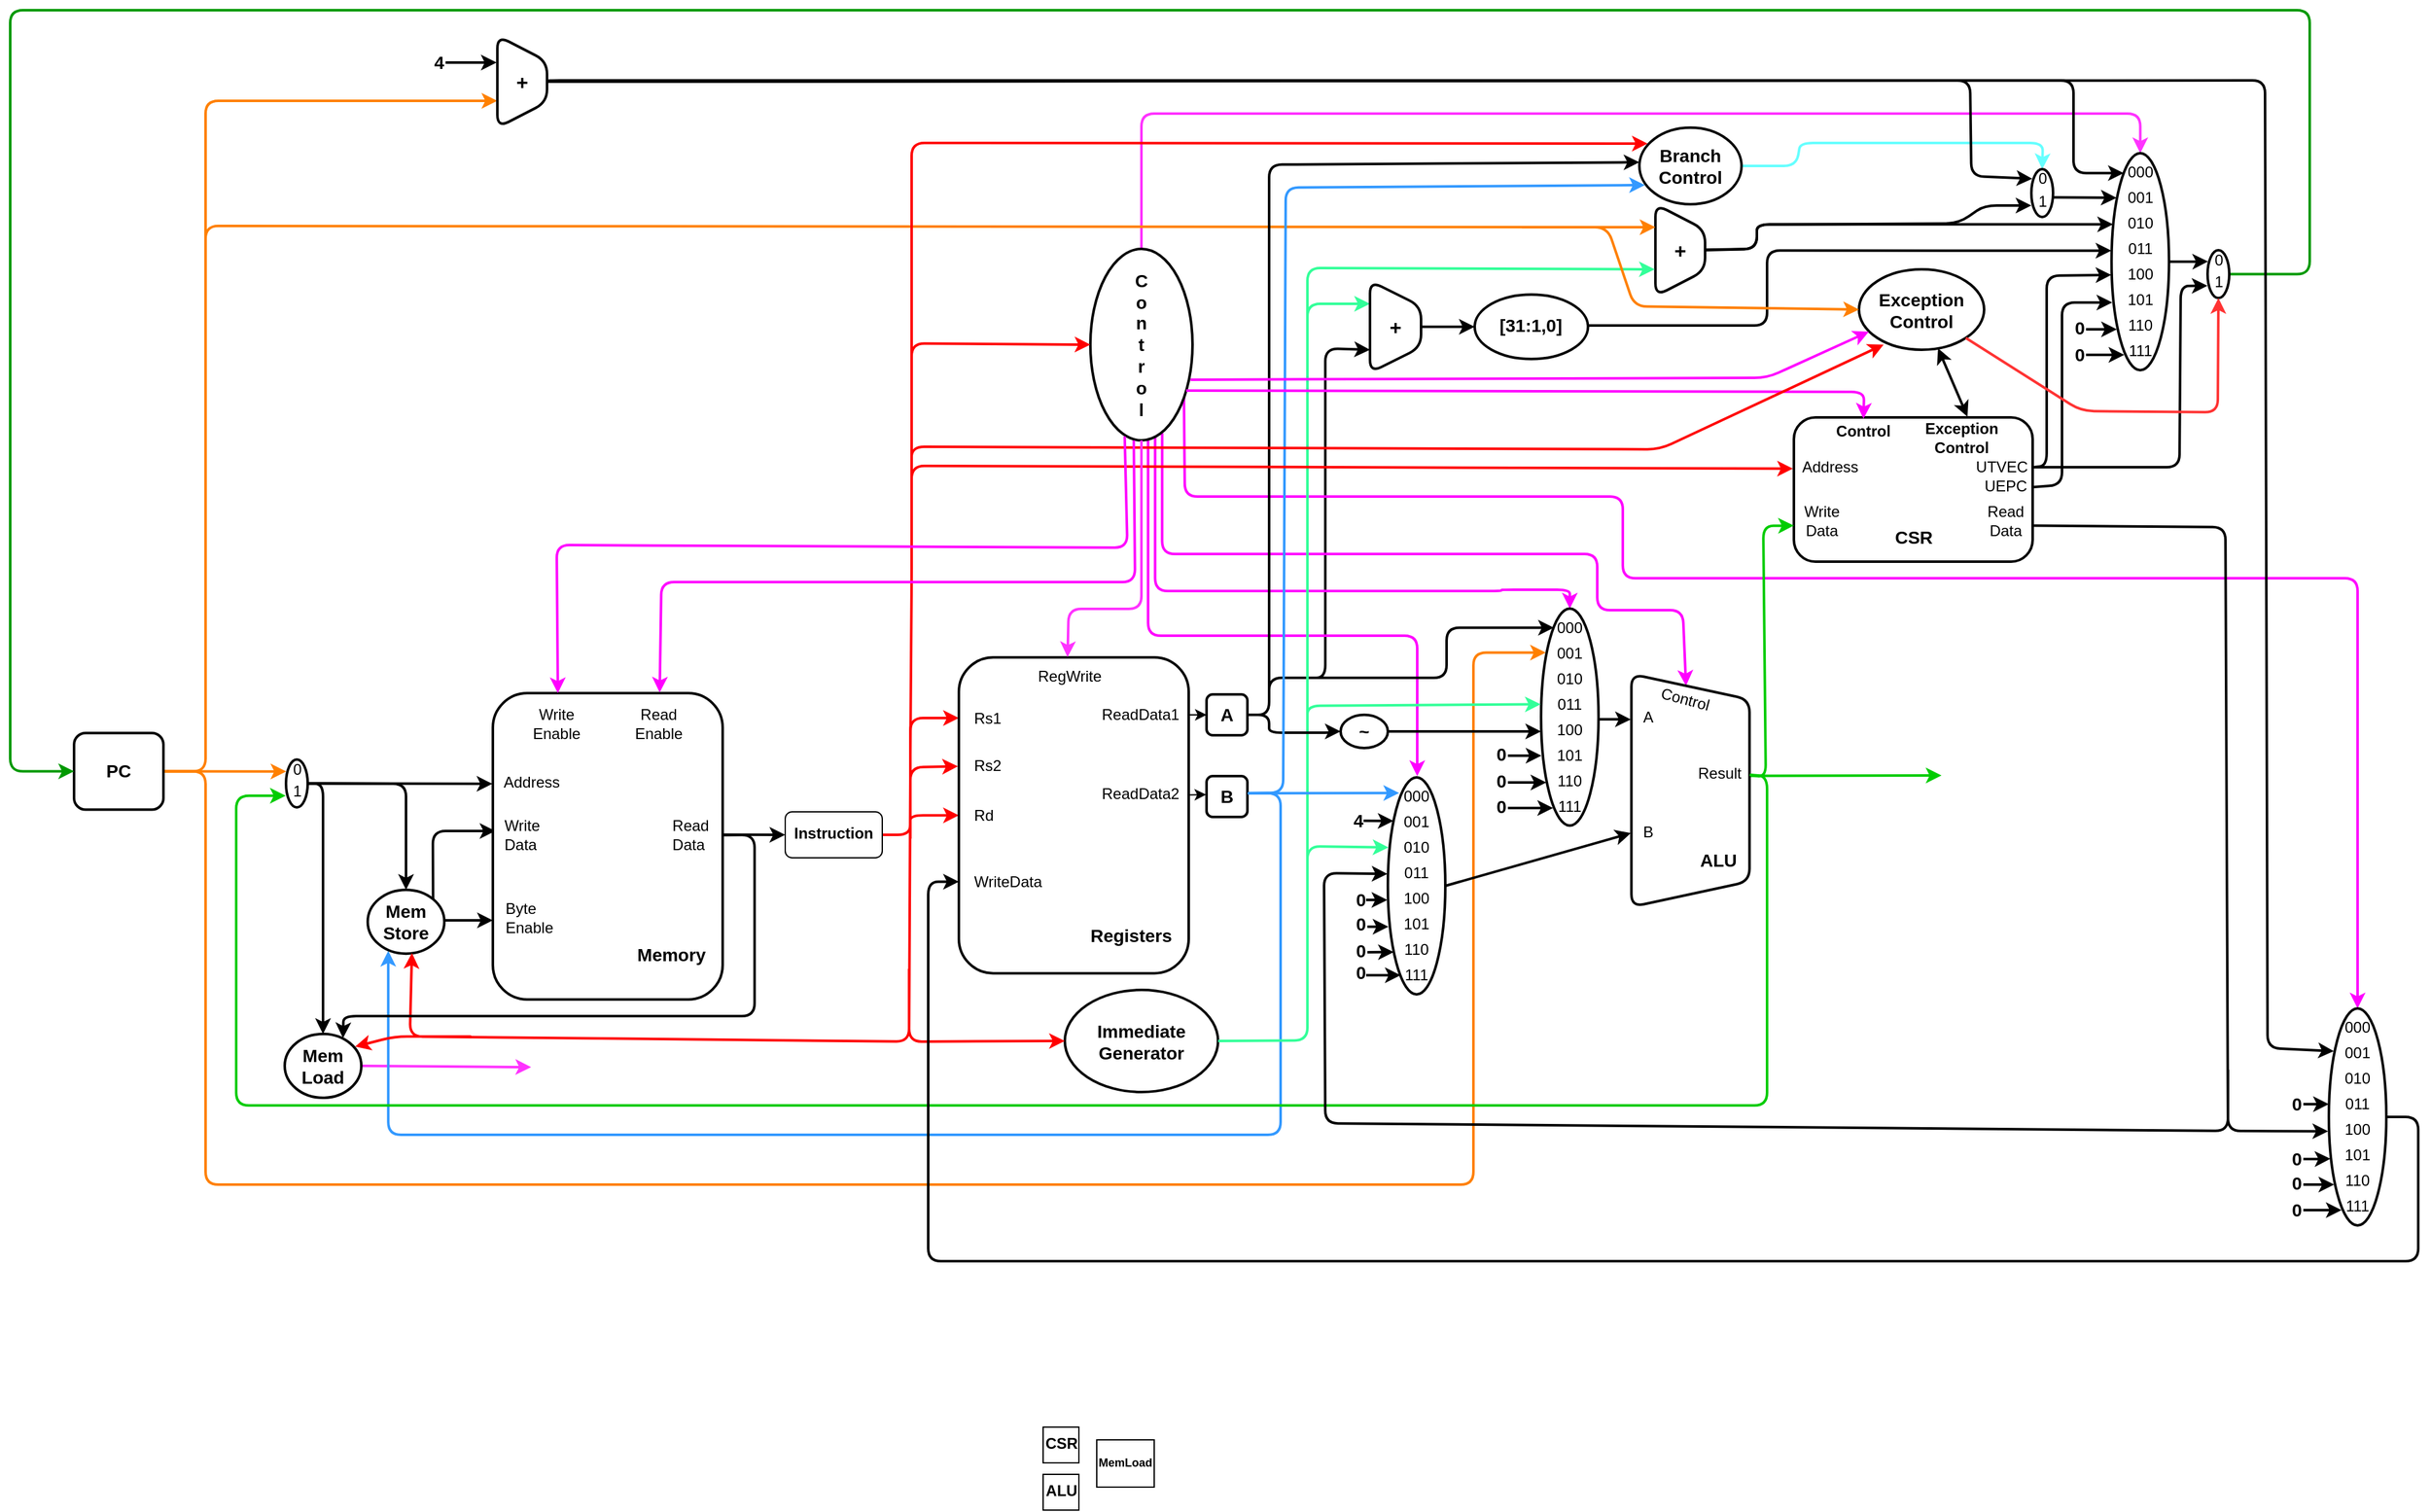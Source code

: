 <mxfile version="14.6.9" type="device" pages="2"><diagram id="2t1u1ABmzeESMsIDZXxj" name="RV32I e RV32IM"><mxGraphModel dx="4359" dy="1183" grid="1" gridSize="1" guides="1" tooltips="1" connect="1" arrows="1" fold="1" page="1" pageScale="1" pageWidth="2336" pageHeight="1654" math="0" shadow="0"><root><mxCell id="0"/><mxCell id="1" parent="0"/><mxCell id="plcovTvCz3uGUUexnCGZ-11" value="" style="endArrow=classic;html=1;strokeWidth=2;strokeColor=#FF33FF;exitX=1;exitY=0.5;exitDx=0;exitDy=0;" parent="1" source="Ak1U18KpwX0jvfp3cHVP-63" edge="1"><mxGeometry width="50" height="50" relative="1" as="geometry"><mxPoint x="280" y="936" as="sourcePoint"/><mxPoint x="379" y="928" as="targetPoint"/></mxGeometry></mxCell><mxCell id="Ak1U18KpwX0jvfp3cHVP-186" value="" style="endArrow=classic;html=1;strokeWidth=2;entryX=0.75;entryY=1;entryDx=0;entryDy=0;" parent="1" target="Ak1U18KpwX0jvfp3cHVP-181" edge="1"><mxGeometry width="50" height="50" relative="1" as="geometry"><mxPoint x="987" y="623" as="sourcePoint"/><mxPoint x="1106.68" y="411.984" as="targetPoint"/><Array as="points"><mxPoint x="1001" y="623"/><mxPoint x="1001" y="365"/></Array></mxGeometry></mxCell><mxCell id="3_lT20SbP2KPLLb0u3nv-18" value="" style="endArrow=classic;html=1;strokeWidth=2;strokeColor=#66FFFF;entryX=0.5;entryY=0;entryDx=0;entryDy=0;exitX=1;exitY=0.5;exitDx=0;exitDy=0;" parent="1" source="Ak1U18KpwX0jvfp3cHVP-201" target="3_lT20SbP2KPLLb0u3nv-2" edge="1"><mxGeometry width="50" height="50" relative="1" as="geometry"><mxPoint x="1387" y="252" as="sourcePoint"/><mxPoint x="1437" y="202" as="targetPoint"/><Array as="points"><mxPoint x="1370" y="222"/><mxPoint x="1373" y="204"/><mxPoint x="1563" y="204"/></Array></mxGeometry></mxCell><mxCell id="Ak1U18KpwX0jvfp3cHVP-88" style="edgeStyle=orthogonalEdgeStyle;rounded=1;orthogonalLoop=1;jettySize=auto;html=1;strokeWidth=2;strokeColor=#3399FF;entryX=0.268;entryY=0.956;entryDx=0;entryDy=0;entryPerimeter=0;exitX=0.992;exitY=0.418;exitDx=0;exitDy=0;exitPerimeter=0;" parent="1" target="Ak1U18KpwX0jvfp3cHVP-64" edge="1" source="mvnafi7-b25fGz2-Xbm3-2"><mxGeometry relative="1" as="geometry"><mxPoint x="297" y="852" as="targetPoint"/><mxPoint x="953" y="741" as="sourcePoint"/><Array as="points"><mxPoint x="966" y="713"/><mxPoint x="966" y="981"/><mxPoint x="267" y="981"/></Array></mxGeometry></mxCell><mxCell id="uc6L2XjkbaiKqdHDWS1X-30" style="edgeStyle=orthogonalEdgeStyle;curved=1;rounded=0;orthogonalLoop=1;jettySize=auto;html=1;strokeWidth=2;strokeColor=#FF8000;entryX=0.013;entryY=0.249;entryDx=0;entryDy=0;entryPerimeter=0;exitX=1;exitY=0.5;exitDx=0;exitDy=0;" parent="1" source="uc6L2XjkbaiKqdHDWS1X-21" target="hChpKGQqxzgXOEwiiT-v-33" edge="1"><mxGeometry relative="1" as="geometry"><mxPoint x="308" y="695" as="targetPoint"/><Array as="points"/></mxGeometry></mxCell><mxCell id="Ak1U18KpwX0jvfp3cHVP-110" style="edgeStyle=orthogonalEdgeStyle;rounded=1;orthogonalLoop=1;jettySize=auto;html=1;strokeWidth=2;entryX=0.698;entryY=1.002;entryDx=0;entryDy=0;entryPerimeter=0;strokeColor=#FF8000;exitX=1;exitY=0.5;exitDx=0;exitDy=0;" parent="1" source="uc6L2XjkbaiKqdHDWS1X-21" target="Ak1U18KpwX0jvfp3cHVP-102" edge="1"><mxGeometry relative="1" as="geometry"><mxPoint x="352" y="253" as="targetPoint"/><Array as="points"><mxPoint x="124" y="696"/><mxPoint x="124" y="171"/><mxPoint x="352" y="171"/></Array><mxPoint x="190" y="684" as="sourcePoint"/></mxGeometry></mxCell><mxCell id="Ak1U18KpwX0jvfp3cHVP-123" style="edgeStyle=orthogonalEdgeStyle;rounded=1;orthogonalLoop=1;jettySize=auto;html=1;strokeWidth=2;strokeColor=#FF8000;exitX=1;exitY=0.5;exitDx=0;exitDy=0;entryX=0.083;entryY=0.203;entryDx=0;entryDy=0;entryPerimeter=0;" parent="1" source="uc6L2XjkbaiKqdHDWS1X-21" target="mvnafi7-b25fGz2-Xbm3-9" edge="1"><mxGeometry relative="1" as="geometry"><Array as="points"><mxPoint x="124" y="696"/><mxPoint x="124" y="1020"/><mxPoint x="1117" y="1020"/><mxPoint x="1117" y="603"/></Array><mxPoint x="240" y="686" as="sourcePoint"/><mxPoint x="1160" y="604" as="targetPoint"/></mxGeometry></mxCell><mxCell id="uc6L2XjkbaiKqdHDWS1X-21" value="&lt;b&gt;&lt;font style=&quot;font-size: 14px&quot;&gt;PC&lt;/font&gt;&lt;/b&gt;" style="rounded=1;whiteSpace=wrap;html=1;strokeWidth=2;" parent="1" vertex="1"><mxGeometry x="21" y="666.25" width="70" height="60" as="geometry"/></mxCell><mxCell id="Ak1U18KpwX0jvfp3cHVP-16" style="edgeStyle=orthogonalEdgeStyle;rounded=1;orthogonalLoop=1;jettySize=auto;html=1;strokeWidth=2;entryX=0;entryY=0.192;entryDx=0;entryDy=0;entryPerimeter=0;strokeColor=#FF0000;" parent="1" target="uc6L2XjkbaiKqdHDWS1X-1" edge="1"><mxGeometry relative="1" as="geometry"><mxPoint x="717" y="630" as="targetPoint"/><Array as="points"><mxPoint x="676" y="654"/></Array><mxPoint x="676" y="749" as="sourcePoint"/></mxGeometry></mxCell><mxCell id="Ak1U18KpwX0jvfp3cHVP-18" style="edgeStyle=orthogonalEdgeStyle;rounded=1;orthogonalLoop=1;jettySize=auto;html=1;entryX=0;entryY=0.5;entryDx=0;entryDy=0;strokeWidth=2;strokeColor=#FF0000;exitX=1;exitY=0.5;exitDx=0;exitDy=0;" parent="1" source="hChpKGQqxzgXOEwiiT-v-31" target="uc6L2XjkbaiKqdHDWS1X-1" edge="1"><mxGeometry relative="1" as="geometry"><Array as="points"><mxPoint x="676" y="746"/><mxPoint x="676" y="731"/></Array><mxPoint x="673" y="745" as="sourcePoint"/></mxGeometry></mxCell><mxCell id="uc6L2XjkbaiKqdHDWS1X-31" value="&lt;font style=&quot;font-size: 14px&quot;&gt;&lt;b&gt;Immediate&lt;br&gt;Generator&lt;/b&gt;&lt;/font&gt;" style="ellipse;whiteSpace=wrap;html=1;strokeWidth=2;" parent="1" vertex="1"><mxGeometry x="797" y="867.5" width="120" height="80" as="geometry"/></mxCell><mxCell id="Ak1U18KpwX0jvfp3cHVP-92" style="edgeStyle=orthogonalEdgeStyle;rounded=1;orthogonalLoop=1;jettySize=auto;html=1;exitX=0.565;exitY=1;exitDx=0;exitDy=0;entryX=0.5;entryY=0;entryDx=0;entryDy=0;strokeWidth=2;strokeColor=#FF00FF;exitPerimeter=0;" parent="1" source="uc6L2XjkbaiKqdHDWS1X-32" edge="1"><mxGeometry relative="1" as="geometry"><Array as="points"><mxPoint x="862" y="590"/><mxPoint x="1073" y="590"/></Array><mxPoint x="1073" y="700" as="targetPoint"/></mxGeometry></mxCell><mxCell id="Ak1U18KpwX0jvfp3cHVP-93" style="edgeStyle=orthogonalEdgeStyle;rounded=1;orthogonalLoop=1;jettySize=auto;html=1;exitX=0.634;exitY=0.984;exitDx=0;exitDy=0;strokeColor=#FF00FF;strokeWidth=2;exitPerimeter=0;entryX=0.5;entryY=0;entryDx=0;entryDy=0;" parent="1" source="uc6L2XjkbaiKqdHDWS1X-32" target="mvnafi7-b25fGz2-Xbm3-9" edge="1"><mxGeometry relative="1" as="geometry"><Array as="points"><mxPoint x="868" y="555"/><mxPoint x="1139" y="555"/><mxPoint x="1192" y="554"/></Array><mxPoint x="1176" y="554" as="targetPoint"/></mxGeometry></mxCell><mxCell id="Ak1U18KpwX0jvfp3cHVP-94" style="edgeStyle=orthogonalEdgeStyle;rounded=1;orthogonalLoop=1;jettySize=auto;html=1;strokeColor=#FF00FF;strokeWidth=2;exitX=0.703;exitY=0.962;exitDx=0;exitDy=0;exitPerimeter=0;" parent="1" source="uc6L2XjkbaiKqdHDWS1X-32" target="Ak1U18KpwX0jvfp3cHVP-2" edge="1"><mxGeometry relative="1" as="geometry"><mxPoint x="1301" y="601" as="targetPoint"/><Array as="points"><mxPoint x="873" y="526"/><mxPoint x="1214" y="526"/><mxPoint x="1214" y="570"/><mxPoint x="1281" y="570"/></Array></mxGeometry></mxCell><mxCell id="Ak1U18KpwX0jvfp3cHVP-144" style="edgeStyle=orthogonalEdgeStyle;rounded=1;orthogonalLoop=1;jettySize=auto;html=1;entryX=0.5;entryY=0;entryDx=0;entryDy=0;strokeWidth=2;strokeColor=#FF00FF;exitX=0.916;exitY=0.772;exitDx=0;exitDy=0;exitPerimeter=0;" parent="1" source="uc6L2XjkbaiKqdHDWS1X-32" target="Ak1U18KpwX0jvfp3cHVP-130" edge="1"><mxGeometry relative="1" as="geometry"><Array as="points"><mxPoint x="890" y="406"/><mxPoint x="891" y="406"/><mxPoint x="891" y="481"/><mxPoint x="1234" y="481"/><mxPoint x="1234" y="545"/><mxPoint x="1810" y="545"/></Array><mxPoint x="935" y="422" as="sourcePoint"/></mxGeometry></mxCell><mxCell id="Ak1U18KpwX0jvfp3cHVP-198" style="edgeStyle=orthogonalEdgeStyle;rounded=1;orthogonalLoop=1;jettySize=auto;html=1;entryX=0.5;entryY=0;entryDx=0;entryDy=0;strokeWidth=2;exitX=0.5;exitY=0;exitDx=0;exitDy=0;strokeColor=#FF33FF;" parent="1" source="uc6L2XjkbaiKqdHDWS1X-32" target="Ak1U18KpwX0jvfp3cHVP-161" edge="1"><mxGeometry relative="1" as="geometry"><Array as="points"><mxPoint x="857" y="181"/><mxPoint x="1639" y="181"/></Array></mxGeometry></mxCell><mxCell id="uc6L2XjkbaiKqdHDWS1X-32" value="&lt;font style=&quot;font-size: 14px&quot;&gt;&lt;b&gt;C&lt;br&gt;o&lt;br&gt;n&lt;br&gt;t&lt;br&gt;r&lt;br&gt;o&lt;br&gt;l&lt;br&gt;&lt;/b&gt;&lt;/font&gt;" style="ellipse;whiteSpace=wrap;html=1;strokeWidth=2;rotation=0;" parent="1" vertex="1"><mxGeometry x="817" y="287" width="80" height="150" as="geometry"/></mxCell><mxCell id="Ak1U18KpwX0jvfp3cHVP-62" style="edgeStyle=orthogonalEdgeStyle;rounded=0;orthogonalLoop=1;jettySize=auto;html=1;entryX=-0.002;entryY=0.3;entryDx=0;entryDy=0;entryPerimeter=0;strokeWidth=2;exitX=0.438;exitY=-0.002;exitDx=0;exitDy=0;exitPerimeter=0;strokeColor=#00CC00;" parent="1" source="Ak1U18KpwX0jvfp3cHVP-2" edge="1"><mxGeometry relative="1" as="geometry"><Array as="points"><mxPoint x="1302" y="700"/><mxPoint x="1462" y="700"/></Array><mxPoint x="1483.64" y="699.5" as="targetPoint"/></mxGeometry></mxCell><mxCell id="Ak1U18KpwX0jvfp3cHVP-90" style="edgeStyle=orthogonalEdgeStyle;rounded=1;orthogonalLoop=1;jettySize=auto;html=1;strokeWidth=2;strokeColor=#00CC00;exitX=0.433;exitY=-0.003;exitDx=0;exitDy=0;exitPerimeter=0;entryX=-0.013;entryY=0.756;entryDx=0;entryDy=0;entryPerimeter=0;" parent="1" source="Ak1U18KpwX0jvfp3cHVP-2" target="hChpKGQqxzgXOEwiiT-v-33" edge="1"><mxGeometry relative="1" as="geometry"><mxPoint x="246" y="716" as="targetPoint"/><Array as="points"><mxPoint x="1347" y="700"/><mxPoint x="1347" y="958"/><mxPoint x="148" y="958"/><mxPoint x="148" y="715"/></Array></mxGeometry></mxCell><mxCell id="Ak1U18KpwX0jvfp3cHVP-2" value="" style="shape=trapezoid;perimeter=trapezoidPerimeter;whiteSpace=wrap;html=1;fixedSize=1;rotation=90;strokeWidth=2;rounded=1;" parent="1" vertex="1"><mxGeometry x="1195.75" y="665" width="182.5" height="92.5" as="geometry"/></mxCell><mxCell id="Ak1U18KpwX0jvfp3cHVP-3" value="&lt;b&gt;&lt;font style=&quot;font-size: 14px&quot;&gt;ALU&lt;/font&gt;&lt;/b&gt;" style="text;html=1;strokeColor=none;fillColor=none;align=center;verticalAlign=middle;whiteSpace=wrap;rounded=0;" parent="1" vertex="1"><mxGeometry x="1289" y="756" width="40" height="20" as="geometry"/></mxCell><mxCell id="Ak1U18KpwX0jvfp3cHVP-4" value="Result" style="text;html=1;strokeColor=none;fillColor=none;align=right;verticalAlign=middle;whiteSpace=wrap;rounded=0;" parent="1" vertex="1"><mxGeometry x="1279" y="688" width="50" height="20" as="geometry"/></mxCell><mxCell id="Ak1U18KpwX0jvfp3cHVP-6" value="A" style="text;html=1;strokeColor=none;fillColor=none;align=left;verticalAlign=middle;whiteSpace=wrap;rounded=0;" parent="1" vertex="1"><mxGeometry x="1248.25" y="643.75" width="14.75" height="20" as="geometry"/></mxCell><mxCell id="Ak1U18KpwX0jvfp3cHVP-7" value="B" style="text;html=1;strokeColor=none;fillColor=none;align=left;verticalAlign=middle;whiteSpace=wrap;rounded=0;" parent="1" vertex="1"><mxGeometry x="1248.25" y="733.75" width="15.75" height="20" as="geometry"/></mxCell><mxCell id="Ak1U18KpwX0jvfp3cHVP-11" value="Control" style="text;html=1;strokeColor=none;fillColor=none;align=center;verticalAlign=middle;whiteSpace=wrap;rounded=0;rotation=15;" parent="1" vertex="1"><mxGeometry x="1263" y="630" width="40" height="20" as="geometry"/></mxCell><mxCell id="Ak1U18KpwX0jvfp3cHVP-42" style="edgeStyle=orthogonalEdgeStyle;rounded=1;orthogonalLoop=1;jettySize=auto;html=1;strokeColor=#000000;strokeWidth=2;exitX=1;exitY=0.5;exitDx=0;exitDy=0;entryX=0;entryY=0.5;entryDx=0;entryDy=0;" parent="1" target="mvnafi7-b25fGz2-Xbm3-17" edge="1" source="mvnafi7-b25fGz2-Xbm3-1"><mxGeometry relative="1" as="geometry"><Array as="points"><mxPoint x="957" y="652"/><mxPoint x="957" y="623"/><mxPoint x="1096" y="623"/><mxPoint x="1096" y="584"/></Array><mxPoint x="944" y="661" as="sourcePoint"/><mxPoint x="1147" y="579" as="targetPoint"/></mxGeometry></mxCell><mxCell id="Ak1U18KpwX0jvfp3cHVP-45" value="&lt;b&gt;&lt;font style=&quot;font-size: 14px&quot;&gt;0&lt;/font&gt;&lt;/b&gt;" style="text;html=1;strokeColor=none;fillColor=none;align=center;verticalAlign=middle;whiteSpace=wrap;rounded=0;" parent="1" vertex="1"><mxGeometry x="1024" y="787" width="10" height="20" as="geometry"/></mxCell><mxCell id="Ak1U18KpwX0jvfp3cHVP-48" style="edgeStyle=orthogonalEdgeStyle;rounded=0;orthogonalLoop=1;jettySize=auto;html=1;entryX=0.006;entryY=0.678;entryDx=0;entryDy=0;entryPerimeter=0;strokeColor=#000000;strokeWidth=2;" parent="1" target="mvnafi7-b25fGz2-Xbm3-9" edge="1"><mxGeometry relative="1" as="geometry"><mxPoint x="1144" y="684" as="sourcePoint"/><mxPoint x="1162.28" y="684" as="targetPoint"/></mxGeometry></mxCell><mxCell id="Ak1U18KpwX0jvfp3cHVP-46" value="&lt;b&gt;&lt;font style=&quot;font-size: 14px&quot;&gt;0&lt;/font&gt;&lt;/b&gt;" style="text;html=1;strokeColor=none;fillColor=none;align=center;verticalAlign=middle;whiteSpace=wrap;rounded=0;" parent="1" vertex="1"><mxGeometry x="1134" y="675" width="10" height="15" as="geometry"/></mxCell><mxCell id="Ak1U18KpwX0jvfp3cHVP-63" value="&lt;b style=&quot;font-size: 14px&quot;&gt;Mem&lt;br&gt;Load&lt;/b&gt;" style="ellipse;whiteSpace=wrap;html=1;rounded=1;strokeWidth=2;align=center;" parent="1" vertex="1"><mxGeometry x="186" y="902" width="60" height="50" as="geometry"/></mxCell><mxCell id="Ak1U18KpwX0jvfp3cHVP-81" style="edgeStyle=orthogonalEdgeStyle;rounded=1;orthogonalLoop=1;jettySize=auto;html=1;entryX=0;entryY=0.458;entryDx=0;entryDy=0;entryPerimeter=0;strokeColor=#000000;strokeWidth=2;exitX=1;exitY=0;exitDx=0;exitDy=0;" parent="1" source="Ak1U18KpwX0jvfp3cHVP-64" edge="1"><mxGeometry relative="1" as="geometry"><Array as="points"><mxPoint x="302" y="792"/><mxPoint x="302" y="792"/><mxPoint x="302" y="743"/></Array><mxPoint x="351" y="743.0" as="targetPoint"/></mxGeometry></mxCell><mxCell id="Ak1U18KpwX0jvfp3cHVP-82" style="edgeStyle=orthogonalEdgeStyle;rounded=1;orthogonalLoop=1;jettySize=auto;html=1;exitX=1.004;exitY=0.478;exitDx=0;exitDy=0;entryX=0;entryY=0.742;entryDx=0;entryDy=0;strokeColor=#000000;strokeWidth=2;entryPerimeter=0;exitPerimeter=0;" parent="1" source="Ak1U18KpwX0jvfp3cHVP-64" target="hChpKGQqxzgXOEwiiT-v-1" edge="1"><mxGeometry relative="1" as="geometry"><Array as="points"/><mxPoint x="351" y="813.08" as="targetPoint"/></mxGeometry></mxCell><mxCell id="Ak1U18KpwX0jvfp3cHVP-64" value="&lt;b style=&quot;font-size: 14px&quot;&gt;Mem&lt;br&gt;Store&lt;br&gt;&lt;/b&gt;" style="ellipse;whiteSpace=wrap;html=1;rounded=1;strokeWidth=2;align=center;" parent="1" vertex="1"><mxGeometry x="251" y="789.08" width="60" height="50" as="geometry"/></mxCell><mxCell id="Ak1U18KpwX0jvfp3cHVP-69" value="" style="group" parent="1" vertex="1" connectable="0"><mxGeometry x="714" y="607" width="180" height="247.5" as="geometry"/></mxCell><mxCell id="uc6L2XjkbaiKqdHDWS1X-1" value="" style="rounded=1;whiteSpace=wrap;html=1;strokeWidth=2;" parent="Ak1U18KpwX0jvfp3cHVP-69" vertex="1"><mxGeometry width="180" height="247.5" as="geometry"/></mxCell><mxCell id="uc6L2XjkbaiKqdHDWS1X-2" value="Rs1" style="text;html=1;strokeColor=none;fillColor=none;align=left;verticalAlign=middle;whiteSpace=wrap;rounded=0;" parent="Ak1U18KpwX0jvfp3cHVP-69" vertex="1"><mxGeometry x="10" y="37.5" width="40" height="20" as="geometry"/></mxCell><mxCell id="uc6L2XjkbaiKqdHDWS1X-3" value="Rs2" style="text;html=1;strokeColor=none;fillColor=none;align=left;verticalAlign=middle;whiteSpace=wrap;rounded=0;" parent="Ak1U18KpwX0jvfp3cHVP-69" vertex="1"><mxGeometry x="10" y="75" width="40" height="20" as="geometry"/></mxCell><mxCell id="uc6L2XjkbaiKqdHDWS1X-4" value="Rd" style="text;html=1;strokeColor=none;fillColor=none;align=left;verticalAlign=middle;whiteSpace=wrap;rounded=0;" parent="Ak1U18KpwX0jvfp3cHVP-69" vertex="1"><mxGeometry x="10" y="113.75" width="40" height="20" as="geometry"/></mxCell><mxCell id="uc6L2XjkbaiKqdHDWS1X-6" value="WriteData" style="text;html=1;strokeColor=none;fillColor=none;align=left;verticalAlign=middle;whiteSpace=wrap;rounded=0;" parent="Ak1U18KpwX0jvfp3cHVP-69" vertex="1"><mxGeometry x="10" y="166.25" width="60" height="20" as="geometry"/></mxCell><mxCell id="uc6L2XjkbaiKqdHDWS1X-8" value="ReadData1" style="text;html=1;strokeColor=none;fillColor=none;align=left;verticalAlign=middle;whiteSpace=wrap;rounded=0;" parent="Ak1U18KpwX0jvfp3cHVP-69" vertex="1"><mxGeometry x="110" y="35" width="70" height="20" as="geometry"/></mxCell><mxCell id="uc6L2XjkbaiKqdHDWS1X-9" value="ReadData2" style="text;html=1;strokeColor=none;fillColor=none;align=left;verticalAlign=middle;whiteSpace=wrap;rounded=0;" parent="Ak1U18KpwX0jvfp3cHVP-69" vertex="1"><mxGeometry x="110" y="96.75" width="70" height="20" as="geometry"/></mxCell><mxCell id="uc6L2XjkbaiKqdHDWS1X-10" value="RegWrite" style="text;html=1;strokeColor=none;fillColor=none;align=left;verticalAlign=middle;whiteSpace=wrap;rounded=0;" parent="Ak1U18KpwX0jvfp3cHVP-69" vertex="1"><mxGeometry x="60" y="5" width="60" height="20" as="geometry"/></mxCell><mxCell id="uc6L2XjkbaiKqdHDWS1X-11" value="&lt;b&gt;&lt;font style=&quot;font-size: 14px&quot;&gt;Registers&lt;/font&gt;&lt;/b&gt;" style="text;html=1;strokeColor=none;fillColor=none;align=center;verticalAlign=middle;whiteSpace=wrap;rounded=0;" parent="Ak1U18KpwX0jvfp3cHVP-69" vertex="1"><mxGeometry x="100" y="207.5" width="70" height="20" as="geometry"/></mxCell><mxCell id="Ak1U18KpwX0jvfp3cHVP-83" value="" style="endArrow=classic;html=1;strokeWidth=2;entryX=0;entryY=0.5;entryDx=0;entryDy=0;rounded=1;strokeColor=#FF0000;" parent="1" target="uc6L2XjkbaiKqdHDWS1X-31" edge="1"><mxGeometry width="50" height="50" relative="1" as="geometry"><mxPoint x="676" y="702" as="sourcePoint"/><mxPoint x="717" y="786.25" as="targetPoint"/><Array as="points"><mxPoint x="675" y="908"/></Array></mxGeometry></mxCell><mxCell id="Ak1U18KpwX0jvfp3cHVP-95" value="" style="endArrow=classic;html=1;strokeWidth=2;entryX=0;entryY=0.5;entryDx=0;entryDy=0;strokeColor=#FF0000;" parent="1" target="uc6L2XjkbaiKqdHDWS1X-32" edge="1"><mxGeometry width="50" height="50" relative="1" as="geometry"><mxPoint x="676" y="683" as="sourcePoint"/><mxPoint x="707" y="560" as="targetPoint"/><Array as="points"><mxPoint x="677" y="547"/><mxPoint x="677" y="361"/></Array></mxGeometry></mxCell><mxCell id="Ak1U18KpwX0jvfp3cHVP-111" value="" style="group" parent="1" vertex="1" connectable="0"><mxGeometry x="1003" y="222" width="90" height="100" as="geometry"/></mxCell><mxCell id="Ak1U18KpwX0jvfp3cHVP-112" value="" style="group" parent="Ak1U18KpwX0jvfp3cHVP-111" vertex="1" connectable="0"><mxGeometry x="256" y="31" width="40" height="70" as="geometry"/></mxCell><mxCell id="Ak1U18KpwX0jvfp3cHVP-113" value="" style="shape=trapezoid;perimeter=trapezoidPerimeter;whiteSpace=wrap;html=1;fixedSize=1;rounded=1;strokeWidth=2;align=left;rotation=90;" parent="Ak1U18KpwX0jvfp3cHVP-112" vertex="1"><mxGeometry x="-16" y="15.556" width="72" height="38.889" as="geometry"/></mxCell><mxCell id="Ak1U18KpwX0jvfp3cHVP-114" value="&lt;b&gt;&lt;font style=&quot;font-size: 16px&quot;&gt;+&lt;/font&gt;&lt;/b&gt;" style="text;html=1;strokeColor=none;fillColor=none;align=center;verticalAlign=middle;whiteSpace=wrap;rounded=0;" parent="Ak1U18KpwX0jvfp3cHVP-112" vertex="1"><mxGeometry x="4" y="27.222" width="32" height="15.556" as="geometry"/></mxCell><mxCell id="Ak1U18KpwX0jvfp3cHVP-121" value="" style="endArrow=classic;html=1;strokeWidth=2;entryX=0.25;entryY=1;entryDx=0;entryDy=0;exitX=1;exitY=0.5;exitDx=0;exitDy=0;strokeColor=#33FF99;" parent="1" target="Ak1U18KpwX0jvfp3cHVP-181" edge="1" source="uc6L2XjkbaiKqdHDWS1X-31"><mxGeometry width="50" height="50" relative="1" as="geometry"><mxPoint x="987" y="750" as="sourcePoint"/><mxPoint x="977" y="230" as="targetPoint"/><Array as="points"><mxPoint x="987" y="907"/><mxPoint x="987" y="330"/></Array></mxGeometry></mxCell><mxCell id="Ak1U18KpwX0jvfp3cHVP-122" value="" style="endArrow=classic;html=1;strokeWidth=2;entryX=0.25;entryY=1;entryDx=0;entryDy=0;strokeColor=#FF8000;" parent="1" target="Ak1U18KpwX0jvfp3cHVP-113" edge="1"><mxGeometry width="50" height="50" relative="1" as="geometry"><mxPoint x="124" y="323" as="sourcePoint"/><mxPoint x="897" y="250" as="targetPoint"/><Array as="points"><mxPoint x="124" y="269"/></Array></mxGeometry></mxCell><mxCell id="Ak1U18KpwX0jvfp3cHVP-126" value="" style="group" parent="1" vertex="1" connectable="0"><mxGeometry x="1013" y="652" width="37" height="26" as="geometry"/></mxCell><mxCell id="Ak1U18KpwX0jvfp3cHVP-124" value="" style="ellipse;whiteSpace=wrap;html=1;rounded=1;strokeWidth=2;align=left;" parent="Ak1U18KpwX0jvfp3cHVP-126" vertex="1"><mxGeometry width="37" height="26" as="geometry"/></mxCell><mxCell id="Ak1U18KpwX0jvfp3cHVP-125" value="&lt;b&gt;&lt;font style=&quot;font-size: 14px&quot;&gt;~&lt;/font&gt;&lt;/b&gt;" style="text;html=1;strokeColor=none;fillColor=none;align=center;verticalAlign=middle;whiteSpace=wrap;rounded=0;" parent="Ak1U18KpwX0jvfp3cHVP-126" vertex="1"><mxGeometry x="12" y="6.5" width="13" height="13" as="geometry"/></mxCell><mxCell id="Ak1U18KpwX0jvfp3cHVP-128" style="edgeStyle=orthogonalEdgeStyle;rounded=1;orthogonalLoop=1;jettySize=auto;html=1;strokeColor=#000000;strokeWidth=2;entryX=0;entryY=0.566;entryDx=0;entryDy=0;entryPerimeter=0;" parent="1" source="Ak1U18KpwX0jvfp3cHVP-124" target="mvnafi7-b25fGz2-Xbm3-9" edge="1"><mxGeometry relative="1" as="geometry"><mxPoint x="1156.04" y="666.61" as="targetPoint"/><Array as="points"/></mxGeometry></mxCell><mxCell id="Ak1U18KpwX0jvfp3cHVP-129" style="edgeStyle=orthogonalEdgeStyle;rounded=1;orthogonalLoop=1;jettySize=auto;html=1;strokeColor=#000000;strokeWidth=2;exitX=1;exitY=0.5;exitDx=0;exitDy=0;entryX=0;entryY=0.5;entryDx=0;entryDy=0;" parent="1" target="Ak1U18KpwX0jvfp3cHVP-124" edge="1" source="mvnafi7-b25fGz2-Xbm3-1"><mxGeometry relative="1" as="geometry"><Array as="points"><mxPoint x="957" y="652"/><mxPoint x="957" y="666"/><mxPoint x="1006" y="666"/><mxPoint x="1006" y="665"/></Array><mxPoint x="945" y="646" as="sourcePoint"/><mxPoint x="1006" y="664" as="targetPoint"/></mxGeometry></mxCell><mxCell id="Ak1U18KpwX0jvfp3cHVP-141" value="" style="group" parent="1" vertex="1" connectable="0"><mxGeometry x="1787" y="882" width="45" height="170" as="geometry"/></mxCell><mxCell id="Ak1U18KpwX0jvfp3cHVP-130" value="" style="ellipse;whiteSpace=wrap;html=1;rounded=1;strokeWidth=2;align=left;" parent="Ak1U18KpwX0jvfp3cHVP-141" vertex="1"><mxGeometry width="45" height="170" as="geometry"/></mxCell><mxCell id="Ak1U18KpwX0jvfp3cHVP-131" value="001" style="text;html=1;strokeColor=none;fillColor=none;align=center;verticalAlign=middle;whiteSpace=wrap;rounded=0;" parent="Ak1U18KpwX0jvfp3cHVP-141" vertex="1"><mxGeometry x="10" y="25" width="25" height="20" as="geometry"/></mxCell><mxCell id="Ak1U18KpwX0jvfp3cHVP-132" value="010" style="text;html=1;strokeColor=none;fillColor=none;align=center;verticalAlign=middle;whiteSpace=wrap;rounded=0;" parent="Ak1U18KpwX0jvfp3cHVP-141" vertex="1"><mxGeometry x="10" y="45" width="25" height="20" as="geometry"/></mxCell><mxCell id="Ak1U18KpwX0jvfp3cHVP-133" value="011" style="text;html=1;strokeColor=none;fillColor=none;align=center;verticalAlign=middle;whiteSpace=wrap;rounded=0;" parent="Ak1U18KpwX0jvfp3cHVP-141" vertex="1"><mxGeometry x="10" y="65" width="25" height="20" as="geometry"/></mxCell><mxCell id="Ak1U18KpwX0jvfp3cHVP-134" value="100" style="text;html=1;strokeColor=none;fillColor=none;align=center;verticalAlign=middle;whiteSpace=wrap;rounded=0;" parent="Ak1U18KpwX0jvfp3cHVP-141" vertex="1"><mxGeometry x="10" y="85" width="25" height="20" as="geometry"/></mxCell><mxCell id="Ak1U18KpwX0jvfp3cHVP-135" value="101" style="text;html=1;strokeColor=none;fillColor=none;align=center;verticalAlign=middle;whiteSpace=wrap;rounded=0;" parent="Ak1U18KpwX0jvfp3cHVP-141" vertex="1"><mxGeometry x="10" y="105" width="25" height="20" as="geometry"/></mxCell><mxCell id="Ak1U18KpwX0jvfp3cHVP-136" value="110" style="text;html=1;strokeColor=none;fillColor=none;align=center;verticalAlign=middle;whiteSpace=wrap;rounded=0;" parent="Ak1U18KpwX0jvfp3cHVP-141" vertex="1"><mxGeometry x="10" y="125" width="25" height="20" as="geometry"/></mxCell><mxCell id="Ak1U18KpwX0jvfp3cHVP-137" value="111" style="text;html=1;strokeColor=none;fillColor=none;align=center;verticalAlign=middle;whiteSpace=wrap;rounded=0;" parent="Ak1U18KpwX0jvfp3cHVP-141" vertex="1"><mxGeometry x="10" y="145" width="25" height="20" as="geometry"/></mxCell><mxCell id="Ak1U18KpwX0jvfp3cHVP-139" value="000" style="text;html=1;strokeColor=none;fillColor=none;align=center;verticalAlign=middle;whiteSpace=wrap;rounded=0;" parent="Ak1U18KpwX0jvfp3cHVP-141" vertex="1"><mxGeometry x="10" y="5" width="25" height="20" as="geometry"/></mxCell><mxCell id="Ak1U18KpwX0jvfp3cHVP-149" style="edgeStyle=orthogonalEdgeStyle;rounded=0;orthogonalLoop=1;jettySize=auto;html=1;entryX=0.12;entryY=0.845;entryDx=0;entryDy=0;entryPerimeter=0;strokeColor=#000000;strokeWidth=2;" parent="1" edge="1"><mxGeometry relative="1" as="geometry"><mxPoint x="1767" y="957" as="sourcePoint"/><mxPoint x="1787" y="957.3" as="targetPoint"/></mxGeometry></mxCell><mxCell id="Ak1U18KpwX0jvfp3cHVP-150" value="&lt;b&gt;&lt;font style=&quot;font-size: 14px&quot;&gt;0&lt;/font&gt;&lt;/b&gt;" style="text;html=1;strokeColor=none;fillColor=none;align=center;verticalAlign=middle;whiteSpace=wrap;rounded=0;" parent="1" vertex="1"><mxGeometry x="1757.2" y="946.5" width="10" height="20" as="geometry"/></mxCell><mxCell id="Ak1U18KpwX0jvfp3cHVP-153" style="edgeStyle=orthogonalEdgeStyle;rounded=0;orthogonalLoop=1;jettySize=auto;html=1;entryX=0.12;entryY=0.845;entryDx=0;entryDy=0;entryPerimeter=0;strokeColor=#000000;strokeWidth=2;" parent="1" edge="1"><mxGeometry relative="1" as="geometry"><mxPoint x="1767" y="1040" as="sourcePoint"/><mxPoint x="1797" y="1039.8" as="targetPoint"/></mxGeometry></mxCell><mxCell id="Ak1U18KpwX0jvfp3cHVP-154" value="&lt;b&gt;&lt;font style=&quot;font-size: 14px&quot;&gt;0&lt;/font&gt;&lt;/b&gt;" style="text;html=1;strokeColor=none;fillColor=none;align=center;verticalAlign=middle;whiteSpace=wrap;rounded=0;" parent="1" vertex="1"><mxGeometry x="1757.2" y="1030" width="10" height="20" as="geometry"/></mxCell><mxCell id="Ak1U18KpwX0jvfp3cHVP-155" style="edgeStyle=orthogonalEdgeStyle;rounded=0;orthogonalLoop=1;jettySize=auto;html=1;entryX=0.093;entryY=0.81;entryDx=0;entryDy=0;entryPerimeter=0;strokeColor=#000000;strokeWidth=2;" parent="1" target="Ak1U18KpwX0jvfp3cHVP-130" edge="1"><mxGeometry relative="1" as="geometry"><mxPoint x="1767" y="1020" as="sourcePoint"/><mxPoint x="1787" y="1019.8" as="targetPoint"/></mxGeometry></mxCell><mxCell id="Ak1U18KpwX0jvfp3cHVP-156" value="&lt;b&gt;&lt;font style=&quot;font-size: 14px&quot;&gt;0&lt;/font&gt;&lt;/b&gt;" style="text;html=1;strokeColor=none;fillColor=none;align=center;verticalAlign=middle;whiteSpace=wrap;rounded=0;" parent="1" vertex="1"><mxGeometry x="1757.2" y="1009" width="10" height="20" as="geometry"/></mxCell><mxCell id="Ak1U18KpwX0jvfp3cHVP-157" style="edgeStyle=orthogonalEdgeStyle;rounded=0;orthogonalLoop=1;jettySize=auto;html=1;entryX=0.027;entryY=0.693;entryDx=0;entryDy=0;entryPerimeter=0;strokeColor=#000000;strokeWidth=2;" parent="1" target="Ak1U18KpwX0jvfp3cHVP-130" edge="1"><mxGeometry relative="1" as="geometry"><mxPoint x="1767" y="1000" as="sourcePoint"/><mxPoint x="1786.985" y="1000" as="targetPoint"/><Array as="points"><mxPoint x="1776" y="1000"/></Array></mxGeometry></mxCell><mxCell id="Ak1U18KpwX0jvfp3cHVP-158" value="&lt;b&gt;&lt;font style=&quot;font-size: 14px&quot;&gt;0&lt;/font&gt;&lt;/b&gt;" style="text;html=1;strokeColor=none;fillColor=none;align=center;verticalAlign=middle;whiteSpace=wrap;rounded=0;" parent="1" vertex="1"><mxGeometry x="1757.2" y="990" width="10" height="20" as="geometry"/></mxCell><mxCell id="Ak1U18KpwX0jvfp3cHVP-159" style="edgeStyle=orthogonalEdgeStyle;rounded=1;orthogonalLoop=1;jettySize=auto;html=1;strokeColor=#000000;strokeWidth=2;entryX=0;entryY=0.71;entryDx=0;entryDy=0;entryPerimeter=0;exitX=1;exitY=0.5;exitDx=0;exitDy=0;" parent="1" source="Ak1U18KpwX0jvfp3cHVP-130" target="uc6L2XjkbaiKqdHDWS1X-1" edge="1"><mxGeometry relative="1" as="geometry"><mxPoint x="1006.2" y="840" as="targetPoint"/><Array as="points"><mxPoint x="1857" y="967"/><mxPoint x="1857" y="1080"/><mxPoint x="690" y="1080"/><mxPoint x="690" y="783"/></Array></mxGeometry></mxCell><mxCell id="Ak1U18KpwX0jvfp3cHVP-160" value="" style="group" parent="1" vertex="1" connectable="0"><mxGeometry x="1616.8" y="212" width="45" height="170" as="geometry"/></mxCell><mxCell id="Ak1U18KpwX0jvfp3cHVP-161" value="" style="ellipse;whiteSpace=wrap;html=1;rounded=1;strokeWidth=2;align=left;" parent="Ak1U18KpwX0jvfp3cHVP-160" vertex="1"><mxGeometry width="45" height="170" as="geometry"/></mxCell><mxCell id="Ak1U18KpwX0jvfp3cHVP-162" value="001" style="text;html=1;strokeColor=none;fillColor=none;align=center;verticalAlign=middle;whiteSpace=wrap;rounded=0;" parent="Ak1U18KpwX0jvfp3cHVP-160" vertex="1"><mxGeometry x="10" y="25" width="25" height="20" as="geometry"/></mxCell><mxCell id="Ak1U18KpwX0jvfp3cHVP-163" value="010" style="text;html=1;strokeColor=none;fillColor=none;align=center;verticalAlign=middle;whiteSpace=wrap;rounded=0;" parent="Ak1U18KpwX0jvfp3cHVP-160" vertex="1"><mxGeometry x="10" y="45" width="25" height="20" as="geometry"/></mxCell><mxCell id="Ak1U18KpwX0jvfp3cHVP-164" value="011" style="text;html=1;strokeColor=none;fillColor=none;align=center;verticalAlign=middle;whiteSpace=wrap;rounded=0;" parent="Ak1U18KpwX0jvfp3cHVP-160" vertex="1"><mxGeometry x="10" y="65" width="25" height="20" as="geometry"/></mxCell><mxCell id="Ak1U18KpwX0jvfp3cHVP-165" value="100" style="text;html=1;strokeColor=none;fillColor=none;align=center;verticalAlign=middle;whiteSpace=wrap;rounded=0;" parent="Ak1U18KpwX0jvfp3cHVP-160" vertex="1"><mxGeometry x="10" y="85" width="25" height="20" as="geometry"/></mxCell><mxCell id="Ak1U18KpwX0jvfp3cHVP-166" value="101" style="text;html=1;strokeColor=none;fillColor=none;align=center;verticalAlign=middle;whiteSpace=wrap;rounded=0;" parent="Ak1U18KpwX0jvfp3cHVP-160" vertex="1"><mxGeometry x="10" y="105" width="25" height="20" as="geometry"/></mxCell><mxCell id="Ak1U18KpwX0jvfp3cHVP-167" value="110" style="text;html=1;strokeColor=none;fillColor=none;align=center;verticalAlign=middle;whiteSpace=wrap;rounded=0;" parent="Ak1U18KpwX0jvfp3cHVP-160" vertex="1"><mxGeometry x="10" y="125" width="25" height="20" as="geometry"/></mxCell><mxCell id="Ak1U18KpwX0jvfp3cHVP-168" value="111" style="text;html=1;strokeColor=none;fillColor=none;align=center;verticalAlign=middle;whiteSpace=wrap;rounded=0;" parent="Ak1U18KpwX0jvfp3cHVP-160" vertex="1"><mxGeometry x="10" y="145" width="25" height="20" as="geometry"/></mxCell><mxCell id="Ak1U18KpwX0jvfp3cHVP-169" value="000" style="text;html=1;strokeColor=none;fillColor=none;align=center;verticalAlign=middle;whiteSpace=wrap;rounded=0;" parent="Ak1U18KpwX0jvfp3cHVP-160" vertex="1"><mxGeometry x="10" y="5" width="25" height="20" as="geometry"/></mxCell><mxCell id="Ak1U18KpwX0jvfp3cHVP-172" style="edgeStyle=orthogonalEdgeStyle;rounded=0;orthogonalLoop=1;jettySize=auto;html=1;entryX=0.12;entryY=0.845;entryDx=0;entryDy=0;entryPerimeter=0;strokeColor=#000000;strokeWidth=2;" parent="1" edge="1"><mxGeometry relative="1" as="geometry"><mxPoint x="1596.8" y="370" as="sourcePoint"/><mxPoint x="1626.8" y="369.8" as="targetPoint"/></mxGeometry></mxCell><mxCell id="Ak1U18KpwX0jvfp3cHVP-173" value="&lt;b&gt;&lt;font style=&quot;font-size: 14px&quot;&gt;0&lt;/font&gt;&lt;/b&gt;" style="text;html=1;strokeColor=none;fillColor=none;align=center;verticalAlign=middle;whiteSpace=wrap;rounded=0;" parent="1" vertex="1"><mxGeometry x="1587" y="360" width="10" height="20" as="geometry"/></mxCell><mxCell id="Ak1U18KpwX0jvfp3cHVP-174" style="edgeStyle=orthogonalEdgeStyle;rounded=0;orthogonalLoop=1;jettySize=auto;html=1;entryX=0.093;entryY=0.81;entryDx=0;entryDy=0;entryPerimeter=0;strokeColor=#000000;strokeWidth=2;" parent="1" target="Ak1U18KpwX0jvfp3cHVP-161" edge="1"><mxGeometry relative="1" as="geometry"><mxPoint x="1596.8" y="350" as="sourcePoint"/><mxPoint x="1616.8" y="349.8" as="targetPoint"/></mxGeometry></mxCell><mxCell id="Ak1U18KpwX0jvfp3cHVP-175" value="&lt;b&gt;&lt;font style=&quot;font-size: 14px&quot;&gt;0&lt;/font&gt;&lt;/b&gt;" style="text;html=1;strokeColor=none;fillColor=none;align=center;verticalAlign=middle;whiteSpace=wrap;rounded=0;" parent="1" vertex="1"><mxGeometry x="1587" y="339" width="10" height="20" as="geometry"/></mxCell><mxCell id="Ak1U18KpwX0jvfp3cHVP-178" style="edgeStyle=orthogonalEdgeStyle;rounded=1;orthogonalLoop=1;jettySize=auto;html=1;strokeWidth=2;strokeColor=#009900;exitX=1;exitY=0.5;exitDx=0;exitDy=0;entryX=0;entryY=0.5;entryDx=0;entryDy=0;" parent="1" source="zTd6B_xLg7Re9HhVYBb--2" target="uc6L2XjkbaiKqdHDWS1X-21" edge="1"><mxGeometry relative="1" as="geometry"><mxPoint x="1752" y="336" as="sourcePoint"/><Array as="points"><mxPoint x="1772" y="307"/><mxPoint x="1772" y="100"/><mxPoint x="-29" y="100"/><mxPoint x="-29" y="696"/></Array><mxPoint x="68" y="704" as="targetPoint"/></mxGeometry></mxCell><mxCell id="Ak1U18KpwX0jvfp3cHVP-179" style="edgeStyle=orthogonalEdgeStyle;rounded=1;orthogonalLoop=1;jettySize=auto;html=1;entryX=0.212;entryY=0.092;entryDx=0;entryDy=0;strokeColor=#000000;strokeWidth=2;entryPerimeter=0;exitX=0.5;exitY=0;exitDx=0;exitDy=0;" parent="1" source="Ak1U18KpwX0jvfp3cHVP-102" target="Ak1U18KpwX0jvfp3cHVP-161" edge="1"><mxGeometry relative="1" as="geometry"><Array as="points"><mxPoint x="516" y="155"/><mxPoint x="1587" y="155"/><mxPoint x="1587" y="227"/><mxPoint x="1617" y="227"/></Array><mxPoint x="517" y="176" as="sourcePoint"/></mxGeometry></mxCell><mxCell id="Ak1U18KpwX0jvfp3cHVP-197" style="edgeStyle=orthogonalEdgeStyle;rounded=1;orthogonalLoop=1;jettySize=auto;html=1;entryX=-0.004;entryY=0.449;entryDx=0;entryDy=0;entryPerimeter=0;strokeColor=#000000;strokeWidth=2;" parent="1" source="Ak1U18KpwX0jvfp3cHVP-190" target="Ak1U18KpwX0jvfp3cHVP-161" edge="1"><mxGeometry relative="1" as="geometry"><Array as="points"><mxPoint x="1347" y="347"/><mxPoint x="1347" y="288"/></Array></mxGeometry></mxCell><mxCell id="Ak1U18KpwX0jvfp3cHVP-104" value="" style="group" parent="1" vertex="1" connectable="0"><mxGeometry x="352" y="121" width="40" height="70" as="geometry"/></mxCell><mxCell id="Ak1U18KpwX0jvfp3cHVP-102" value="" style="shape=trapezoid;perimeter=trapezoidPerimeter;whiteSpace=wrap;html=1;fixedSize=1;rounded=1;strokeWidth=2;align=left;rotation=90;" parent="Ak1U18KpwX0jvfp3cHVP-104" vertex="1"><mxGeometry x="-16" y="15.556" width="72" height="38.889" as="geometry"/></mxCell><mxCell id="Ak1U18KpwX0jvfp3cHVP-103" value="&lt;b&gt;&lt;font style=&quot;font-size: 16px&quot;&gt;+&lt;/font&gt;&lt;/b&gt;" style="text;html=1;strokeColor=none;fillColor=none;align=center;verticalAlign=middle;whiteSpace=wrap;rounded=0;" parent="Ak1U18KpwX0jvfp3cHVP-104" vertex="1"><mxGeometry x="4" y="27.222" width="32" height="15.556" as="geometry"/></mxCell><mxCell id="Ak1U18KpwX0jvfp3cHVP-199" style="edgeStyle=orthogonalEdgeStyle;rounded=1;orthogonalLoop=1;jettySize=auto;html=1;strokeWidth=2;" parent="1" source="Ak1U18KpwX0jvfp3cHVP-106" edge="1"><mxGeometry relative="1" as="geometry"><mxPoint x="352" y="141" as="targetPoint"/><Array as="points"><mxPoint x="322" y="141"/><mxPoint x="322" y="141"/></Array></mxGeometry></mxCell><mxCell id="Ak1U18KpwX0jvfp3cHVP-106" value="&lt;font style=&quot;font-size: 14px&quot;&gt;&lt;b&gt;4&lt;/b&gt;&lt;/font&gt;" style="text;html=1;strokeColor=none;fillColor=none;align=center;verticalAlign=middle;whiteSpace=wrap;rounded=0;" parent="1" vertex="1"><mxGeometry x="302" y="131" width="10" height="20" as="geometry"/></mxCell><mxCell id="Ak1U18KpwX0jvfp3cHVP-203" value="" style="group" parent="1" vertex="1" connectable="0"><mxGeometry x="1247" y="192" width="80" height="60" as="geometry"/></mxCell><mxCell id="Ak1U18KpwX0jvfp3cHVP-201" value="" style="ellipse;whiteSpace=wrap;html=1;rounded=1;strokeWidth=2;align=left;" parent="Ak1U18KpwX0jvfp3cHVP-203" vertex="1"><mxGeometry width="80" height="60" as="geometry"/></mxCell><mxCell id="Ak1U18KpwX0jvfp3cHVP-202" value="&lt;font style=&quot;font-size: 14px&quot;&gt;&lt;b&gt;Branch&lt;br&gt;Control&lt;/b&gt;&lt;/font&gt;" style="text;html=1;strokeColor=none;fillColor=none;align=center;verticalAlign=middle;whiteSpace=wrap;rounded=0;" parent="Ak1U18KpwX0jvfp3cHVP-203" vertex="1"><mxGeometry x="14" y="15" width="52" height="30" as="geometry"/></mxCell><mxCell id="Ak1U18KpwX0jvfp3cHVP-205" style="edgeStyle=orthogonalEdgeStyle;rounded=1;orthogonalLoop=1;jettySize=auto;html=1;entryX=0.026;entryY=0.328;entryDx=0;entryDy=0;entryPerimeter=0;strokeColor=#000000;strokeWidth=2;" parent="1" source="Ak1U18KpwX0jvfp3cHVP-113" target="Ak1U18KpwX0jvfp3cHVP-161" edge="1"><mxGeometry relative="1" as="geometry"><Array as="points"><mxPoint x="1339" y="287"/><mxPoint x="1339" y="268"/></Array></mxGeometry></mxCell><mxCell id="3_lT20SbP2KPLLb0u3nv-5" value="" style="group" parent="1" vertex="1" connectable="0"><mxGeometry x="1554" y="224.5" width="17" height="37.5" as="geometry"/></mxCell><mxCell id="3_lT20SbP2KPLLb0u3nv-2" value="" style="ellipse;whiteSpace=wrap;html=1;strokeWidth=2;" parent="3_lT20SbP2KPLLb0u3nv-5" vertex="1"><mxGeometry width="17" height="37.5" as="geometry"/></mxCell><mxCell id="3_lT20SbP2KPLLb0u3nv-3" value="0" style="text;html=1;strokeColor=none;fillColor=none;align=center;verticalAlign=middle;whiteSpace=wrap;rounded=0;" parent="3_lT20SbP2KPLLb0u3nv-5" vertex="1"><mxGeometry x="3.5" y="2.5" width="10" height="10" as="geometry"/></mxCell><mxCell id="3_lT20SbP2KPLLb0u3nv-4" value="1" style="text;html=1;strokeColor=none;fillColor=none;align=center;verticalAlign=middle;whiteSpace=wrap;rounded=0;" parent="3_lT20SbP2KPLLb0u3nv-5" vertex="1"><mxGeometry x="3.5" y="20" width="10" height="10" as="geometry"/></mxCell><mxCell id="3_lT20SbP2KPLLb0u3nv-6" style="edgeStyle=orthogonalEdgeStyle;rounded=0;orthogonalLoop=1;jettySize=auto;html=1;entryX=0.088;entryY=0.206;entryDx=0;entryDy=0;entryPerimeter=0;curved=1;strokeWidth=2;exitX=0.983;exitY=0.589;exitDx=0;exitDy=0;exitPerimeter=0;" parent="1" source="3_lT20SbP2KPLLb0u3nv-2" target="Ak1U18KpwX0jvfp3cHVP-161" edge="1"><mxGeometry relative="1" as="geometry"/></mxCell><mxCell id="3_lT20SbP2KPLLb0u3nv-9" value="" style="endArrow=classic;html=1;strokeWidth=2;entryX=0.039;entryY=0.2;entryDx=0;entryDy=0;entryPerimeter=0;exitX=0.5;exitY=0;exitDx=0;exitDy=0;" parent="1" source="Ak1U18KpwX0jvfp3cHVP-102" target="3_lT20SbP2KPLLb0u3nv-2" edge="1"><mxGeometry width="50" height="50" relative="1" as="geometry"><mxPoint x="1407" y="240" as="sourcePoint"/><mxPoint x="1517" y="250" as="targetPoint"/><Array as="points"><mxPoint x="1279" y="155"/><mxPoint x="1506" y="155"/><mxPoint x="1507" y="230"/></Array></mxGeometry></mxCell><mxCell id="3_lT20SbP2KPLLb0u3nv-11" value="" style="endArrow=classic;html=1;strokeWidth=2;exitX=0.5;exitY=0;exitDx=0;exitDy=0;" parent="1" source="Ak1U18KpwX0jvfp3cHVP-113" edge="1"><mxGeometry width="50" height="50" relative="1" as="geometry"><mxPoint x="1095.889" y="282" as="sourcePoint"/><mxPoint x="1554" y="253" as="targetPoint"/><Array as="points"><mxPoint x="1339" y="287"/><mxPoint x="1339" y="268"/><mxPoint x="1497" y="267"/><mxPoint x="1517" y="253"/></Array></mxGeometry></mxCell><mxCell id="3_lT20SbP2KPLLb0u3nv-17" value="" style="endArrow=classic;html=1;strokeWidth=2;entryX=0.081;entryY=0.208;entryDx=0;entryDy=0;strokeColor=#FF0000;entryPerimeter=0;" parent="1" target="Ak1U18KpwX0jvfp3cHVP-201" edge="1"><mxGeometry width="50" height="50" relative="1" as="geometry"><mxPoint x="677" y="418" as="sourcePoint"/><mxPoint x="872.0" y="262.0" as="targetPoint"/><Array as="points"><mxPoint x="677" y="204"/></Array></mxGeometry></mxCell><mxCell id="3_lT20SbP2KPLLb0u3nv-19" value="" style="endArrow=classic;html=1;strokeWidth=2;entryX=0;entryY=0.452;entryDx=0;entryDy=0;entryPerimeter=0;" parent="1" target="Ak1U18KpwX0jvfp3cHVP-201" edge="1"><mxGeometry width="50" height="50" relative="1" as="geometry"><mxPoint x="957" y="638" as="sourcePoint"/><mxPoint x="1189" y="265" as="targetPoint"/><Array as="points"><mxPoint x="957" y="445"/><mxPoint x="957" y="221"/></Array></mxGeometry></mxCell><mxCell id="3_lT20SbP2KPLLb0u3nv-20" value="" style="endArrow=classic;html=1;strokeWidth=2;entryX=0.054;entryY=0.749;entryDx=0;entryDy=0;entryPerimeter=0;exitX=1.006;exitY=0.417;exitDx=0;exitDy=0;exitPerimeter=0;strokeColor=#3399FF;" parent="1" target="Ak1U18KpwX0jvfp3cHVP-201" edge="1" source="mvnafi7-b25fGz2-Xbm3-2"><mxGeometry width="50" height="50" relative="1" as="geometry"><mxPoint x="952" y="702" as="sourcePoint"/><mxPoint x="1202" y="276" as="targetPoint"/><Array as="points"><mxPoint x="968" y="713"/><mxPoint x="970" y="239"/></Array></mxGeometry></mxCell><mxCell id="3_lT20SbP2KPLLb0u3nv-38" value="" style="group" parent="1" vertex="1" connectable="0"><mxGeometry x="1368" y="419" width="187" height="137" as="geometry"/></mxCell><mxCell id="3_lT20SbP2KPLLb0u3nv-23" value="" style="rounded=1;whiteSpace=wrap;html=1;strokeWidth=2;" parent="3_lT20SbP2KPLLb0u3nv-38" vertex="1"><mxGeometry width="187" height="113" as="geometry"/></mxCell><mxCell id="3_lT20SbP2KPLLb0u3nv-24" value="&lt;b&gt;&lt;font style=&quot;font-size: 14px&quot;&gt;CSR&lt;/font&gt;&lt;/b&gt;" style="text;html=1;strokeColor=none;fillColor=none;align=center;verticalAlign=middle;whiteSpace=wrap;rounded=0;" parent="3_lT20SbP2KPLLb0u3nv-38" vertex="1"><mxGeometry x="73.5" y="84" width="40" height="20" as="geometry"/></mxCell><mxCell id="3_lT20SbP2KPLLb0u3nv-25" value="UEPC" style="text;html=1;strokeColor=none;fillColor=none;align=center;verticalAlign=middle;whiteSpace=wrap;rounded=0;" parent="3_lT20SbP2KPLLb0u3nv-38" vertex="1"><mxGeometry x="149" y="44" width="33.75" height="20" as="geometry"/></mxCell><mxCell id="3_lT20SbP2KPLLb0u3nv-26" value="UTVEC" style="text;html=1;strokeColor=none;fillColor=none;align=center;verticalAlign=middle;whiteSpace=wrap;rounded=0;" parent="3_lT20SbP2KPLLb0u3nv-38" vertex="1"><mxGeometry x="145" y="29" width="35.75" height="20" as="geometry"/></mxCell><mxCell id="3_lT20SbP2KPLLb0u3nv-30" value="Read Data" style="text;html=1;strokeColor=none;fillColor=none;align=center;verticalAlign=middle;whiteSpace=wrap;rounded=0;" parent="3_lT20SbP2KPLLb0u3nv-38" vertex="1"><mxGeometry x="148" y="71" width="35.75" height="20" as="geometry"/></mxCell><mxCell id="3_lT20SbP2KPLLb0u3nv-32" value="Write&lt;br&gt;Data" style="text;html=1;strokeColor=none;fillColor=none;align=center;verticalAlign=middle;whiteSpace=wrap;rounded=0;" parent="3_lT20SbP2KPLLb0u3nv-38" vertex="1"><mxGeometry x="4" y="71" width="35.75" height="20" as="geometry"/></mxCell><mxCell id="3_lT20SbP2KPLLb0u3nv-33" value="&lt;b&gt;Exception&lt;br&gt;Control&lt;/b&gt;" style="text;html=1;strokeColor=none;fillColor=none;align=center;verticalAlign=middle;whiteSpace=wrap;rounded=0;" parent="3_lT20SbP2KPLLb0u3nv-38" vertex="1"><mxGeometry x="101" y="6" width="61" height="20" as="geometry"/></mxCell><mxCell id="3_lT20SbP2KPLLb0u3nv-34" value="&lt;b&gt;Control&lt;/b&gt;" style="text;html=1;strokeColor=none;fillColor=none;align=center;verticalAlign=middle;whiteSpace=wrap;rounded=0;" parent="3_lT20SbP2KPLLb0u3nv-38" vertex="1"><mxGeometry x="24" y="1" width="61" height="20" as="geometry"/></mxCell><mxCell id="3_lT20SbP2KPLLb0u3nv-36" value="Address" style="text;html=1;strokeColor=none;fillColor=none;align=center;verticalAlign=middle;whiteSpace=wrap;rounded=0;" parent="3_lT20SbP2KPLLb0u3nv-38" vertex="1"><mxGeometry x="4" y="29" width="49" height="20" as="geometry"/></mxCell><mxCell id="3_lT20SbP2KPLLb0u3nv-42" value="" style="endArrow=classic;html=1;strokeWidth=2;rounded=1;entryX=0.087;entryY=0.197;entryDx=0;entryDy=0;entryPerimeter=0;exitX=0.5;exitY=0;exitDx=0;exitDy=0;" parent="1" source="Ak1U18KpwX0jvfp3cHVP-102" target="Ak1U18KpwX0jvfp3cHVP-130" edge="1"><mxGeometry width="50" height="50" relative="1" as="geometry"><mxPoint x="525" y="125" as="sourcePoint"/><mxPoint x="1733" y="438" as="targetPoint"/><Array as="points"><mxPoint x="1737" y="155"/><mxPoint x="1739" y="913"/></Array></mxGeometry></mxCell><mxCell id="3_lT20SbP2KPLLb0u3nv-43" value="" style="endArrow=classic;html=1;strokeColor=#000000;strokeWidth=2;entryX=-0.003;entryY=0.561;entryDx=0;entryDy=0;entryPerimeter=0;exitX=0.998;exitY=0.346;exitDx=0;exitDy=0;exitPerimeter=0;" parent="1" source="3_lT20SbP2KPLLb0u3nv-23" target="Ak1U18KpwX0jvfp3cHVP-161" edge="1"><mxGeometry width="50" height="50" relative="1" as="geometry"><mxPoint x="1573" y="493" as="sourcePoint"/><mxPoint x="1623" y="443" as="targetPoint"/><Array as="points"><mxPoint x="1566" y="457"/><mxPoint x="1566" y="308"/></Array></mxGeometry></mxCell><mxCell id="3_lT20SbP2KPLLb0u3nv-44" value="" style="endArrow=classic;html=1;strokeColor=#000000;strokeWidth=2;entryX=0.012;entryY=0.688;entryDx=0;entryDy=0;entryPerimeter=0;exitX=0.999;exitY=0.483;exitDx=0;exitDy=0;exitPerimeter=0;" parent="1" source="3_lT20SbP2KPLLb0u3nv-23" target="Ak1U18KpwX0jvfp3cHVP-161" edge="1"><mxGeometry width="50" height="50" relative="1" as="geometry"><mxPoint x="1506" y="462" as="sourcePoint"/><mxPoint x="1603" y="322" as="targetPoint"/><Array as="points"><mxPoint x="1578" y="472"/><mxPoint x="1578" y="329"/></Array></mxGeometry></mxCell><mxCell id="3_lT20SbP2KPLLb0u3nv-45" value="" style="endArrow=classic;html=1;strokeColor=#000000;strokeWidth=2;exitX=1;exitY=0.75;exitDx=0;exitDy=0;entryX=-0.012;entryY=0.566;entryDx=0;entryDy=0;entryPerimeter=0;" parent="1" source="3_lT20SbP2KPLLb0u3nv-23" target="Ak1U18KpwX0jvfp3cHVP-130" edge="1"><mxGeometry width="50" height="50" relative="1" as="geometry"><mxPoint x="1508" y="488" as="sourcePoint"/><mxPoint x="1775" y="978" as="targetPoint"/><Array as="points"><mxPoint x="1706" y="505"/><mxPoint x="1708" y="978"/></Array></mxGeometry></mxCell><mxCell id="3_lT20SbP2KPLLb0u3nv-47" value="" style="endArrow=classic;html=1;strokeWidth=2;entryX=0;entryY=0.75;entryDx=0;entryDy=0;exitX=0.433;exitY=-0.001;exitDx=0;exitDy=0;exitPerimeter=0;strokeColor=#00CC00;" parent="1" source="Ak1U18KpwX0jvfp3cHVP-2" target="3_lT20SbP2KPLLb0u3nv-23" edge="1"><mxGeometry width="50" height="50" relative="1" as="geometry"><mxPoint x="1341" y="690" as="sourcePoint"/><mxPoint x="1339" y="481" as="targetPoint"/><Array as="points"><mxPoint x="1346" y="701"/><mxPoint x="1344" y="504"/></Array></mxGeometry></mxCell><mxCell id="3_lT20SbP2KPLLb0u3nv-48" value="" style="endArrow=classic;html=1;strokeWidth=2;strokeColor=#FF00FF;entryX=0.5;entryY=0;entryDx=0;entryDy=0;" parent="1" target="3_lT20SbP2KPLLb0u3nv-34" edge="1"><mxGeometry width="50" height="50" relative="1" as="geometry"><mxPoint x="892" y="398" as="sourcePoint"/><mxPoint x="1208" y="381" as="targetPoint"/><Array as="points"><mxPoint x="1423" y="399"/></Array></mxGeometry></mxCell><mxCell id="3_lT20SbP2KPLLb0u3nv-49" value="" style="endArrow=classic;html=1;strokeWidth=2;strokeColor=#FF0000;entryX=-0.004;entryY=0.355;entryDx=0;entryDy=0;entryPerimeter=0;" parent="1" target="3_lT20SbP2KPLLb0u3nv-23" edge="1"><mxGeometry width="50" height="50" relative="1" as="geometry"><mxPoint x="677" y="494" as="sourcePoint"/><mxPoint x="1260" y="414" as="targetPoint"/><Array as="points"><mxPoint x="677" y="457"/></Array></mxGeometry></mxCell><mxCell id="3_lT20SbP2KPLLb0u3nv-50" value="&lt;b style=&quot;font-size: 14px&quot;&gt;Exception&lt;br&gt;Control&lt;/b&gt;" style="ellipse;whiteSpace=wrap;html=1;strokeWidth=2;" parent="1" vertex="1"><mxGeometry x="1419" y="303" width="98" height="63" as="geometry"/></mxCell><mxCell id="3_lT20SbP2KPLLb0u3nv-52" value="" style="endArrow=classic;startArrow=classic;html=1;strokeColor=#000000;strokeWidth=2;entryX=0.727;entryY=-0.005;entryDx=0;entryDy=0;entryPerimeter=0;" parent="1" source="3_lT20SbP2KPLLb0u3nv-50" target="3_lT20SbP2KPLLb0u3nv-23" edge="1"><mxGeometry width="50" height="50" relative="1" as="geometry"><mxPoint x="1504" y="409" as="sourcePoint"/><mxPoint x="1554" y="359" as="targetPoint"/></mxGeometry></mxCell><mxCell id="3_lT20SbP2KPLLb0u3nv-53" value="" style="endArrow=classic;html=1;strokeWidth=2;strokeColor=#FF00FF;entryX=0.078;entryY=0.775;entryDx=0;entryDy=0;entryPerimeter=0;exitX=0.98;exitY=0.683;exitDx=0;exitDy=0;exitPerimeter=0;" parent="1" source="uc6L2XjkbaiKqdHDWS1X-32" target="3_lT20SbP2KPLLb0u3nv-50" edge="1"><mxGeometry width="50" height="50" relative="1" as="geometry"><mxPoint x="1166" y="393" as="sourcePoint"/><mxPoint x="1403" y="337" as="targetPoint"/><Array as="points"><mxPoint x="1347" y="388"/></Array></mxGeometry></mxCell><mxCell id="3_lT20SbP2KPLLb0u3nv-54" value="" style="endArrow=classic;html=1;strokeWidth=2;strokeColor=#FF0000;entryX=0.197;entryY=0.936;entryDx=0;entryDy=0;entryPerimeter=0;" parent="1" target="3_lT20SbP2KPLLb0u3nv-50" edge="1"><mxGeometry width="50" height="50" relative="1" as="geometry"><mxPoint x="677" y="458" as="sourcePoint"/><mxPoint x="1306" y="403" as="targetPoint"/><Array as="points"><mxPoint x="677" y="442"/><mxPoint x="1263" y="444"/></Array></mxGeometry></mxCell><mxCell id="Ak1U18KpwX0jvfp3cHVP-180" value="" style="group" parent="1" vertex="1" connectable="0"><mxGeometry x="1036" y="312" width="40" height="72" as="geometry"/></mxCell><mxCell id="Ak1U18KpwX0jvfp3cHVP-181" value="" style="shape=trapezoid;perimeter=trapezoidPerimeter;whiteSpace=wrap;html=1;fixedSize=1;rounded=1;strokeWidth=2;align=left;rotation=90;" parent="Ak1U18KpwX0jvfp3cHVP-180" vertex="1"><mxGeometry x="-16" y="16" width="72" height="40" as="geometry"/></mxCell><mxCell id="Ak1U18KpwX0jvfp3cHVP-182" value="&lt;b&gt;&lt;font style=&quot;font-size: 16px&quot;&gt;+&lt;/font&gt;&lt;/b&gt;" style="text;html=1;strokeColor=none;fillColor=none;align=center;verticalAlign=middle;whiteSpace=wrap;rounded=0;" parent="Ak1U18KpwX0jvfp3cHVP-180" vertex="1"><mxGeometry x="4" y="28" width="32" height="16" as="geometry"/></mxCell><mxCell id="Ak1U18KpwX0jvfp3cHVP-190" value="" style="ellipse;whiteSpace=wrap;html=1;rounded=1;strokeWidth=2;align=left;" parent="1" vertex="1"><mxGeometry x="1118" y="322.75" width="88.75" height="50.5" as="geometry"/></mxCell><mxCell id="Ak1U18KpwX0jvfp3cHVP-200" style="edgeStyle=orthogonalEdgeStyle;rounded=1;orthogonalLoop=1;jettySize=auto;html=1;entryX=0;entryY=0.5;entryDx=0;entryDy=0;strokeColor=#000000;strokeWidth=2;" parent="1" source="Ak1U18KpwX0jvfp3cHVP-181" target="Ak1U18KpwX0jvfp3cHVP-190" edge="1"><mxGeometry relative="1" as="geometry"/></mxCell><mxCell id="Ak1U18KpwX0jvfp3cHVP-191" value="&lt;b&gt;&lt;font style=&quot;font-size: 14px&quot;&gt;[31:1,0]&lt;/font&gt;&lt;/b&gt;" style="text;html=1;strokeColor=none;fillColor=none;align=center;verticalAlign=middle;whiteSpace=wrap;rounded=0;" parent="1" vertex="1"><mxGeometry x="1142.37" y="337.25" width="40" height="20" as="geometry"/></mxCell><mxCell id="3_lT20SbP2KPLLb0u3nv-56" value="" style="endArrow=classic;html=1;strokeWidth=2;strokeColor=#33FF99;entryX=0.708;entryY=1.014;entryDx=0;entryDy=0;entryPerimeter=0;" parent="1" target="Ak1U18KpwX0jvfp3cHVP-113" edge="1"><mxGeometry width="50" height="50" relative="1" as="geometry"><mxPoint x="987" y="351" as="sourcePoint"/><mxPoint x="1251" y="284" as="targetPoint"/><Array as="points"><mxPoint x="987" y="302"/></Array></mxGeometry></mxCell><mxCell id="3_lT20SbP2KPLLb0u3nv-57" value="" style="endArrow=classic;html=1;strokeWidth=2;entryX=0;entryY=0.5;entryDx=0;entryDy=0;strokeColor=#FF8000;" parent="1" target="3_lT20SbP2KPLLb0u3nv-50" edge="1"><mxGeometry width="50" height="50" relative="1" as="geometry"><mxPoint x="1155" y="270" as="sourcePoint"/><mxPoint x="1404" y="304" as="targetPoint"/><Array as="points"><mxPoint x="1222" y="270"/><mxPoint x="1243" y="332"/></Array></mxGeometry></mxCell><mxCell id="zTd6B_xLg7Re9HhVYBb--1" value="" style="group" parent="1" vertex="1" connectable="0"><mxGeometry x="1692" y="288" width="17" height="37.5" as="geometry"/></mxCell><mxCell id="zTd6B_xLg7Re9HhVYBb--2" value="" style="ellipse;whiteSpace=wrap;html=1;strokeWidth=2;" parent="zTd6B_xLg7Re9HhVYBb--1" vertex="1"><mxGeometry width="17" height="37.5" as="geometry"/></mxCell><mxCell id="zTd6B_xLg7Re9HhVYBb--3" value="0" style="text;html=1;strokeColor=none;fillColor=none;align=center;verticalAlign=middle;whiteSpace=wrap;rounded=0;" parent="zTd6B_xLg7Re9HhVYBb--1" vertex="1"><mxGeometry x="3.5" y="2.5" width="10" height="10" as="geometry"/></mxCell><mxCell id="zTd6B_xLg7Re9HhVYBb--4" value="1" style="text;html=1;strokeColor=none;fillColor=none;align=center;verticalAlign=middle;whiteSpace=wrap;rounded=0;" parent="zTd6B_xLg7Re9HhVYBb--1" vertex="1"><mxGeometry x="3.5" y="20" width="10" height="10" as="geometry"/></mxCell><mxCell id="zTd6B_xLg7Re9HhVYBb--5" style="edgeStyle=orthogonalEdgeStyle;rounded=0;orthogonalLoop=1;jettySize=auto;html=1;entryX=0.024;entryY=0.236;entryDx=0;entryDy=0;entryPerimeter=0;strokeWidth=2;" parent="1" source="Ak1U18KpwX0jvfp3cHVP-161" target="zTd6B_xLg7Re9HhVYBb--2" edge="1"><mxGeometry relative="1" as="geometry"/></mxCell><mxCell id="zTd6B_xLg7Re9HhVYBb--6" value="" style="endArrow=classic;html=1;entryX=-0.003;entryY=0.742;entryDx=0;entryDy=0;entryPerimeter=0;strokeWidth=2;" parent="1" target="zTd6B_xLg7Re9HhVYBb--2" edge="1"><mxGeometry width="50" height="50" relative="1" as="geometry"><mxPoint x="1555" y="458" as="sourcePoint"/><mxPoint x="1700" y="392" as="targetPoint"/><Array as="points"><mxPoint x="1670" y="458"/><mxPoint x="1671" y="316"/></Array></mxGeometry></mxCell><mxCell id="zTd6B_xLg7Re9HhVYBb--7" value="" style="endArrow=classic;html=1;strokeWidth=2;entryX=0.5;entryY=1;entryDx=0;entryDy=0;exitX=1;exitY=1;exitDx=0;exitDy=0;strokeColor=#FF3333;" parent="1" source="3_lT20SbP2KPLLb0u3nv-50" target="zTd6B_xLg7Re9HhVYBb--2" edge="1"><mxGeometry width="50" height="50" relative="1" as="geometry"><mxPoint x="1681" y="421" as="sourcePoint"/><mxPoint x="1731" y="371" as="targetPoint"/><Array as="points"><mxPoint x="1593" y="414"/><mxPoint x="1700" y="415"/></Array></mxGeometry></mxCell><mxCell id="hChpKGQqxzgXOEwiiT-v-9" value="" style="group" parent="1" vertex="1" connectable="0"><mxGeometry x="349" y="635" width="180" height="240" as="geometry"/></mxCell><mxCell id="hChpKGQqxzgXOEwiiT-v-1" value="" style="rounded=1;whiteSpace=wrap;html=1;strokeWidth=2;align=left;" parent="hChpKGQqxzgXOEwiiT-v-9" vertex="1"><mxGeometry width="180" height="240" as="geometry"/></mxCell><mxCell id="hChpKGQqxzgXOEwiiT-v-2" value="&lt;font style=&quot;font-size: 14px&quot;&gt;&lt;b&gt;Memory&lt;br&gt;&lt;/b&gt;&lt;/font&gt;" style="text;html=1;strokeColor=none;fillColor=none;align=center;verticalAlign=middle;whiteSpace=wrap;rounded=0;" parent="hChpKGQqxzgXOEwiiT-v-9" vertex="1"><mxGeometry x="110" y="190" width="60" height="30" as="geometry"/></mxCell><mxCell id="hChpKGQqxzgXOEwiiT-v-3" value="Read&lt;br&gt;Enable" style="text;html=1;strokeColor=none;fillColor=none;align=center;verticalAlign=middle;whiteSpace=wrap;rounded=0;" parent="hChpKGQqxzgXOEwiiT-v-9" vertex="1"><mxGeometry x="110" y="13.75" width="40" height="20" as="geometry"/></mxCell><mxCell id="hChpKGQqxzgXOEwiiT-v-4" value="Write&lt;br&gt;Enable" style="text;html=1;strokeColor=none;fillColor=none;align=center;verticalAlign=middle;whiteSpace=wrap;rounded=0;" parent="hChpKGQqxzgXOEwiiT-v-9" vertex="1"><mxGeometry x="30" y="13.75" width="40" height="20" as="geometry"/></mxCell><mxCell id="hChpKGQqxzgXOEwiiT-v-5" value="Address" style="text;html=1;strokeColor=none;fillColor=none;align=center;verticalAlign=middle;whiteSpace=wrap;rounded=0;" parent="hChpKGQqxzgXOEwiiT-v-9" vertex="1"><mxGeometry x="7.5" y="60" width="45" height="20" as="geometry"/></mxCell><mxCell id="hChpKGQqxzgXOEwiiT-v-6" value="Write&lt;br&gt;&lt;div style=&quot;text-align: left&quot;&gt;&lt;span&gt;Data&lt;/span&gt;&lt;/div&gt;" style="text;html=1;strokeColor=none;fillColor=none;align=center;verticalAlign=middle;whiteSpace=wrap;rounded=0;" parent="hChpKGQqxzgXOEwiiT-v-9" vertex="1"><mxGeometry x="7.5" y="100.75" width="30" height="20" as="geometry"/></mxCell><mxCell id="hChpKGQqxzgXOEwiiT-v-7" value="Byte&lt;br&gt;&lt;div&gt;&lt;span&gt;Enable&lt;/span&gt;&lt;/div&gt;" style="text;html=1;strokeColor=none;fillColor=none;align=left;verticalAlign=middle;whiteSpace=wrap;rounded=0;" parent="hChpKGQqxzgXOEwiiT-v-9" vertex="1"><mxGeometry x="7.5" y="166.25" width="40" height="20" as="geometry"/></mxCell><mxCell id="hChpKGQqxzgXOEwiiT-v-8" value="Read&lt;br&gt;&lt;div style=&quot;text-align: left&quot;&gt;&lt;span&gt;Data&lt;/span&gt;&lt;/div&gt;" style="text;html=1;strokeColor=none;fillColor=none;align=center;verticalAlign=middle;whiteSpace=wrap;rounded=0;" parent="hChpKGQqxzgXOEwiiT-v-9" vertex="1"><mxGeometry x="140" y="100.75" width="30" height="20" as="geometry"/></mxCell><mxCell id="hChpKGQqxzgXOEwiiT-v-18" value="" style="rounded=0;whiteSpace=wrap;html=1;" parent="1" vertex="1"><mxGeometry x="780" y="1210" width="28" height="28" as="geometry"/></mxCell><mxCell id="hChpKGQqxzgXOEwiiT-v-19" value="&lt;b&gt;CSR&lt;/b&gt;" style="text;html=1;strokeColor=none;fillColor=none;align=center;verticalAlign=middle;whiteSpace=wrap;rounded=0;" parent="1" vertex="1"><mxGeometry x="787.5" y="1213" width="13" height="20" as="geometry"/></mxCell><mxCell id="hChpKGQqxzgXOEwiiT-v-20" value="" style="rounded=0;whiteSpace=wrap;html=1;" parent="1" vertex="1"><mxGeometry x="780" y="1247" width="28" height="28" as="geometry"/></mxCell><mxCell id="hChpKGQqxzgXOEwiiT-v-21" value="&lt;b&gt;ALU&lt;br&gt;&lt;/b&gt;" style="text;html=1;strokeColor=none;fillColor=none;align=center;verticalAlign=middle;whiteSpace=wrap;rounded=0;" parent="1" vertex="1"><mxGeometry x="787.5" y="1250" width="13" height="20" as="geometry"/></mxCell><mxCell id="hChpKGQqxzgXOEwiiT-v-24" value="" style="rounded=0;whiteSpace=wrap;html=1;" parent="1" vertex="1"><mxGeometry x="822" y="1220" width="45" height="37" as="geometry"/></mxCell><mxCell id="hChpKGQqxzgXOEwiiT-v-25" value="&lt;b&gt;&lt;font style=&quot;font-size: 9px&quot;&gt;MemLoad&lt;/font&gt;&lt;/b&gt;" style="text;html=1;strokeColor=none;fillColor=none;align=center;verticalAlign=middle;whiteSpace=wrap;rounded=0;" parent="1" vertex="1"><mxGeometry x="838" y="1227" width="13" height="20" as="geometry"/></mxCell><mxCell id="hChpKGQqxzgXOEwiiT-v-32" value="" style="group" parent="1" vertex="1" connectable="0"><mxGeometry x="187" y="687" width="17" height="37.5" as="geometry"/></mxCell><mxCell id="hChpKGQqxzgXOEwiiT-v-33" value="" style="ellipse;whiteSpace=wrap;html=1;strokeWidth=2;" parent="hChpKGQqxzgXOEwiiT-v-32" vertex="1"><mxGeometry width="17" height="37.5" as="geometry"/></mxCell><mxCell id="hChpKGQqxzgXOEwiiT-v-34" value="0" style="text;html=1;strokeColor=none;fillColor=none;align=center;verticalAlign=middle;whiteSpace=wrap;rounded=0;" parent="hChpKGQqxzgXOEwiiT-v-32" vertex="1"><mxGeometry x="3.5" y="2.5" width="10" height="10" as="geometry"/></mxCell><mxCell id="hChpKGQqxzgXOEwiiT-v-35" value="1" style="text;html=1;strokeColor=none;fillColor=none;align=center;verticalAlign=middle;whiteSpace=wrap;rounded=0;" parent="hChpKGQqxzgXOEwiiT-v-32" vertex="1"><mxGeometry x="3.5" y="20" width="10" height="10" as="geometry"/></mxCell><mxCell id="hChpKGQqxzgXOEwiiT-v-36" value="" style="endArrow=classic;html=1;strokeWidth=2;entryX=-0.002;entryY=0.296;entryDx=0;entryDy=0;entryPerimeter=0;exitX=1;exitY=0.5;exitDx=0;exitDy=0;" parent="1" source="hChpKGQqxzgXOEwiiT-v-33" target="hChpKGQqxzgXOEwiiT-v-1" edge="1"><mxGeometry width="50" height="50" relative="1" as="geometry"><mxPoint x="281" y="792" as="sourcePoint"/><mxPoint x="331" y="742" as="targetPoint"/></mxGeometry></mxCell><mxCell id="plcovTvCz3uGUUexnCGZ-2" value="" style="endArrow=classic;html=1;strokeColor=#000000;strokeWidth=2;entryX=0.5;entryY=0;entryDx=0;entryDy=0;exitX=1;exitY=0.5;exitDx=0;exitDy=0;" parent="1" source="hChpKGQqxzgXOEwiiT-v-33" target="Ak1U18KpwX0jvfp3cHVP-64" edge="1"><mxGeometry width="50" height="50" relative="1" as="geometry"><mxPoint x="273" y="706" as="sourcePoint"/><mxPoint x="317" y="628" as="targetPoint"/><Array as="points"><mxPoint x="281" y="706"/></Array></mxGeometry></mxCell><mxCell id="plcovTvCz3uGUUexnCGZ-3" value="" style="group" parent="1" vertex="1" connectable="0"><mxGeometry x="578" y="728" width="76" height="36" as="geometry"/></mxCell><mxCell id="hChpKGQqxzgXOEwiiT-v-31" value="" style="rounded=1;whiteSpace=wrap;html=1;" parent="plcovTvCz3uGUUexnCGZ-3" vertex="1"><mxGeometry width="76" height="36" as="geometry"/></mxCell><mxCell id="hChpKGQqxzgXOEwiiT-v-27" value="&lt;b&gt;Instruction&lt;/b&gt;" style="text;html=1;strokeColor=none;fillColor=none;align=center;verticalAlign=middle;whiteSpace=wrap;rounded=0;" parent="plcovTvCz3uGUUexnCGZ-3" vertex="1"><mxGeometry x="6" y="7" width="64" height="20" as="geometry"/></mxCell><mxCell id="plcovTvCz3uGUUexnCGZ-5" value="" style="endArrow=classic;html=1;strokeColor=#000000;strokeWidth=2;entryX=0;entryY=0.5;entryDx=0;entryDy=0;exitX=0.998;exitY=0.462;exitDx=0;exitDy=0;exitPerimeter=0;" parent="1" source="hChpKGQqxzgXOEwiiT-v-1" target="hChpKGQqxzgXOEwiiT-v-31" edge="1"><mxGeometry width="50" height="50" relative="1" as="geometry"><mxPoint x="552" y="621" as="sourcePoint"/><mxPoint x="602" y="571" as="targetPoint"/></mxGeometry></mxCell><mxCell id="plcovTvCz3uGUUexnCGZ-6" value="" style="endArrow=classic;html=1;strokeWidth=2;strokeColor=#FF0000;entryX=-0.004;entryY=0.345;entryDx=0;entryDy=0;entryPerimeter=0;" parent="1" target="uc6L2XjkbaiKqdHDWS1X-1" edge="1"><mxGeometry width="50" height="50" relative="1" as="geometry"><mxPoint x="676" y="723" as="sourcePoint"/><mxPoint x="718" y="625" as="targetPoint"/><Array as="points"><mxPoint x="676" y="693"/></Array></mxGeometry></mxCell><mxCell id="plcovTvCz3uGUUexnCGZ-7" value="" style="endArrow=classic;html=1;strokeColor=#FF0000;strokeWidth=2;entryX=0.577;entryY=0.99;entryDx=0;entryDy=0;entryPerimeter=0;" parent="1" target="Ak1U18KpwX0jvfp3cHVP-64" edge="1"><mxGeometry width="50" height="50" relative="1" as="geometry"><mxPoint x="675" y="851" as="sourcePoint"/><mxPoint x="323" y="874" as="targetPoint"/><Array as="points"><mxPoint x="675" y="908"/><mxPoint x="284" y="904"/></Array></mxGeometry></mxCell><mxCell id="plcovTvCz3uGUUexnCGZ-8" value="" style="endArrow=classic;html=1;strokeWidth=2;entryX=0.5;entryY=0;entryDx=0;entryDy=0;" parent="1" target="Ak1U18KpwX0jvfp3cHVP-63" edge="1"><mxGeometry width="50" height="50" relative="1" as="geometry"><mxPoint x="204" y="706" as="sourcePoint"/><mxPoint x="242" y="778" as="targetPoint"/><Array as="points"><mxPoint x="216" y="706"/></Array></mxGeometry></mxCell><mxCell id="plcovTvCz3uGUUexnCGZ-9" value="" style="endArrow=classic;html=1;strokeWidth=2;strokeColor=#FF0000;entryX=0.92;entryY=0.198;entryDx=0;entryDy=0;entryPerimeter=0;" parent="1" target="Ak1U18KpwX0jvfp3cHVP-63" edge="1"><mxGeometry width="50" height="50" relative="1" as="geometry"><mxPoint x="332" y="904" as="sourcePoint"/><mxPoint x="362" y="906" as="targetPoint"/><Array as="points"><mxPoint x="272" y="904"/></Array></mxGeometry></mxCell><mxCell id="plcovTvCz3uGUUexnCGZ-10" value="" style="endArrow=classic;html=1;strokeWidth=2;entryX=0.761;entryY=0.065;entryDx=0;entryDy=0;entryPerimeter=0;" parent="1" target="Ak1U18KpwX0jvfp3cHVP-63" edge="1"><mxGeometry width="50" height="50" relative="1" as="geometry"><mxPoint x="529" y="746.25" as="sourcePoint"/><mxPoint x="651" y="813.25" as="targetPoint"/><Array as="points"><mxPoint x="554" y="746"/><mxPoint x="554" y="888"/><mxPoint x="232" y="888"/></Array></mxGeometry></mxCell><mxCell id="plcovTvCz3uGUUexnCGZ-12" value="" style="endArrow=classic;html=1;strokeColor=#FF33FF;strokeWidth=2;entryX=0.473;entryY=-0.001;entryDx=0;entryDy=0;entryPerimeter=0;exitX=0.5;exitY=1;exitDx=0;exitDy=0;" parent="1" source="uc6L2XjkbaiKqdHDWS1X-32" target="uc6L2XjkbaiKqdHDWS1X-1" edge="1"><mxGeometry width="50" height="50" relative="1" as="geometry"><mxPoint x="790" y="540" as="sourcePoint"/><mxPoint x="840" y="490" as="targetPoint"/><Array as="points"><mxPoint x="857" y="569"/><mxPoint x="800" y="569"/></Array></mxGeometry></mxCell><mxCell id="mvnafi7-b25fGz2-Xbm3-1" value="&lt;font style=&quot;font-size: 14px&quot;&gt;&lt;b&gt;A&lt;/b&gt;&lt;/font&gt;" style="rounded=1;whiteSpace=wrap;html=1;strokeWidth=2;" vertex="1" parent="1"><mxGeometry x="908" y="636" width="32" height="32" as="geometry"/></mxCell><mxCell id="mvnafi7-b25fGz2-Xbm3-2" value="&lt;font style=&quot;font-size: 14px&quot;&gt;&lt;b&gt;B&lt;/b&gt;&lt;/font&gt;" style="rounded=1;whiteSpace=wrap;html=1;strokeWidth=2;" vertex="1" parent="1"><mxGeometry x="908" y="700" width="32" height="32" as="geometry"/></mxCell><mxCell id="mvnafi7-b25fGz2-Xbm3-3" value="" style="endArrow=classic;html=1;exitX=1;exitY=0.5;exitDx=0;exitDy=0;entryX=0;entryY=0.5;entryDx=0;entryDy=0;" edge="1" parent="1" source="uc6L2XjkbaiKqdHDWS1X-8" target="mvnafi7-b25fGz2-Xbm3-1"><mxGeometry width="50" height="50" relative="1" as="geometry"><mxPoint x="900" y="650" as="sourcePoint"/><mxPoint x="950" y="600" as="targetPoint"/></mxGeometry></mxCell><mxCell id="mvnafi7-b25fGz2-Xbm3-4" value="" style="endArrow=classic;html=1;exitX=1;exitY=0.5;exitDx=0;exitDy=0;entryX=-0.012;entryY=0.454;entryDx=0;entryDy=0;entryPerimeter=0;" edge="1" parent="1" target="mvnafi7-b25fGz2-Xbm3-2"><mxGeometry width="50" height="50" relative="1" as="geometry"><mxPoint x="894.0" y="714.75" as="sourcePoint"/><mxPoint x="908" y="717" as="targetPoint"/></mxGeometry></mxCell><mxCell id="mvnafi7-b25fGz2-Xbm3-5" value="" style="endArrow=classic;html=1;strokeColor=#3399FF;entryX=0;entryY=0;entryDx=0;entryDy=0;strokeWidth=2;exitX=1.002;exitY=0.421;exitDx=0;exitDy=0;exitPerimeter=0;" edge="1" parent="1" source="mvnafi7-b25fGz2-Xbm3-2"><mxGeometry width="50" height="50" relative="1" as="geometry"><mxPoint x="993" y="732" as="sourcePoint"/><mxPoint x="1058.831" y="713.241" as="targetPoint"/></mxGeometry></mxCell><mxCell id="mvnafi7-b25fGz2-Xbm3-6" value="" style="endArrow=classic;html=1;strokeWidth=2;strokeColor=#FF00FF;entryX=0.726;entryY=-0.002;entryDx=0;entryDy=0;entryPerimeter=0;exitX=0.425;exitY=1;exitDx=0;exitDy=0;exitPerimeter=0;" edge="1" parent="1" source="uc6L2XjkbaiKqdHDWS1X-32" target="hChpKGQqxzgXOEwiiT-v-1"><mxGeometry width="50" height="50" relative="1" as="geometry"><mxPoint x="479" y="561" as="sourcePoint"/><mxPoint x="553" y="523" as="targetPoint"/><Array as="points"><mxPoint x="852" y="548"/><mxPoint x="481" y="548"/></Array></mxGeometry></mxCell><mxCell id="mvnafi7-b25fGz2-Xbm3-7" value="" style="endArrow=classic;html=1;strokeColor=#FF00FF;strokeWidth=2;entryX=0.283;entryY=0;entryDx=0;entryDy=0;entryPerimeter=0;exitX=0.336;exitY=0.979;exitDx=0;exitDy=0;exitPerimeter=0;" edge="1" parent="1" source="uc6L2XjkbaiKqdHDWS1X-32" target="hChpKGQqxzgXOEwiiT-v-1"><mxGeometry width="50" height="50" relative="1" as="geometry"><mxPoint x="400" y="555" as="sourcePoint"/><mxPoint x="471" y="507" as="targetPoint"/><Array as="points"><mxPoint x="846" y="521"/><mxPoint x="399" y="519"/></Array></mxGeometry></mxCell><mxCell id="mvnafi7-b25fGz2-Xbm3-8" value="" style="group" vertex="1" connectable="0" parent="1"><mxGeometry x="1170" y="568.75" width="45" height="170" as="geometry"/></mxCell><mxCell id="mvnafi7-b25fGz2-Xbm3-9" value="" style="ellipse;whiteSpace=wrap;html=1;rounded=1;strokeWidth=2;align=left;" vertex="1" parent="mvnafi7-b25fGz2-Xbm3-8"><mxGeometry width="45" height="170" as="geometry"/></mxCell><mxCell id="mvnafi7-b25fGz2-Xbm3-10" value="001" style="text;html=1;strokeColor=none;fillColor=none;align=center;verticalAlign=middle;whiteSpace=wrap;rounded=0;" vertex="1" parent="mvnafi7-b25fGz2-Xbm3-8"><mxGeometry x="10" y="25" width="25" height="20" as="geometry"/></mxCell><mxCell id="mvnafi7-b25fGz2-Xbm3-11" value="010" style="text;html=1;strokeColor=none;fillColor=none;align=center;verticalAlign=middle;whiteSpace=wrap;rounded=0;" vertex="1" parent="mvnafi7-b25fGz2-Xbm3-8"><mxGeometry x="10" y="45" width="25" height="20" as="geometry"/></mxCell><mxCell id="mvnafi7-b25fGz2-Xbm3-12" value="011" style="text;html=1;strokeColor=none;fillColor=none;align=center;verticalAlign=middle;whiteSpace=wrap;rounded=0;" vertex="1" parent="mvnafi7-b25fGz2-Xbm3-8"><mxGeometry x="10" y="65" width="25" height="20" as="geometry"/></mxCell><mxCell id="mvnafi7-b25fGz2-Xbm3-13" value="100" style="text;html=1;strokeColor=none;fillColor=none;align=center;verticalAlign=middle;whiteSpace=wrap;rounded=0;" vertex="1" parent="mvnafi7-b25fGz2-Xbm3-8"><mxGeometry x="10" y="85" width="25" height="20" as="geometry"/></mxCell><mxCell id="mvnafi7-b25fGz2-Xbm3-14" value="101" style="text;html=1;strokeColor=none;fillColor=none;align=center;verticalAlign=middle;whiteSpace=wrap;rounded=0;" vertex="1" parent="mvnafi7-b25fGz2-Xbm3-8"><mxGeometry x="10" y="105" width="25" height="20" as="geometry"/></mxCell><mxCell id="mvnafi7-b25fGz2-Xbm3-15" value="110" style="text;html=1;strokeColor=none;fillColor=none;align=center;verticalAlign=middle;whiteSpace=wrap;rounded=0;" vertex="1" parent="mvnafi7-b25fGz2-Xbm3-8"><mxGeometry x="10" y="125" width="25" height="20" as="geometry"/></mxCell><mxCell id="mvnafi7-b25fGz2-Xbm3-16" value="111" style="text;html=1;strokeColor=none;fillColor=none;align=center;verticalAlign=middle;whiteSpace=wrap;rounded=0;" vertex="1" parent="mvnafi7-b25fGz2-Xbm3-8"><mxGeometry x="10" y="145" width="25" height="20" as="geometry"/></mxCell><mxCell id="mvnafi7-b25fGz2-Xbm3-17" value="000" style="text;html=1;strokeColor=none;fillColor=none;align=center;verticalAlign=middle;whiteSpace=wrap;rounded=0;" vertex="1" parent="mvnafi7-b25fGz2-Xbm3-8"><mxGeometry x="10" y="5" width="25" height="20" as="geometry"/></mxCell><mxCell id="mvnafi7-b25fGz2-Xbm3-18" value="" style="group" vertex="1" connectable="0" parent="1"><mxGeometry x="1050" y="701" width="45" height="170" as="geometry"/></mxCell><mxCell id="mvnafi7-b25fGz2-Xbm3-19" value="" style="ellipse;whiteSpace=wrap;html=1;rounded=1;strokeWidth=2;align=left;" vertex="1" parent="mvnafi7-b25fGz2-Xbm3-18"><mxGeometry width="45" height="170" as="geometry"/></mxCell><mxCell id="mvnafi7-b25fGz2-Xbm3-20" value="001" style="text;html=1;strokeColor=none;fillColor=none;align=center;verticalAlign=middle;whiteSpace=wrap;rounded=0;" vertex="1" parent="mvnafi7-b25fGz2-Xbm3-18"><mxGeometry x="10" y="25" width="25" height="20" as="geometry"/></mxCell><mxCell id="mvnafi7-b25fGz2-Xbm3-21" value="010" style="text;html=1;strokeColor=none;fillColor=none;align=center;verticalAlign=middle;whiteSpace=wrap;rounded=0;" vertex="1" parent="mvnafi7-b25fGz2-Xbm3-18"><mxGeometry x="10" y="45" width="25" height="20" as="geometry"/></mxCell><mxCell id="mvnafi7-b25fGz2-Xbm3-22" value="011" style="text;html=1;strokeColor=none;fillColor=none;align=center;verticalAlign=middle;whiteSpace=wrap;rounded=0;" vertex="1" parent="mvnafi7-b25fGz2-Xbm3-18"><mxGeometry x="10" y="65" width="25" height="20" as="geometry"/></mxCell><mxCell id="mvnafi7-b25fGz2-Xbm3-23" value="100" style="text;html=1;strokeColor=none;fillColor=none;align=center;verticalAlign=middle;whiteSpace=wrap;rounded=0;" vertex="1" parent="mvnafi7-b25fGz2-Xbm3-18"><mxGeometry x="10" y="85" width="25" height="20" as="geometry"/></mxCell><mxCell id="mvnafi7-b25fGz2-Xbm3-24" value="101" style="text;html=1;strokeColor=none;fillColor=none;align=center;verticalAlign=middle;whiteSpace=wrap;rounded=0;" vertex="1" parent="mvnafi7-b25fGz2-Xbm3-18"><mxGeometry x="10" y="105" width="25" height="20" as="geometry"/></mxCell><mxCell id="mvnafi7-b25fGz2-Xbm3-25" value="110" style="text;html=1;strokeColor=none;fillColor=none;align=center;verticalAlign=middle;whiteSpace=wrap;rounded=0;" vertex="1" parent="mvnafi7-b25fGz2-Xbm3-18"><mxGeometry x="10" y="125" width="25" height="20" as="geometry"/></mxCell><mxCell id="mvnafi7-b25fGz2-Xbm3-26" value="111" style="text;html=1;strokeColor=none;fillColor=none;align=center;verticalAlign=middle;whiteSpace=wrap;rounded=0;" vertex="1" parent="mvnafi7-b25fGz2-Xbm3-18"><mxGeometry x="10" y="145" width="25" height="20" as="geometry"/></mxCell><mxCell id="mvnafi7-b25fGz2-Xbm3-27" value="000" style="text;html=1;strokeColor=none;fillColor=none;align=center;verticalAlign=middle;whiteSpace=wrap;rounded=0;" vertex="1" parent="mvnafi7-b25fGz2-Xbm3-18"><mxGeometry x="10" y="5" width="25" height="20" as="geometry"/></mxCell><mxCell id="mvnafi7-b25fGz2-Xbm3-28" value="" style="endArrow=classic;html=1;strokeWidth=2;entryX=0.683;entryY=1.005;entryDx=0;entryDy=0;entryPerimeter=0;exitX=1;exitY=0.5;exitDx=0;exitDy=0;" edge="1" parent="1" source="mvnafi7-b25fGz2-Xbm3-19" target="Ak1U18KpwX0jvfp3cHVP-2"><mxGeometry width="50" height="50" relative="1" as="geometry"><mxPoint x="1166" y="843" as="sourcePoint"/><mxPoint x="1216" y="793" as="targetPoint"/></mxGeometry></mxCell><mxCell id="mvnafi7-b25fGz2-Xbm3-29" style="edgeStyle=orthogonalEdgeStyle;rounded=0;orthogonalLoop=1;jettySize=auto;html=1;entryX=0.091;entryY=0.804;entryDx=0;entryDy=0;entryPerimeter=0;strokeColor=#000000;strokeWidth=2;" edge="1" parent="1" target="mvnafi7-b25fGz2-Xbm3-9"><mxGeometry relative="1" as="geometry"><mxPoint x="1144" y="705" as="sourcePoint"/><mxPoint x="1166.64" y="705" as="targetPoint"/></mxGeometry></mxCell><mxCell id="mvnafi7-b25fGz2-Xbm3-30" style="edgeStyle=orthogonalEdgeStyle;rounded=0;orthogonalLoop=1;jettySize=auto;html=1;entryX=0.209;entryY=0.918;entryDx=0;entryDy=0;entryPerimeter=0;strokeColor=#000000;strokeWidth=2;" edge="1" parent="1" target="mvnafi7-b25fGz2-Xbm3-9"><mxGeometry relative="1" as="geometry"><mxPoint x="1144" y="725" as="sourcePoint"/><mxPoint x="1174.27" y="724.75" as="targetPoint"/></mxGeometry></mxCell><mxCell id="mvnafi7-b25fGz2-Xbm3-31" value="&lt;b&gt;&lt;font style=&quot;font-size: 14px&quot;&gt;0&lt;/font&gt;&lt;/b&gt;" style="text;html=1;strokeColor=none;fillColor=none;align=center;verticalAlign=middle;whiteSpace=wrap;rounded=0;" vertex="1" parent="1"><mxGeometry x="1134" y="696" width="10" height="15" as="geometry"/></mxCell><mxCell id="mvnafi7-b25fGz2-Xbm3-32" value="&lt;b&gt;&lt;font style=&quot;font-size: 14px&quot;&gt;0&lt;/font&gt;&lt;/b&gt;" style="text;html=1;strokeColor=none;fillColor=none;align=center;verticalAlign=middle;whiteSpace=wrap;rounded=0;" vertex="1" parent="1"><mxGeometry x="1134" y="716" width="10" height="15" as="geometry"/></mxCell><mxCell id="mvnafi7-b25fGz2-Xbm3-33" value="" style="endArrow=classic;html=1;strokeColor=#33FF99;strokeWidth=2;entryX=-0.007;entryY=0.441;entryDx=0;entryDy=0;entryPerimeter=0;" edge="1" parent="1" target="mvnafi7-b25fGz2-Xbm3-9"><mxGeometry width="50" height="50" relative="1" as="geometry"><mxPoint x="987" y="658" as="sourcePoint"/><mxPoint x="1215" y="817" as="targetPoint"/><Array as="points"><mxPoint x="987" y="645"/></Array></mxGeometry></mxCell><mxCell id="mvnafi7-b25fGz2-Xbm3-34" value="" style="endArrow=classic;html=1;strokeWidth=2;entryX=0.195;entryY=1.005;entryDx=0;entryDy=0;entryPerimeter=0;exitX=1.003;exitY=0.51;exitDx=0;exitDy=0;exitPerimeter=0;" edge="1" parent="1" source="mvnafi7-b25fGz2-Xbm3-9" target="Ak1U18KpwX0jvfp3cHVP-2"><mxGeometry width="50" height="50" relative="1" as="geometry"><mxPoint x="1218" y="719" as="sourcePoint"/><mxPoint x="1230" y="658" as="targetPoint"/></mxGeometry></mxCell><mxCell id="mvnafi7-b25fGz2-Xbm3-36" value="" style="endArrow=classic;html=1;strokeColor=#000000;strokeWidth=2;entryX=0.098;entryY=0.201;entryDx=0;entryDy=0;entryPerimeter=0;" edge="1" parent="1" target="mvnafi7-b25fGz2-Xbm3-19"><mxGeometry width="50" height="50" relative="1" as="geometry"><mxPoint x="1031" y="735" as="sourcePoint"/><mxPoint x="1046" y="719" as="targetPoint"/></mxGeometry></mxCell><mxCell id="mvnafi7-b25fGz2-Xbm3-37" value="&lt;b&gt;&lt;font style=&quot;font-size: 14px&quot;&gt;4&lt;/font&gt;&lt;/b&gt;" style="text;html=1;strokeColor=none;fillColor=none;align=center;verticalAlign=middle;whiteSpace=wrap;rounded=0;" vertex="1" parent="1"><mxGeometry x="1022" y="724.5" width="10" height="20" as="geometry"/></mxCell><mxCell id="mvnafi7-b25fGz2-Xbm3-38" value="" style="endArrow=classic;html=1;strokeColor=#000000;strokeWidth=2;entryX=-0.01;entryY=0.565;entryDx=0;entryDy=0;entryPerimeter=0;" edge="1" parent="1" target="mvnafi7-b25fGz2-Xbm3-19"><mxGeometry width="50" height="50" relative="1" as="geometry"><mxPoint x="1033" y="797" as="sourcePoint"/><mxPoint x="1038" y="806" as="targetPoint"/></mxGeometry></mxCell><mxCell id="mvnafi7-b25fGz2-Xbm3-39" value="" style="endArrow=classic;html=1;strokeWidth=2;strokeColor=#33FF99;entryX=0.01;entryY=0.323;entryDx=0;entryDy=0;entryPerimeter=0;" edge="1" parent="1" target="mvnafi7-b25fGz2-Xbm3-19"><mxGeometry width="50" height="50" relative="1" as="geometry"><mxPoint x="987" y="798" as="sourcePoint"/><mxPoint x="1039" y="748" as="targetPoint"/><Array as="points"><mxPoint x="987" y="755"/></Array></mxGeometry></mxCell><mxCell id="mvnafi7-b25fGz2-Xbm3-40" value="" style="endArrow=classic;html=1;strokeWidth=2;entryX=-0.007;entryY=0.445;entryDx=0;entryDy=0;entryPerimeter=0;" edge="1" parent="1" target="mvnafi7-b25fGz2-Xbm3-19"><mxGeometry width="50" height="50" relative="1" as="geometry"><mxPoint x="1708" y="930" as="sourcePoint"/><mxPoint x="992" y="835" as="targetPoint"/><Array as="points"><mxPoint x="1708" y="978"/><mxPoint x="1001" y="972"/><mxPoint x="1000" y="776"/></Array></mxGeometry></mxCell><mxCell id="mvnafi7-b25fGz2-Xbm3-41" value="" style="endArrow=classic;html=1;strokeColor=#000000;strokeWidth=2;entryX=0.103;entryY=0.805;entryDx=0;entryDy=0;entryPerimeter=0;" edge="1" parent="1" target="mvnafi7-b25fGz2-Xbm3-19"><mxGeometry width="50" height="50" relative="1" as="geometry"><mxPoint x="1034" y="838" as="sourcePoint"/><mxPoint x="1057" y="881" as="targetPoint"/></mxGeometry></mxCell><mxCell id="mvnafi7-b25fGz2-Xbm3-42" value="" style="endArrow=classic;html=1;strokeColor=#000000;strokeWidth=2;entryX=0;entryY=0.5;entryDx=0;entryDy=0;" edge="1" parent="1" target="mvnafi7-b25fGz2-Xbm3-26"><mxGeometry width="50" height="50" relative="1" as="geometry"><mxPoint x="1033" y="856" as="sourcePoint"/><mxPoint x="1092" y="895" as="targetPoint"/></mxGeometry></mxCell><mxCell id="mvnafi7-b25fGz2-Xbm3-43" value="" style="endArrow=classic;html=1;strokeColor=#000000;strokeWidth=2;entryX=0.01;entryY=0.688;entryDx=0;entryDy=0;entryPerimeter=0;" edge="1" parent="1" target="mvnafi7-b25fGz2-Xbm3-19"><mxGeometry width="50" height="50" relative="1" as="geometry"><mxPoint x="1034" y="818" as="sourcePoint"/><mxPoint x="1045" y="838" as="targetPoint"/></mxGeometry></mxCell><mxCell id="mvnafi7-b25fGz2-Xbm3-44" value="&lt;b&gt;&lt;font style=&quot;font-size: 14px&quot;&gt;0&lt;/font&gt;&lt;/b&gt;" style="text;html=1;strokeColor=none;fillColor=none;align=center;verticalAlign=middle;whiteSpace=wrap;rounded=0;" vertex="1" parent="1"><mxGeometry x="1024" y="806" width="10" height="20" as="geometry"/></mxCell><mxCell id="mvnafi7-b25fGz2-Xbm3-45" value="&lt;b&gt;&lt;font style=&quot;font-size: 14px&quot;&gt;0&lt;/font&gt;&lt;/b&gt;" style="text;html=1;strokeColor=none;fillColor=none;align=center;verticalAlign=middle;whiteSpace=wrap;rounded=0;" vertex="1" parent="1"><mxGeometry x="1024" y="827" width="10" height="20" as="geometry"/></mxCell><mxCell id="mvnafi7-b25fGz2-Xbm3-46" value="&lt;b&gt;&lt;font style=&quot;font-size: 14px&quot;&gt;0&lt;/font&gt;&lt;/b&gt;" style="text;html=1;strokeColor=none;fillColor=none;align=center;verticalAlign=middle;whiteSpace=wrap;rounded=0;" vertex="1" parent="1"><mxGeometry x="1024" y="844" width="10" height="20" as="geometry"/></mxCell></root></mxGraphModel></diagram><diagram name="RV32IMF" id="BD7SFgm9VYdM_s3T_JOW"><mxGraphModel dx="1670" dy="1656" grid="1" gridSize="1" guides="1" tooltips="1" connect="1" arrows="1" fold="1" page="1" pageScale="1" pageWidth="2336" pageHeight="1654" math="0" shadow="0"><root><mxCell id="2T6XbxpBAfkqDCv7nyT2-0"/><mxCell id="2T6XbxpBAfkqDCv7nyT2-1" parent="2T6XbxpBAfkqDCv7nyT2-0"/><mxCell id="w7-3boxWvyWrxNuXHUgr-6" value="" style="endArrow=classic;html=1;strokeColor=#3333FF;strokeWidth=2;entryX=0.016;entryY=0.771;entryDx=0;entryDy=0;entryPerimeter=0;exitX=1;exitY=0.5;exitDx=0;exitDy=0;" parent="2T6XbxpBAfkqDCv7nyT2-1" source="2T6XbxpBAfkqDCv7nyT2-57" target="w7-3boxWvyWrxNuXHUgr-1" edge="1"><mxGeometry width="50" height="50" relative="1" as="geometry"><mxPoint x="1625" y="940" as="sourcePoint"/><mxPoint x="1165" y="1254" as="targetPoint"/><Array as="points"><mxPoint x="1654" y="940"/><mxPoint x="1654" y="1017"/><mxPoint x="1401" y="1018"/><mxPoint x="1149" y="1018"/><mxPoint x="1150" y="1234"/></Array></mxGeometry></mxCell><mxCell id="2T6XbxpBAfkqDCv7nyT2-219" value="" style="endArrow=classic;html=1;strokeColor=#000000;strokeWidth=2;entryX=0.049;entryY=0.213;entryDx=0;entryDy=0;entryPerimeter=0;" parent="2T6XbxpBAfkqDCv7nyT2-1" target="2T6XbxpBAfkqDCv7nyT2-211" edge="1"><mxGeometry width="50" height="50" relative="1" as="geometry"><mxPoint x="890" y="652" as="sourcePoint"/><mxPoint x="981" y="1117" as="targetPoint"/><Array as="points"><mxPoint x="900" y="652"/><mxPoint x="897" y="1156"/></Array></mxGeometry></mxCell><mxCell id="2T6XbxpBAfkqDCv7nyT2-2" value="" style="endArrow=classic;html=1;strokeWidth=2;entryX=0.75;entryY=1;entryDx=0;entryDy=0;" parent="2T6XbxpBAfkqDCv7nyT2-1" target="2T6XbxpBAfkqDCv7nyT2-174" edge="1"><mxGeometry width="50" height="50" relative="1" as="geometry"><mxPoint x="930" y="625" as="sourcePoint"/><mxPoint x="1049.68" y="411.984" as="targetPoint"/><Array as="points"><mxPoint x="943" y="625"/><mxPoint x="944" y="365"/></Array></mxGeometry></mxCell><mxCell id="2T6XbxpBAfkqDCv7nyT2-3" value="" style="endArrow=classic;html=1;strokeWidth=2;strokeColor=#66FFFF;entryX=0.5;entryY=0;entryDx=0;entryDy=0;exitX=1;exitY=0.5;exitDx=0;exitDy=0;" parent="2T6XbxpBAfkqDCv7nyT2-1" source="2T6XbxpBAfkqDCv7nyT2-139" target="2T6XbxpBAfkqDCv7nyT2-143" edge="1"><mxGeometry width="50" height="50" relative="1" as="geometry"><mxPoint x="1330" y="252" as="sourcePoint"/><mxPoint x="1380" y="202" as="targetPoint"/><Array as="points"><mxPoint x="1313" y="222"/><mxPoint x="1316" y="204"/><mxPoint x="1506" y="204"/></Array></mxGeometry></mxCell><mxCell id="2T6XbxpBAfkqDCv7nyT2-4" style="edgeStyle=orthogonalEdgeStyle;rounded=1;orthogonalLoop=1;jettySize=auto;html=1;strokeWidth=2;strokeColor=#3399FF;entryX=-0.02;entryY=0.502;entryDx=0;entryDy=0;entryPerimeter=0;exitX=1;exitY=0.434;exitDx=0;exitDy=0;exitPerimeter=0;" parent="2T6XbxpBAfkqDCv7nyT2-1" source="2T6XbxpBAfkqDCv7nyT2-70" target="2T6XbxpBAfkqDCv7nyT2-60" edge="1"><mxGeometry relative="1" as="geometry"><mxPoint x="1270.744" y="823" as="targetPoint"/><mxPoint x="900" y="714" as="sourcePoint"/><Array as="points"><mxPoint x="910" y="714"/><mxPoint x="910" y="823"/></Array></mxGeometry></mxCell><mxCell id="2T6XbxpBAfkqDCv7nyT2-5" style="edgeStyle=orthogonalEdgeStyle;curved=1;rounded=0;orthogonalLoop=1;jettySize=auto;html=1;entryX=0;entryY=0.333;entryDx=0;entryDy=0;entryPerimeter=0;strokeWidth=2;strokeColor=#FF8000;" parent="2T6XbxpBAfkqDCv7nyT2-1" source="2T6XbxpBAfkqDCv7nyT2-8" target="2T6XbxpBAfkqDCv7nyT2-32" edge="1"><mxGeometry relative="1" as="geometry"><mxPoint x="270" y="680" as="targetPoint"/></mxGeometry></mxCell><mxCell id="2T6XbxpBAfkqDCv7nyT2-6" style="edgeStyle=orthogonalEdgeStyle;rounded=1;orthogonalLoop=1;jettySize=auto;html=1;exitX=1;exitY=0.5;exitDx=0;exitDy=0;strokeWidth=2;entryX=0.698;entryY=1.002;entryDx=0;entryDy=0;entryPerimeter=0;strokeColor=#FF8000;" parent="2T6XbxpBAfkqDCv7nyT2-1" source="2T6XbxpBAfkqDCv7nyT2-8" target="2T6XbxpBAfkqDCv7nyT2-134" edge="1"><mxGeometry relative="1" as="geometry"><mxPoint x="420" y="251" as="targetPoint"/><Array as="points"><mxPoint x="330" y="694"/><mxPoint x="330" y="169"/><mxPoint x="421" y="169"/></Array></mxGeometry></mxCell><mxCell id="2T6XbxpBAfkqDCv7nyT2-7" style="edgeStyle=orthogonalEdgeStyle;rounded=1;orthogonalLoop=1;jettySize=auto;html=1;entryX=0;entryY=0.4;entryDx=0;entryDy=0;entryPerimeter=0;strokeWidth=2;strokeColor=#FF8000;" parent="2T6XbxpBAfkqDCv7nyT2-1" source="2T6XbxpBAfkqDCv7nyT2-8" target="2T6XbxpBAfkqDCv7nyT2-51" edge="1"><mxGeometry relative="1" as="geometry"><Array as="points"><mxPoint x="330" y="694"/><mxPoint x="330" y="1020"/><mxPoint x="1050" y="1020"/><mxPoint x="1050" y="646"/></Array></mxGeometry></mxCell><mxCell id="2T6XbxpBAfkqDCv7nyT2-8" value="&lt;b&gt;&lt;font style=&quot;font-size: 14px&quot;&gt;PC&lt;/font&gt;&lt;/b&gt;" style="rounded=1;whiteSpace=wrap;html=1;strokeWidth=2;" parent="2T6XbxpBAfkqDCv7nyT2-1" vertex="1"><mxGeometry x="230" y="663.75" width="70" height="60" as="geometry"/></mxCell><mxCell id="2T6XbxpBAfkqDCv7nyT2-9" style="edgeStyle=orthogonalEdgeStyle;rounded=1;orthogonalLoop=1;jettySize=auto;html=1;exitX=1;exitY=0.347;exitDx=0;exitDy=0;strokeWidth=2;entryX=0;entryY=0.192;entryDx=0;entryDy=0;entryPerimeter=0;exitPerimeter=0;strokeColor=#FF0000;" parent="2T6XbxpBAfkqDCv7nyT2-1" source="2T6XbxpBAfkqDCv7nyT2-32" target="2T6XbxpBAfkqDCv7nyT2-70" edge="1"><mxGeometry relative="1" as="geometry"><mxPoint x="660" y="630" as="targetPoint"/><Array as="points"><mxPoint x="600" y="695"/><mxPoint x="600" y="655"/></Array></mxGeometry></mxCell><mxCell id="2T6XbxpBAfkqDCv7nyT2-10" style="edgeStyle=orthogonalEdgeStyle;rounded=0;orthogonalLoop=1;jettySize=auto;html=1;exitX=0.999;exitY=0.347;exitDx=0;exitDy=0;entryX=0;entryY=0.354;entryDx=0;entryDy=0;entryPerimeter=0;strokeWidth=2;exitPerimeter=0;strokeColor=#FF0000;" parent="2T6XbxpBAfkqDCv7nyT2-1" source="2T6XbxpBAfkqDCv7nyT2-32" target="2T6XbxpBAfkqDCv7nyT2-70" edge="1"><mxGeometry relative="1" as="geometry"/></mxCell><mxCell id="2T6XbxpBAfkqDCv7nyT2-11" style="edgeStyle=orthogonalEdgeStyle;rounded=1;orthogonalLoop=1;jettySize=auto;html=1;exitX=0.998;exitY=0.347;exitDx=0;exitDy=0;entryX=0;entryY=0.5;entryDx=0;entryDy=0;strokeWidth=2;exitPerimeter=0;strokeColor=#FF0000;" parent="2T6XbxpBAfkqDCv7nyT2-1" source="2T6XbxpBAfkqDCv7nyT2-32" target="2T6XbxpBAfkqDCv7nyT2-70" edge="1"><mxGeometry relative="1" as="geometry"><Array as="points"><mxPoint x="600" y="695"/><mxPoint x="600" y="731"/></Array></mxGeometry></mxCell><mxCell id="2T6XbxpBAfkqDCv7nyT2-12" style="edgeStyle=orthogonalEdgeStyle;rounded=1;orthogonalLoop=1;jettySize=auto;html=1;entryX=0;entryY=0.382;entryDx=0;entryDy=0;entryPerimeter=0;strokeWidth=2;exitX=1;exitY=0.5;exitDx=0;exitDy=0;strokeColor=#33FF99;" parent="2T6XbxpBAfkqDCv7nyT2-1" source="2T6XbxpBAfkqDCv7nyT2-13" target="2T6XbxpBAfkqDCv7nyT2-37" edge="1"><mxGeometry relative="1" as="geometry"><Array as="points"><mxPoint x="930" y="908"/><mxPoint x="930" y="734"/></Array></mxGeometry></mxCell><mxCell id="2T6XbxpBAfkqDCv7nyT2-13" value="&lt;font style=&quot;font-size: 14px&quot;&gt;&lt;b&gt;Immediate&lt;br&gt;Generator&lt;/b&gt;&lt;/font&gt;" style="ellipse;whiteSpace=wrap;html=1;strokeWidth=2;" parent="2T6XbxpBAfkqDCv7nyT2-1" vertex="1"><mxGeometry x="740" y="867.5" width="120" height="80" as="geometry"/></mxCell><mxCell id="2T6XbxpBAfkqDCv7nyT2-14" style="edgeStyle=orthogonalEdgeStyle;curved=1;rounded=0;orthogonalLoop=1;jettySize=auto;html=1;entryX=0.5;entryY=0;entryDx=0;entryDy=0;strokeWidth=2;strokeColor=#FF00FF;" parent="2T6XbxpBAfkqDCv7nyT2-1" source="2T6XbxpBAfkqDCv7nyT2-22" target="2T6XbxpBAfkqDCv7nyT2-70" edge="1"><mxGeometry relative="1" as="geometry"/></mxCell><mxCell id="2T6XbxpBAfkqDCv7nyT2-15" style="edgeStyle=orthogonalEdgeStyle;rounded=1;orthogonalLoop=1;jettySize=auto;html=1;exitX=0.565;exitY=1;exitDx=0;exitDy=0;entryX=0.5;entryY=0;entryDx=0;entryDy=0;strokeWidth=2;strokeColor=#FF00FF;exitPerimeter=0;" parent="2T6XbxpBAfkqDCv7nyT2-1" source="2T6XbxpBAfkqDCv7nyT2-22" target="2T6XbxpBAfkqDCv7nyT2-37" edge="1"><mxGeometry relative="1" as="geometry"><Array as="points"><mxPoint x="805" y="590"/><mxPoint x="1016" y="590"/></Array></mxGeometry></mxCell><mxCell id="2T6XbxpBAfkqDCv7nyT2-16" style="edgeStyle=orthogonalEdgeStyle;rounded=1;orthogonalLoop=1;jettySize=auto;html=1;exitX=0.634;exitY=0.984;exitDx=0;exitDy=0;entryX=0.5;entryY=0;entryDx=0;entryDy=0;strokeColor=#FF00FF;strokeWidth=2;exitPerimeter=0;" parent="2T6XbxpBAfkqDCv7nyT2-1" source="2T6XbxpBAfkqDCv7nyT2-22" target="2T6XbxpBAfkqDCv7nyT2-51" edge="1"><mxGeometry relative="1" as="geometry"><Array as="points"><mxPoint x="811" y="566"/><mxPoint x="1120" y="566"/></Array></mxGeometry></mxCell><mxCell id="2T6XbxpBAfkqDCv7nyT2-17" style="edgeStyle=orthogonalEdgeStyle;rounded=1;orthogonalLoop=1;jettySize=auto;html=1;strokeColor=#FF00FF;strokeWidth=2;entryX=0.5;entryY=0;entryDx=0;entryDy=0;exitX=0.703;exitY=0.962;exitDx=0;exitDy=0;exitPerimeter=0;" parent="2T6XbxpBAfkqDCv7nyT2-1" source="2T6XbxpBAfkqDCv7nyT2-22" target="2T6XbxpBAfkqDCv7nyT2-30" edge="1"><mxGeometry relative="1" as="geometry"><mxPoint x="1191.111" y="600" as="targetPoint"/><Array as="points"><mxPoint x="816" y="544"/><mxPoint x="1132" y="544"/><mxPoint x="1132" y="611"/><mxPoint x="1224" y="611"/></Array></mxGeometry></mxCell><mxCell id="2T6XbxpBAfkqDCv7nyT2-18" style="edgeStyle=orthogonalEdgeStyle;rounded=1;orthogonalLoop=1;jettySize=auto;html=1;exitX=0.776;exitY=0.918;exitDx=0;exitDy=0;entryX=0.25;entryY=0;entryDx=0;entryDy=0;strokeColor=#FF00FF;strokeWidth=2;exitPerimeter=0;" parent="2T6XbxpBAfkqDCv7nyT2-1" source="2T6XbxpBAfkqDCv7nyT2-22" target="2T6XbxpBAfkqDCv7nyT2-61" edge="1"><mxGeometry relative="1" as="geometry"><Array as="points"><mxPoint x="822" y="522"/><mxPoint x="1146" y="522"/><mxPoint x="1146" y="593"/><mxPoint x="1472" y="593"/></Array></mxGeometry></mxCell><mxCell id="2T6XbxpBAfkqDCv7nyT2-19" style="edgeStyle=orthogonalEdgeStyle;rounded=1;orthogonalLoop=1;jettySize=auto;html=1;entryX=0.75;entryY=0;entryDx=0;entryDy=0;strokeColor=#FF00FF;strokeWidth=2;exitX=1;exitY=1;exitDx=0;exitDy=0;" parent="2T6XbxpBAfkqDCv7nyT2-1" source="2T6XbxpBAfkqDCv7nyT2-22" target="2T6XbxpBAfkqDCv7nyT2-61" edge="1"><mxGeometry relative="1" as="geometry"><Array as="points"><mxPoint x="828" y="437"/><mxPoint x="828" y="437"/><mxPoint x="828" y="501"/><mxPoint x="1162" y="501"/><mxPoint x="1162" y="577"/><mxPoint x="1562" y="577"/></Array></mxGeometry></mxCell><mxCell id="2T6XbxpBAfkqDCv7nyT2-20" style="edgeStyle=orthogonalEdgeStyle;rounded=1;orthogonalLoop=1;jettySize=auto;html=1;entryX=0.5;entryY=0;entryDx=0;entryDy=0;strokeWidth=2;strokeColor=#FF00FF;exitX=0.916;exitY=0.772;exitDx=0;exitDy=0;exitPerimeter=0;" parent="2T6XbxpBAfkqDCv7nyT2-1" source="2T6XbxpBAfkqDCv7nyT2-22" target="2T6XbxpBAfkqDCv7nyT2-96" edge="1"><mxGeometry relative="1" as="geometry"><Array as="points"><mxPoint x="833" y="406"/><mxPoint x="834" y="406"/><mxPoint x="834" y="481"/><mxPoint x="1177" y="481"/><mxPoint x="1177" y="557"/><mxPoint x="1753" y="557"/></Array><mxPoint x="878" y="422" as="sourcePoint"/></mxGeometry></mxCell><mxCell id="2T6XbxpBAfkqDCv7nyT2-21" style="edgeStyle=orthogonalEdgeStyle;rounded=1;orthogonalLoop=1;jettySize=auto;html=1;entryX=0.5;entryY=0;entryDx=0;entryDy=0;strokeWidth=2;exitX=0.5;exitY=0;exitDx=0;exitDy=0;strokeColor=#FF33FF;" parent="2T6XbxpBAfkqDCv7nyT2-1" source="2T6XbxpBAfkqDCv7nyT2-22" target="2T6XbxpBAfkqDCv7nyT2-117" edge="1"><mxGeometry relative="1" as="geometry"><Array as="points"><mxPoint x="800" y="181"/><mxPoint x="1582" y="181"/></Array></mxGeometry></mxCell><mxCell id="2T6XbxpBAfkqDCv7nyT2-23" style="edgeStyle=orthogonalEdgeStyle;rounded=0;orthogonalLoop=1;jettySize=auto;html=1;entryX=-0.002;entryY=0.3;entryDx=0;entryDy=0;entryPerimeter=0;strokeWidth=2;exitX=0.438;exitY=-0.002;exitDx=0;exitDy=0;exitPerimeter=0;strokeColor=#00CC00;" parent="2T6XbxpBAfkqDCv7nyT2-1" source="2T6XbxpBAfkqDCv7nyT2-25" target="2T6XbxpBAfkqDCv7nyT2-61" edge="1"><mxGeometry relative="1" as="geometry"><Array as="points"><mxPoint x="1245" y="700"/><mxPoint x="1405" y="700"/></Array></mxGeometry></mxCell><mxCell id="2T6XbxpBAfkqDCv7nyT2-24" style="edgeStyle=orthogonalEdgeStyle;rounded=1;orthogonalLoop=1;jettySize=auto;html=1;strokeWidth=2;strokeColor=#00CC00;exitX=0.433;exitY=-0.003;exitDx=0;exitDy=0;exitPerimeter=0;entryX=0.158;entryY=0.122;entryDx=0;entryDy=0;entryPerimeter=0;" parent="2T6XbxpBAfkqDCv7nyT2-1" source="2T6XbxpBAfkqDCv7nyT2-25" target="2T6XbxpBAfkqDCv7nyT2-60" edge="1"><mxGeometry relative="1" as="geometry"><mxPoint x="1309" y="780" as="targetPoint"/><Array as="points"><mxPoint x="1290" y="700"/><mxPoint x="1290" y="804"/></Array></mxGeometry></mxCell><mxCell id="2T6XbxpBAfkqDCv7nyT2-25" value="" style="shape=trapezoid;perimeter=trapezoidPerimeter;whiteSpace=wrap;html=1;fixedSize=1;rotation=90;strokeWidth=2;rounded=1;" parent="2T6XbxpBAfkqDCv7nyT2-1" vertex="1"><mxGeometry x="1130" y="666.25" width="182.5" height="92.5" as="geometry"/></mxCell><mxCell id="2T6XbxpBAfkqDCv7nyT2-26" value="&lt;b&gt;&lt;font style=&quot;font-size: 14px&quot;&gt;ALU&lt;/font&gt;&lt;/b&gt;" style="text;html=1;strokeColor=none;fillColor=none;align=center;verticalAlign=middle;whiteSpace=wrap;rounded=0;" parent="2T6XbxpBAfkqDCv7nyT2-1" vertex="1"><mxGeometry x="1222.5" y="746.25" width="40" height="20" as="geometry"/></mxCell><mxCell id="2T6XbxpBAfkqDCv7nyT2-27" value="Result" style="text;html=1;strokeColor=none;fillColor=none;align=right;verticalAlign=middle;whiteSpace=wrap;rounded=0;" parent="2T6XbxpBAfkqDCv7nyT2-1" vertex="1"><mxGeometry x="1212.5" y="690" width="50" height="20" as="geometry"/></mxCell><mxCell id="2T6XbxpBAfkqDCv7nyT2-28" value="A" style="text;html=1;strokeColor=none;fillColor=none;align=left;verticalAlign=middle;whiteSpace=wrap;rounded=0;" parent="2T6XbxpBAfkqDCv7nyT2-1" vertex="1"><mxGeometry x="1181.25" y="643.75" width="40" height="20" as="geometry"/></mxCell><mxCell id="2T6XbxpBAfkqDCv7nyT2-29" value="B" style="text;html=1;strokeColor=none;fillColor=none;align=left;verticalAlign=middle;whiteSpace=wrap;rounded=0;" parent="2T6XbxpBAfkqDCv7nyT2-1" vertex="1"><mxGeometry x="1181.25" y="733.75" width="40" height="20" as="geometry"/></mxCell><mxCell id="2T6XbxpBAfkqDCv7nyT2-30" value="Control" style="text;html=1;strokeColor=none;fillColor=none;align=center;verticalAlign=middle;whiteSpace=wrap;rounded=0;rotation=15;" parent="2T6XbxpBAfkqDCv7nyT2-1" vertex="1"><mxGeometry x="1201.25" y="630" width="40" height="20" as="geometry"/></mxCell><mxCell id="2T6XbxpBAfkqDCv7nyT2-31" value="" style="group" parent="2T6XbxpBAfkqDCv7nyT2-1" vertex="1" connectable="0"><mxGeometry x="360" y="663.75" width="200" height="90" as="geometry"/></mxCell><mxCell id="2T6XbxpBAfkqDCv7nyT2-32" value="" style="rounded=1;whiteSpace=wrap;html=1;strokeWidth=2;" parent="2T6XbxpBAfkqDCv7nyT2-31" vertex="1"><mxGeometry width="200" height="90" as="geometry"/></mxCell><mxCell id="2T6XbxpBAfkqDCv7nyT2-33" value="&lt;b style=&quot;font-size: 14px&quot;&gt;Instruction&lt;br&gt;Memory&lt;/b&gt;" style="text;html=1;strokeColor=none;fillColor=none;align=center;verticalAlign=middle;whiteSpace=wrap;rounded=0;" parent="2T6XbxpBAfkqDCv7nyT2-31" vertex="1"><mxGeometry x="80" y="60" width="40" height="20" as="geometry"/></mxCell><mxCell id="2T6XbxpBAfkqDCv7nyT2-34" value="Address" style="text;html=1;strokeColor=none;fillColor=none;align=center;verticalAlign=middle;whiteSpace=wrap;rounded=0;" parent="2T6XbxpBAfkqDCv7nyT2-31" vertex="1"><mxGeometry x="10" y="20" width="40" height="20" as="geometry"/></mxCell><mxCell id="2T6XbxpBAfkqDCv7nyT2-35" value="Instruction[31:0]" style="text;html=1;strokeColor=none;fillColor=none;align=center;verticalAlign=middle;whiteSpace=wrap;rounded=0;" parent="2T6XbxpBAfkqDCv7nyT2-31" vertex="1"><mxGeometry x="100" y="20" width="90" height="20" as="geometry"/></mxCell><mxCell id="2T6XbxpBAfkqDCv7nyT2-36" value="" style="group" parent="2T6XbxpBAfkqDCv7nyT2-1" vertex="1" connectable="0"><mxGeometry x="996" y="700" width="40" height="90" as="geometry"/></mxCell><mxCell id="2T6XbxpBAfkqDCv7nyT2-37" value="" style="ellipse;whiteSpace=wrap;html=1;rounded=1;strokeWidth=2;align=left;" parent="2T6XbxpBAfkqDCv7nyT2-36" vertex="1"><mxGeometry width="40" height="90" as="geometry"/></mxCell><mxCell id="2T6XbxpBAfkqDCv7nyT2-38" value="00" style="text;html=1;strokeColor=none;fillColor=none;align=center;verticalAlign=middle;whiteSpace=wrap;rounded=0;" parent="2T6XbxpBAfkqDCv7nyT2-36" vertex="1"><mxGeometry x="5" y="5" width="30" height="20" as="geometry"/></mxCell><mxCell id="2T6XbxpBAfkqDCv7nyT2-39" value="01" style="text;html=1;strokeColor=none;fillColor=none;align=center;verticalAlign=middle;whiteSpace=wrap;rounded=0;" parent="2T6XbxpBAfkqDCv7nyT2-36" vertex="1"><mxGeometry x="5" y="25" width="30" height="20" as="geometry"/></mxCell><mxCell id="2T6XbxpBAfkqDCv7nyT2-40" value="10" style="text;html=1;strokeColor=none;fillColor=none;align=center;verticalAlign=middle;whiteSpace=wrap;rounded=0;" parent="2T6XbxpBAfkqDCv7nyT2-36" vertex="1"><mxGeometry x="5" y="45" width="30" height="20" as="geometry"/></mxCell><mxCell id="2T6XbxpBAfkqDCv7nyT2-41" value="11" style="text;html=1;strokeColor=none;fillColor=none;align=center;verticalAlign=middle;whiteSpace=wrap;rounded=0;" parent="2T6XbxpBAfkqDCv7nyT2-36" vertex="1"><mxGeometry x="5" y="65" width="30" height="20" as="geometry"/></mxCell><mxCell id="2T6XbxpBAfkqDCv7nyT2-42" style="edgeStyle=orthogonalEdgeStyle;rounded=0;orthogonalLoop=1;jettySize=auto;html=1;exitX=1;exitY=0.5;exitDx=0;exitDy=0;entryX=0.188;entryY=1.007;entryDx=0;entryDy=0;entryPerimeter=0;strokeColor=#000000;strokeWidth=2;" parent="2T6XbxpBAfkqDCv7nyT2-1" source="2T6XbxpBAfkqDCv7nyT2-51" target="2T6XbxpBAfkqDCv7nyT2-25" edge="1"><mxGeometry relative="1" as="geometry"/></mxCell><mxCell id="2T6XbxpBAfkqDCv7nyT2-43" style="edgeStyle=orthogonalEdgeStyle;rounded=0;orthogonalLoop=1;jettySize=auto;html=1;entryX=0.681;entryY=1.009;entryDx=0;entryDy=0;entryPerimeter=0;strokeColor=#000000;strokeWidth=2;exitX=1;exitY=0.5;exitDx=0;exitDy=0;" parent="2T6XbxpBAfkqDCv7nyT2-1" source="2T6XbxpBAfkqDCv7nyT2-37" target="2T6XbxpBAfkqDCv7nyT2-25" edge="1"><mxGeometry relative="1" as="geometry"><mxPoint x="1043" y="745" as="sourcePoint"/></mxGeometry></mxCell><mxCell id="2T6XbxpBAfkqDCv7nyT2-44" style="edgeStyle=orthogonalEdgeStyle;rounded=1;orthogonalLoop=1;jettySize=auto;html=1;entryX=0.098;entryY=0.166;entryDx=0;entryDy=0;entryPerimeter=0;strokeColor=#000000;strokeWidth=2;" parent="2T6XbxpBAfkqDCv7nyT2-1" source="2T6XbxpBAfkqDCv7nyT2-75" target="2T6XbxpBAfkqDCv7nyT2-51" edge="1"><mxGeometry relative="1" as="geometry"><Array as="points"><mxPoint x="900" y="652"/><mxPoint x="900" y="625"/></Array></mxGeometry></mxCell><mxCell id="2T6XbxpBAfkqDCv7nyT2-45" style="edgeStyle=orthogonalEdgeStyle;rounded=0;orthogonalLoop=1;jettySize=auto;html=1;strokeWidth=2;entryX=0.038;entryY=0.469;entryDx=0;entryDy=0;entryPerimeter=0;strokeColor=#3399FF;" parent="2T6XbxpBAfkqDCv7nyT2-1" source="2T6XbxpBAfkqDCv7nyT2-76" target="2T6XbxpBAfkqDCv7nyT2-38" edge="1"><mxGeometry relative="1" as="geometry"><mxPoint x="950" y="720" as="targetPoint"/><Array as="points"><mxPoint x="920" y="714"/></Array></mxGeometry></mxCell><mxCell id="2T6XbxpBAfkqDCv7nyT2-46" style="edgeStyle=orthogonalEdgeStyle;rounded=0;orthogonalLoop=1;jettySize=auto;html=1;entryX=0.12;entryY=0.845;entryDx=0;entryDy=0;entryPerimeter=0;strokeColor=#000000;strokeWidth=2;" parent="2T6XbxpBAfkqDCv7nyT2-1" target="2T6XbxpBAfkqDCv7nyT2-37" edge="1"><mxGeometry relative="1" as="geometry"><mxPoint x="980" y="776" as="sourcePoint"/></mxGeometry></mxCell><mxCell id="2T6XbxpBAfkqDCv7nyT2-47" value="&lt;b&gt;&lt;font style=&quot;font-size: 14px&quot;&gt;0&lt;/font&gt;&lt;/b&gt;" style="text;html=1;strokeColor=none;fillColor=none;align=center;verticalAlign=middle;whiteSpace=wrap;rounded=0;" parent="2T6XbxpBAfkqDCv7nyT2-1" vertex="1"><mxGeometry x="970" y="766.25" width="10" height="20" as="geometry"/></mxCell><mxCell id="2T6XbxpBAfkqDCv7nyT2-48" style="edgeStyle=orthogonalEdgeStyle;rounded=0;orthogonalLoop=1;jettySize=auto;html=1;entryX=0.157;entryY=0.886;entryDx=0;entryDy=0;entryPerimeter=0;strokeColor=#000000;strokeWidth=2;" parent="2T6XbxpBAfkqDCv7nyT2-1" target="2T6XbxpBAfkqDCv7nyT2-51" edge="1"><mxGeometry relative="1" as="geometry"><mxPoint x="1090" y="690" as="sourcePoint"/></mxGeometry></mxCell><mxCell id="2T6XbxpBAfkqDCv7nyT2-49" value="&lt;b&gt;&lt;font style=&quot;font-size: 14px&quot;&gt;0&lt;/font&gt;&lt;/b&gt;" style="text;html=1;strokeColor=none;fillColor=none;align=center;verticalAlign=middle;whiteSpace=wrap;rounded=0;" parent="2T6XbxpBAfkqDCv7nyT2-1" vertex="1"><mxGeometry x="1080" y="680" width="10" height="20" as="geometry"/></mxCell><mxCell id="2T6XbxpBAfkqDCv7nyT2-50" value="" style="group" parent="2T6XbxpBAfkqDCv7nyT2-1" vertex="1" connectable="0"><mxGeometry x="1100" y="610" width="40" height="90" as="geometry"/></mxCell><mxCell id="2T6XbxpBAfkqDCv7nyT2-51" value="" style="ellipse;whiteSpace=wrap;html=1;rounded=1;strokeWidth=2;align=left;" parent="2T6XbxpBAfkqDCv7nyT2-50" vertex="1"><mxGeometry width="40" height="90" as="geometry"/></mxCell><mxCell id="2T6XbxpBAfkqDCv7nyT2-52" value="00" style="text;html=1;strokeColor=none;fillColor=none;align=center;verticalAlign=middle;whiteSpace=wrap;rounded=0;" parent="2T6XbxpBAfkqDCv7nyT2-50" vertex="1"><mxGeometry x="5" y="5" width="30" height="20" as="geometry"/></mxCell><mxCell id="2T6XbxpBAfkqDCv7nyT2-53" value="01" style="text;html=1;strokeColor=none;fillColor=none;align=center;verticalAlign=middle;whiteSpace=wrap;rounded=0;" parent="2T6XbxpBAfkqDCv7nyT2-50" vertex="1"><mxGeometry x="5" y="25" width="30" height="20" as="geometry"/></mxCell><mxCell id="2T6XbxpBAfkqDCv7nyT2-54" value="10" style="text;html=1;strokeColor=none;fillColor=none;align=center;verticalAlign=middle;whiteSpace=wrap;rounded=0;" parent="2T6XbxpBAfkqDCv7nyT2-50" vertex="1"><mxGeometry x="5" y="45" width="30" height="20" as="geometry"/></mxCell><mxCell id="2T6XbxpBAfkqDCv7nyT2-55" value="11" style="text;html=1;strokeColor=none;fillColor=none;align=center;verticalAlign=middle;whiteSpace=wrap;rounded=0;" parent="2T6XbxpBAfkqDCv7nyT2-50" vertex="1"><mxGeometry x="5" y="65" width="30" height="20" as="geometry"/></mxCell><mxCell id="2T6XbxpBAfkqDCv7nyT2-56" style="edgeStyle=orthogonalEdgeStyle;rounded=1;orthogonalLoop=1;jettySize=auto;html=1;entryX=0.022;entryY=0.334;entryDx=0;entryDy=0;entryPerimeter=0;strokeWidth=2;strokeColor=#3333FF;" parent="2T6XbxpBAfkqDCv7nyT2-1" source="2T6XbxpBAfkqDCv7nyT2-57" target="2T6XbxpBAfkqDCv7nyT2-96" edge="1"><mxGeometry relative="1" as="geometry"/></mxCell><mxCell id="2T6XbxpBAfkqDCv7nyT2-57" value="&lt;b style=&quot;font-size: 14px&quot;&gt;Mem&lt;br&gt;Load&lt;/b&gt;" style="ellipse;whiteSpace=wrap;html=1;rounded=1;strokeWidth=2;align=center;" parent="2T6XbxpBAfkqDCv7nyT2-1" vertex="1"><mxGeometry x="1558" y="914.5" width="60" height="50" as="geometry"/></mxCell><mxCell id="2T6XbxpBAfkqDCv7nyT2-58" style="edgeStyle=orthogonalEdgeStyle;rounded=1;orthogonalLoop=1;jettySize=auto;html=1;entryX=0;entryY=0.458;entryDx=0;entryDy=0;entryPerimeter=0;strokeColor=#000000;strokeWidth=2;exitX=0.5;exitY=0;exitDx=0;exitDy=0;" parent="2T6XbxpBAfkqDCv7nyT2-1" source="2T6XbxpBAfkqDCv7nyT2-60" target="2T6XbxpBAfkqDCv7nyT2-61" edge="1"><mxGeometry relative="1" as="geometry"><Array as="points"><mxPoint x="1357" y="737.5"/></Array></mxGeometry></mxCell><mxCell id="2T6XbxpBAfkqDCv7nyT2-59" style="edgeStyle=orthogonalEdgeStyle;rounded=1;orthogonalLoop=1;jettySize=auto;html=1;exitX=1;exitY=0.5;exitDx=0;exitDy=0;entryX=0;entryY=0.75;entryDx=0;entryDy=0;strokeColor=#000000;strokeWidth=2;" parent="2T6XbxpBAfkqDCv7nyT2-1" source="2T6XbxpBAfkqDCv7nyT2-60" target="2T6XbxpBAfkqDCv7nyT2-61" edge="1"><mxGeometry relative="1" as="geometry"><Array as="points"><mxPoint x="1407" y="822.5"/><mxPoint x="1407" y="807.5"/></Array></mxGeometry></mxCell><mxCell id="2T6XbxpBAfkqDCv7nyT2-60" value="&lt;b style=&quot;font-size: 14px&quot;&gt;Mem&lt;br&gt;Store&lt;br&gt;&lt;/b&gt;" style="ellipse;whiteSpace=wrap;html=1;rounded=1;strokeWidth=2;align=center;" parent="2T6XbxpBAfkqDCv7nyT2-1" vertex="1"><mxGeometry x="1327" y="797.5" width="60" height="50" as="geometry"/></mxCell><mxCell id="2T6XbxpBAfkqDCv7nyT2-61" value="" style="rounded=1;whiteSpace=wrap;html=1;strokeWidth=2;align=left;" parent="2T6XbxpBAfkqDCv7nyT2-1" vertex="1"><mxGeometry x="1427" y="627.5" width="180" height="240" as="geometry"/></mxCell><mxCell id="2T6XbxpBAfkqDCv7nyT2-62" value="&lt;font style=&quot;font-size: 14px&quot;&gt;&lt;b&gt;Data&lt;br&gt;Memory&lt;br&gt;&lt;/b&gt;&lt;/font&gt;" style="text;html=1;strokeColor=none;fillColor=none;align=center;verticalAlign=middle;whiteSpace=wrap;rounded=0;" parent="2T6XbxpBAfkqDCv7nyT2-1" vertex="1"><mxGeometry x="1537" y="817.5" width="60" height="30" as="geometry"/></mxCell><mxCell id="2T6XbxpBAfkqDCv7nyT2-63" value="Read&lt;br&gt;Enable" style="text;html=1;strokeColor=none;fillColor=none;align=center;verticalAlign=middle;whiteSpace=wrap;rounded=0;" parent="2T6XbxpBAfkqDCv7nyT2-1" vertex="1"><mxGeometry x="1537" y="641.25" width="40" height="20" as="geometry"/></mxCell><mxCell id="2T6XbxpBAfkqDCv7nyT2-64" value="Write&lt;br&gt;Enable" style="text;html=1;strokeColor=none;fillColor=none;align=center;verticalAlign=middle;whiteSpace=wrap;rounded=0;" parent="2T6XbxpBAfkqDCv7nyT2-1" vertex="1"><mxGeometry x="1457" y="641.25" width="40" height="20" as="geometry"/></mxCell><mxCell id="2T6XbxpBAfkqDCv7nyT2-65" value="Address" style="text;html=1;strokeColor=none;fillColor=none;align=center;verticalAlign=middle;whiteSpace=wrap;rounded=0;" parent="2T6XbxpBAfkqDCv7nyT2-1" vertex="1"><mxGeometry x="1434.5" y="687.5" width="45" height="20" as="geometry"/></mxCell><mxCell id="2T6XbxpBAfkqDCv7nyT2-66" value="Write&lt;br&gt;&lt;div style=&quot;text-align: left&quot;&gt;&lt;span&gt;Data&lt;/span&gt;&lt;/div&gt;" style="text;html=1;strokeColor=none;fillColor=none;align=center;verticalAlign=middle;whiteSpace=wrap;rounded=0;" parent="2T6XbxpBAfkqDCv7nyT2-1" vertex="1"><mxGeometry x="1434.5" y="728.25" width="30" height="20" as="geometry"/></mxCell><mxCell id="2T6XbxpBAfkqDCv7nyT2-67" value="Byte&lt;br&gt;&lt;div&gt;&lt;span&gt;Enable&lt;/span&gt;&lt;/div&gt;" style="text;html=1;strokeColor=none;fillColor=none;align=left;verticalAlign=middle;whiteSpace=wrap;rounded=0;" parent="2T6XbxpBAfkqDCv7nyT2-1" vertex="1"><mxGeometry x="1434.5" y="793.75" width="40" height="20" as="geometry"/></mxCell><mxCell id="2T6XbxpBAfkqDCv7nyT2-68" value="Read&lt;br&gt;&lt;div style=&quot;text-align: left&quot;&gt;&lt;span&gt;Data&lt;/span&gt;&lt;/div&gt;" style="text;html=1;strokeColor=none;fillColor=none;align=center;verticalAlign=middle;whiteSpace=wrap;rounded=0;" parent="2T6XbxpBAfkqDCv7nyT2-1" vertex="1"><mxGeometry x="1567" y="728.25" width="30" height="20" as="geometry"/></mxCell><mxCell id="2T6XbxpBAfkqDCv7nyT2-69" value="" style="group" parent="2T6XbxpBAfkqDCv7nyT2-1" vertex="1" connectable="0"><mxGeometry x="710" y="607" width="180" height="247.5" as="geometry"/></mxCell><mxCell id="2T6XbxpBAfkqDCv7nyT2-70" value="" style="rounded=1;whiteSpace=wrap;html=1;strokeWidth=2;" parent="2T6XbxpBAfkqDCv7nyT2-69" vertex="1"><mxGeometry width="180" height="247.5" as="geometry"/></mxCell><mxCell id="2T6XbxpBAfkqDCv7nyT2-71" value="Rs1" style="text;html=1;strokeColor=none;fillColor=none;align=left;verticalAlign=middle;whiteSpace=wrap;rounded=0;" parent="2T6XbxpBAfkqDCv7nyT2-69" vertex="1"><mxGeometry x="10" y="37.5" width="40" height="20" as="geometry"/></mxCell><mxCell id="2T6XbxpBAfkqDCv7nyT2-72" value="Rs2" style="text;html=1;strokeColor=none;fillColor=none;align=left;verticalAlign=middle;whiteSpace=wrap;rounded=0;" parent="2T6XbxpBAfkqDCv7nyT2-69" vertex="1"><mxGeometry x="10" y="75" width="40" height="20" as="geometry"/></mxCell><mxCell id="2T6XbxpBAfkqDCv7nyT2-73" value="Rd" style="text;html=1;strokeColor=none;fillColor=none;align=left;verticalAlign=middle;whiteSpace=wrap;rounded=0;" parent="2T6XbxpBAfkqDCv7nyT2-69" vertex="1"><mxGeometry x="10" y="113.75" width="40" height="20" as="geometry"/></mxCell><mxCell id="2T6XbxpBAfkqDCv7nyT2-74" value="WriteData" style="text;html=1;strokeColor=none;fillColor=none;align=left;verticalAlign=middle;whiteSpace=wrap;rounded=0;" parent="2T6XbxpBAfkqDCv7nyT2-69" vertex="1"><mxGeometry x="10" y="166.25" width="60" height="20" as="geometry"/></mxCell><mxCell id="2T6XbxpBAfkqDCv7nyT2-75" value="ReadData1" style="text;html=1;strokeColor=none;fillColor=none;align=left;verticalAlign=middle;whiteSpace=wrap;rounded=0;" parent="2T6XbxpBAfkqDCv7nyT2-69" vertex="1"><mxGeometry x="110" y="35" width="70" height="20" as="geometry"/></mxCell><mxCell id="2T6XbxpBAfkqDCv7nyT2-76" value="ReadData2" style="text;html=1;strokeColor=none;fillColor=none;align=left;verticalAlign=middle;whiteSpace=wrap;rounded=0;" parent="2T6XbxpBAfkqDCv7nyT2-69" vertex="1"><mxGeometry x="110" y="96.75" width="70" height="20" as="geometry"/></mxCell><mxCell id="2T6XbxpBAfkqDCv7nyT2-77" value="RegWrite" style="text;html=1;strokeColor=none;fillColor=none;align=left;verticalAlign=middle;whiteSpace=wrap;rounded=0;" parent="2T6XbxpBAfkqDCv7nyT2-69" vertex="1"><mxGeometry x="60" y="5" width="60" height="20" as="geometry"/></mxCell><mxCell id="2T6XbxpBAfkqDCv7nyT2-78" value="&lt;b&gt;&lt;font style=&quot;font-size: 14px&quot;&gt;Registers&lt;/font&gt;&lt;/b&gt;" style="text;html=1;strokeColor=none;fillColor=none;align=center;verticalAlign=middle;whiteSpace=wrap;rounded=0;" parent="2T6XbxpBAfkqDCv7nyT2-69" vertex="1"><mxGeometry x="100" y="207.5" width="70" height="20" as="geometry"/></mxCell><mxCell id="2T6XbxpBAfkqDCv7nyT2-79" value="" style="endArrow=classic;html=1;strokeWidth=2;entryX=0;entryY=0.5;entryDx=0;entryDy=0;rounded=1;strokeColor=#FF0000;" parent="2T6XbxpBAfkqDCv7nyT2-1" target="2T6XbxpBAfkqDCv7nyT2-13" edge="1"><mxGeometry width="50" height="50" relative="1" as="geometry"><mxPoint x="600" y="710" as="sourcePoint"/><mxPoint x="660" y="786.25" as="targetPoint"/><Array as="points"><mxPoint x="600" y="908"/></Array></mxGeometry></mxCell><mxCell id="2T6XbxpBAfkqDCv7nyT2-80" value="" style="endArrow=classic;html=1;strokeWidth=2;entryX=0;entryY=0.5;entryDx=0;entryDy=0;exitX=0.434;exitY=-0.007;exitDx=0;exitDy=0;exitPerimeter=0;strokeColor=#00CC00;" parent="2T6XbxpBAfkqDCv7nyT2-1" source="2T6XbxpBAfkqDCv7nyT2-25" target="2T6XbxpBAfkqDCv7nyT2-57" edge="1"><mxGeometry width="50" height="50" relative="1" as="geometry"><mxPoint x="1407" y="700" as="sourcePoint"/><mxPoint x="1447" y="600" as="targetPoint"/><Array as="points"><mxPoint x="1290" y="700"/><mxPoint x="1290" y="800"/><mxPoint x="1290" y="940"/></Array></mxGeometry></mxCell><mxCell id="2T6XbxpBAfkqDCv7nyT2-81" value="" style="endArrow=classic;html=1;strokeWidth=2;strokeColor=#FF0000;entryX=0.5;entryY=1;entryDx=0;entryDy=0;" parent="2T6XbxpBAfkqDCv7nyT2-1" target="2T6XbxpBAfkqDCv7nyT2-60" edge="1"><mxGeometry width="50" height="50" relative="1" as="geometry"><mxPoint x="600" y="900" as="sourcePoint"/><mxPoint x="1320" y="950" as="targetPoint"/><Array as="points"><mxPoint x="600" y="990"/><mxPoint x="980" y="990"/><mxPoint x="1357" y="990"/></Array></mxGeometry></mxCell><mxCell id="2T6XbxpBAfkqDCv7nyT2-82" value="" style="endArrow=classic;html=1;strokeWidth=2;entryX=0;entryY=0.5;entryDx=0;entryDy=0;strokeColor=#FF0000;" parent="2T6XbxpBAfkqDCv7nyT2-1" target="2T6XbxpBAfkqDCv7nyT2-22" edge="1"><mxGeometry width="50" height="50" relative="1" as="geometry"><mxPoint x="600" y="670" as="sourcePoint"/><mxPoint x="650" y="560" as="targetPoint"/><Array as="points"><mxPoint x="600" y="361"/></Array></mxGeometry></mxCell><mxCell id="2T6XbxpBAfkqDCv7nyT2-83" value="" style="endArrow=classic;html=1;strokeWidth=2;entryX=0.5;entryY=1;entryDx=0;entryDy=0;strokeColor=#FF0000;" parent="2T6XbxpBAfkqDCv7nyT2-1" target="2T6XbxpBAfkqDCv7nyT2-57" edge="1"><mxGeometry width="50" height="50" relative="1" as="geometry"><mxPoint x="1330" y="990" as="sourcePoint"/><mxPoint x="1627" y="960" as="targetPoint"/><Array as="points"><mxPoint x="1480" y="990"/><mxPoint x="1588" y="990"/></Array></mxGeometry></mxCell><mxCell id="2T6XbxpBAfkqDCv7nyT2-84" value="" style="group" parent="2T6XbxpBAfkqDCv7nyT2-1" vertex="1" connectable="0"><mxGeometry x="946" y="222" width="90" height="100" as="geometry"/></mxCell><mxCell id="2T6XbxpBAfkqDCv7nyT2-85" value="" style="group" parent="2T6XbxpBAfkqDCv7nyT2-84" vertex="1" connectable="0"><mxGeometry x="256" y="31" width="40" height="70" as="geometry"/></mxCell><mxCell id="2T6XbxpBAfkqDCv7nyT2-86" value="" style="shape=trapezoid;perimeter=trapezoidPerimeter;whiteSpace=wrap;html=1;fixedSize=1;rounded=1;strokeWidth=2;align=left;rotation=90;" parent="2T6XbxpBAfkqDCv7nyT2-85" vertex="1"><mxGeometry x="-16" y="15.556" width="72" height="38.889" as="geometry"/></mxCell><mxCell id="2T6XbxpBAfkqDCv7nyT2-87" value="&lt;b&gt;&lt;font style=&quot;font-size: 16px&quot;&gt;+&lt;/font&gt;&lt;/b&gt;" style="text;html=1;strokeColor=none;fillColor=none;align=center;verticalAlign=middle;whiteSpace=wrap;rounded=0;" parent="2T6XbxpBAfkqDCv7nyT2-85" vertex="1"><mxGeometry x="4" y="27.222" width="32" height="15.556" as="geometry"/></mxCell><mxCell id="2T6XbxpBAfkqDCv7nyT2-88" value="" style="endArrow=classic;html=1;strokeWidth=2;entryX=0.25;entryY=1;entryDx=0;entryDy=0;strokeColor=#33FF99;" parent="2T6XbxpBAfkqDCv7nyT2-1" target="2T6XbxpBAfkqDCv7nyT2-174" edge="1"><mxGeometry width="50" height="50" relative="1" as="geometry"><mxPoint x="930" y="750" as="sourcePoint"/><mxPoint x="920" y="230" as="targetPoint"/><Array as="points"><mxPoint x="930" y="330"/></Array></mxGeometry></mxCell><mxCell id="2T6XbxpBAfkqDCv7nyT2-89" value="" style="endArrow=classic;html=1;strokeWidth=2;entryX=0.25;entryY=1;entryDx=0;entryDy=0;strokeColor=#FF8000;" parent="2T6XbxpBAfkqDCv7nyT2-1" target="2T6XbxpBAfkqDCv7nyT2-86" edge="1"><mxGeometry width="50" height="50" relative="1" as="geometry"><mxPoint x="330" y="317" as="sourcePoint"/><mxPoint x="840" y="250" as="targetPoint"/><Array as="points"><mxPoint x="330" y="268"/></Array></mxGeometry></mxCell><mxCell id="2T6XbxpBAfkqDCv7nyT2-90" value="" style="group" parent="2T6XbxpBAfkqDCv7nyT2-1" vertex="1" connectable="0"><mxGeometry x="956" y="654" width="37" height="26" as="geometry"/></mxCell><mxCell id="2T6XbxpBAfkqDCv7nyT2-91" value="" style="ellipse;whiteSpace=wrap;html=1;rounded=1;strokeWidth=2;align=left;" parent="2T6XbxpBAfkqDCv7nyT2-90" vertex="1"><mxGeometry width="37" height="26" as="geometry"/></mxCell><mxCell id="2T6XbxpBAfkqDCv7nyT2-92" value="&lt;b&gt;&lt;font style=&quot;font-size: 14px&quot;&gt;~&lt;/font&gt;&lt;/b&gt;" style="text;html=1;strokeColor=none;fillColor=none;align=center;verticalAlign=middle;whiteSpace=wrap;rounded=0;" parent="2T6XbxpBAfkqDCv7nyT2-90" vertex="1"><mxGeometry x="12" y="6.5" width="13" height="13" as="geometry"/></mxCell><mxCell id="2T6XbxpBAfkqDCv7nyT2-93" style="edgeStyle=orthogonalEdgeStyle;rounded=1;orthogonalLoop=1;jettySize=auto;html=1;strokeColor=#000000;strokeWidth=2;entryX=-0.024;entryY=0.629;entryDx=0;entryDy=0;entryPerimeter=0;" parent="2T6XbxpBAfkqDCv7nyT2-1" source="2T6XbxpBAfkqDCv7nyT2-91" target="2T6XbxpBAfkqDCv7nyT2-51" edge="1"><mxGeometry relative="1" as="geometry"><mxPoint x="1090" y="670" as="targetPoint"/><Array as="points"/></mxGeometry></mxCell><mxCell id="2T6XbxpBAfkqDCv7nyT2-94" style="edgeStyle=orthogonalEdgeStyle;rounded=1;orthogonalLoop=1;jettySize=auto;html=1;entryX=0;entryY=0.5;entryDx=0;entryDy=0;strokeColor=#000000;strokeWidth=2;" parent="2T6XbxpBAfkqDCv7nyT2-1" source="2T6XbxpBAfkqDCv7nyT2-75" target="2T6XbxpBAfkqDCv7nyT2-91" edge="1"><mxGeometry relative="1" as="geometry"><Array as="points"><mxPoint x="900" y="652"/><mxPoint x="900" y="667"/></Array></mxGeometry></mxCell><mxCell id="2T6XbxpBAfkqDCv7nyT2-95" value="" style="group" parent="2T6XbxpBAfkqDCv7nyT2-1" vertex="1" connectable="0"><mxGeometry x="1730" y="882" width="45" height="170" as="geometry"/></mxCell><mxCell id="2T6XbxpBAfkqDCv7nyT2-96" value="" style="ellipse;whiteSpace=wrap;html=1;rounded=1;strokeWidth=2;align=left;" parent="2T6XbxpBAfkqDCv7nyT2-95" vertex="1"><mxGeometry width="45" height="170" as="geometry"/></mxCell><mxCell id="2T6XbxpBAfkqDCv7nyT2-97" value="001" style="text;html=1;strokeColor=none;fillColor=none;align=center;verticalAlign=middle;whiteSpace=wrap;rounded=0;" parent="2T6XbxpBAfkqDCv7nyT2-95" vertex="1"><mxGeometry x="10" y="25" width="25" height="20" as="geometry"/></mxCell><mxCell id="2T6XbxpBAfkqDCv7nyT2-98" value="010" style="text;html=1;strokeColor=none;fillColor=none;align=center;verticalAlign=middle;whiteSpace=wrap;rounded=0;" parent="2T6XbxpBAfkqDCv7nyT2-95" vertex="1"><mxGeometry x="10" y="45" width="25" height="20" as="geometry"/></mxCell><mxCell id="2T6XbxpBAfkqDCv7nyT2-99" value="011" style="text;html=1;strokeColor=none;fillColor=none;align=center;verticalAlign=middle;whiteSpace=wrap;rounded=0;" parent="2T6XbxpBAfkqDCv7nyT2-95" vertex="1"><mxGeometry x="10" y="65" width="25" height="20" as="geometry"/></mxCell><mxCell id="2T6XbxpBAfkqDCv7nyT2-100" value="100" style="text;html=1;strokeColor=none;fillColor=none;align=center;verticalAlign=middle;whiteSpace=wrap;rounded=0;" parent="2T6XbxpBAfkqDCv7nyT2-95" vertex="1"><mxGeometry x="10" y="85" width="25" height="20" as="geometry"/></mxCell><mxCell id="2T6XbxpBAfkqDCv7nyT2-101" value="101" style="text;html=1;strokeColor=none;fillColor=none;align=center;verticalAlign=middle;whiteSpace=wrap;rounded=0;" parent="2T6XbxpBAfkqDCv7nyT2-95" vertex="1"><mxGeometry x="10" y="105" width="25" height="20" as="geometry"/></mxCell><mxCell id="2T6XbxpBAfkqDCv7nyT2-102" value="110" style="text;html=1;strokeColor=none;fillColor=none;align=center;verticalAlign=middle;whiteSpace=wrap;rounded=0;" parent="2T6XbxpBAfkqDCv7nyT2-95" vertex="1"><mxGeometry x="10" y="125" width="25" height="20" as="geometry"/></mxCell><mxCell id="2T6XbxpBAfkqDCv7nyT2-103" value="111" style="text;html=1;strokeColor=none;fillColor=none;align=center;verticalAlign=middle;whiteSpace=wrap;rounded=0;" parent="2T6XbxpBAfkqDCv7nyT2-95" vertex="1"><mxGeometry x="10" y="145" width="25" height="20" as="geometry"/></mxCell><mxCell id="2T6XbxpBAfkqDCv7nyT2-104" value="000" style="text;html=1;strokeColor=none;fillColor=none;align=center;verticalAlign=middle;whiteSpace=wrap;rounded=0;" parent="2T6XbxpBAfkqDCv7nyT2-95" vertex="1"><mxGeometry x="10" y="5" width="25" height="20" as="geometry"/></mxCell><mxCell id="2T6XbxpBAfkqDCv7nyT2-105" value="" style="endArrow=classic;html=1;strokeWidth=2;entryX=0.201;entryY=0.089;entryDx=0;entryDy=0;entryPerimeter=0;strokeColor=#00CC00;" parent="2T6XbxpBAfkqDCv7nyT2-1" target="2T6XbxpBAfkqDCv7nyT2-96" edge="1"><mxGeometry width="50" height="50" relative="1" as="geometry"><mxPoint x="1530" y="940" as="sourcePoint"/><mxPoint x="1720" y="890" as="targetPoint"/><Array as="points"><mxPoint x="1530" y="890"/><mxPoint x="1680" y="890"/></Array></mxGeometry></mxCell><mxCell id="2T6XbxpBAfkqDCv7nyT2-106" style="edgeStyle=orthogonalEdgeStyle;rounded=1;orthogonalLoop=1;jettySize=auto;html=1;strokeWidth=2;entryX=0.503;entryY=-0.019;entryDx=0;entryDy=0;entryPerimeter=0;" parent="2T6XbxpBAfkqDCv7nyT2-1" source="2T6XbxpBAfkqDCv7nyT2-61" target="2T6XbxpBAfkqDCv7nyT2-57" edge="1"><mxGeometry relative="1" as="geometry"><mxPoint x="1637" y="877.5" as="targetPoint"/><Array as="points"><mxPoint x="1627" y="738"/><mxPoint x="1627" y="877"/><mxPoint x="1588" y="877"/></Array></mxGeometry></mxCell><mxCell id="2T6XbxpBAfkqDCv7nyT2-107" style="edgeStyle=orthogonalEdgeStyle;rounded=0;orthogonalLoop=1;jettySize=auto;html=1;entryX=0.12;entryY=0.845;entryDx=0;entryDy=0;entryPerimeter=0;strokeColor=#000000;strokeWidth=2;" parent="2T6XbxpBAfkqDCv7nyT2-1" edge="1"><mxGeometry relative="1" as="geometry"><mxPoint x="1710" y="957" as="sourcePoint"/><mxPoint x="1730" y="957.3" as="targetPoint"/></mxGeometry></mxCell><mxCell id="2T6XbxpBAfkqDCv7nyT2-108" value="&lt;b&gt;&lt;font style=&quot;font-size: 14px&quot;&gt;0&lt;/font&gt;&lt;/b&gt;" style="text;html=1;strokeColor=none;fillColor=none;align=center;verticalAlign=middle;whiteSpace=wrap;rounded=0;" parent="2T6XbxpBAfkqDCv7nyT2-1" vertex="1"><mxGeometry x="1700.2" y="946.5" width="10" height="20" as="geometry"/></mxCell><mxCell id="2T6XbxpBAfkqDCv7nyT2-109" style="edgeStyle=orthogonalEdgeStyle;rounded=0;orthogonalLoop=1;jettySize=auto;html=1;entryX=0.12;entryY=0.845;entryDx=0;entryDy=0;entryPerimeter=0;strokeColor=#000000;strokeWidth=2;" parent="2T6XbxpBAfkqDCv7nyT2-1" edge="1"><mxGeometry relative="1" as="geometry"><mxPoint x="1710" y="1040" as="sourcePoint"/><mxPoint x="1740" y="1039.8" as="targetPoint"/></mxGeometry></mxCell><mxCell id="2T6XbxpBAfkqDCv7nyT2-110" value="&lt;b&gt;&lt;font style=&quot;font-size: 14px&quot;&gt;0&lt;/font&gt;&lt;/b&gt;" style="text;html=1;strokeColor=none;fillColor=none;align=center;verticalAlign=middle;whiteSpace=wrap;rounded=0;" parent="2T6XbxpBAfkqDCv7nyT2-1" vertex="1"><mxGeometry x="1700.2" y="1030" width="10" height="20" as="geometry"/></mxCell><mxCell id="2T6XbxpBAfkqDCv7nyT2-111" style="edgeStyle=orthogonalEdgeStyle;rounded=0;orthogonalLoop=1;jettySize=auto;html=1;entryX=0.093;entryY=0.81;entryDx=0;entryDy=0;entryPerimeter=0;strokeColor=#000000;strokeWidth=2;" parent="2T6XbxpBAfkqDCv7nyT2-1" target="2T6XbxpBAfkqDCv7nyT2-96" edge="1"><mxGeometry relative="1" as="geometry"><mxPoint x="1710" y="1020" as="sourcePoint"/><mxPoint x="1730" y="1019.8" as="targetPoint"/></mxGeometry></mxCell><mxCell id="2T6XbxpBAfkqDCv7nyT2-112" value="&lt;b&gt;&lt;font style=&quot;font-size: 14px&quot;&gt;0&lt;/font&gt;&lt;/b&gt;" style="text;html=1;strokeColor=none;fillColor=none;align=center;verticalAlign=middle;whiteSpace=wrap;rounded=0;" parent="2T6XbxpBAfkqDCv7nyT2-1" vertex="1"><mxGeometry x="1700.2" y="1009" width="10" height="20" as="geometry"/></mxCell><mxCell id="2T6XbxpBAfkqDCv7nyT2-113" style="edgeStyle=orthogonalEdgeStyle;rounded=0;orthogonalLoop=1;jettySize=auto;html=1;entryX=0.027;entryY=0.693;entryDx=0;entryDy=0;entryPerimeter=0;strokeColor=#000000;strokeWidth=2;" parent="2T6XbxpBAfkqDCv7nyT2-1" target="2T6XbxpBAfkqDCv7nyT2-96" edge="1"><mxGeometry relative="1" as="geometry"><mxPoint x="1710" y="1000" as="sourcePoint"/><mxPoint x="1729.985" y="1000" as="targetPoint"/><Array as="points"><mxPoint x="1719" y="1000"/></Array></mxGeometry></mxCell><mxCell id="2T6XbxpBAfkqDCv7nyT2-114" value="&lt;b&gt;&lt;font style=&quot;font-size: 14px&quot;&gt;0&lt;/font&gt;&lt;/b&gt;" style="text;html=1;strokeColor=none;fillColor=none;align=center;verticalAlign=middle;whiteSpace=wrap;rounded=0;" parent="2T6XbxpBAfkqDCv7nyT2-1" vertex="1"><mxGeometry x="1700.2" y="990" width="10" height="20" as="geometry"/></mxCell><mxCell id="2T6XbxpBAfkqDCv7nyT2-115" style="edgeStyle=orthogonalEdgeStyle;rounded=1;orthogonalLoop=1;jettySize=auto;html=1;strokeColor=#000000;strokeWidth=2;entryX=0;entryY=0.71;entryDx=0;entryDy=0;entryPerimeter=0;exitX=1;exitY=0.5;exitDx=0;exitDy=0;" parent="2T6XbxpBAfkqDCv7nyT2-1" source="w7-3boxWvyWrxNuXHUgr-10" target="2T6XbxpBAfkqDCv7nyT2-70" edge="1"><mxGeometry relative="1" as="geometry"><mxPoint x="949.2" y="840" as="targetPoint"/><Array as="points"><mxPoint x="1845" y="977"/><mxPoint x="1845" y="1060"/><mxPoint x="670" y="1060"/><mxPoint x="670" y="783"/></Array><mxPoint x="1940" y="1025" as="sourcePoint"/></mxGeometry></mxCell><mxCell id="2T6XbxpBAfkqDCv7nyT2-116" value="" style="group" parent="2T6XbxpBAfkqDCv7nyT2-1" vertex="1" connectable="0"><mxGeometry x="1559.8" y="212" width="45" height="170" as="geometry"/></mxCell><mxCell id="2T6XbxpBAfkqDCv7nyT2-117" value="" style="ellipse;whiteSpace=wrap;html=1;rounded=1;strokeWidth=2;align=left;" parent="2T6XbxpBAfkqDCv7nyT2-116" vertex="1"><mxGeometry width="45" height="170" as="geometry"/></mxCell><mxCell id="2T6XbxpBAfkqDCv7nyT2-118" value="001" style="text;html=1;strokeColor=none;fillColor=none;align=center;verticalAlign=middle;whiteSpace=wrap;rounded=0;" parent="2T6XbxpBAfkqDCv7nyT2-116" vertex="1"><mxGeometry x="10" y="25" width="25" height="20" as="geometry"/></mxCell><mxCell id="2T6XbxpBAfkqDCv7nyT2-119" value="010" style="text;html=1;strokeColor=none;fillColor=none;align=center;verticalAlign=middle;whiteSpace=wrap;rounded=0;" parent="2T6XbxpBAfkqDCv7nyT2-116" vertex="1"><mxGeometry x="10" y="45" width="25" height="20" as="geometry"/></mxCell><mxCell id="2T6XbxpBAfkqDCv7nyT2-120" value="011" style="text;html=1;strokeColor=none;fillColor=none;align=center;verticalAlign=middle;whiteSpace=wrap;rounded=0;" parent="2T6XbxpBAfkqDCv7nyT2-116" vertex="1"><mxGeometry x="10" y="65" width="25" height="20" as="geometry"/></mxCell><mxCell id="2T6XbxpBAfkqDCv7nyT2-121" value="100" style="text;html=1;strokeColor=none;fillColor=none;align=center;verticalAlign=middle;whiteSpace=wrap;rounded=0;" parent="2T6XbxpBAfkqDCv7nyT2-116" vertex="1"><mxGeometry x="10" y="85" width="25" height="20" as="geometry"/></mxCell><mxCell id="2T6XbxpBAfkqDCv7nyT2-122" value="101" style="text;html=1;strokeColor=none;fillColor=none;align=center;verticalAlign=middle;whiteSpace=wrap;rounded=0;" parent="2T6XbxpBAfkqDCv7nyT2-116" vertex="1"><mxGeometry x="10" y="105" width="25" height="20" as="geometry"/></mxCell><mxCell id="2T6XbxpBAfkqDCv7nyT2-123" value="110" style="text;html=1;strokeColor=none;fillColor=none;align=center;verticalAlign=middle;whiteSpace=wrap;rounded=0;" parent="2T6XbxpBAfkqDCv7nyT2-116" vertex="1"><mxGeometry x="10" y="125" width="25" height="20" as="geometry"/></mxCell><mxCell id="2T6XbxpBAfkqDCv7nyT2-124" value="111" style="text;html=1;strokeColor=none;fillColor=none;align=center;verticalAlign=middle;whiteSpace=wrap;rounded=0;" parent="2T6XbxpBAfkqDCv7nyT2-116" vertex="1"><mxGeometry x="10" y="145" width="25" height="20" as="geometry"/></mxCell><mxCell id="2T6XbxpBAfkqDCv7nyT2-125" value="000" style="text;html=1;strokeColor=none;fillColor=none;align=center;verticalAlign=middle;whiteSpace=wrap;rounded=0;" parent="2T6XbxpBAfkqDCv7nyT2-116" vertex="1"><mxGeometry x="10" y="5" width="25" height="20" as="geometry"/></mxCell><mxCell id="2T6XbxpBAfkqDCv7nyT2-126" style="edgeStyle=orthogonalEdgeStyle;rounded=0;orthogonalLoop=1;jettySize=auto;html=1;entryX=0.12;entryY=0.845;entryDx=0;entryDy=0;entryPerimeter=0;strokeColor=#000000;strokeWidth=2;" parent="2T6XbxpBAfkqDCv7nyT2-1" edge="1"><mxGeometry relative="1" as="geometry"><mxPoint x="1539.8" y="370" as="sourcePoint"/><mxPoint x="1569.8" y="369.8" as="targetPoint"/></mxGeometry></mxCell><mxCell id="2T6XbxpBAfkqDCv7nyT2-127" value="&lt;b&gt;&lt;font style=&quot;font-size: 14px&quot;&gt;0&lt;/font&gt;&lt;/b&gt;" style="text;html=1;strokeColor=none;fillColor=none;align=center;verticalAlign=middle;whiteSpace=wrap;rounded=0;" parent="2T6XbxpBAfkqDCv7nyT2-1" vertex="1"><mxGeometry x="1530" y="360" width="10" height="20" as="geometry"/></mxCell><mxCell id="2T6XbxpBAfkqDCv7nyT2-128" style="edgeStyle=orthogonalEdgeStyle;rounded=0;orthogonalLoop=1;jettySize=auto;html=1;entryX=0.093;entryY=0.81;entryDx=0;entryDy=0;entryPerimeter=0;strokeColor=#000000;strokeWidth=2;" parent="2T6XbxpBAfkqDCv7nyT2-1" target="2T6XbxpBAfkqDCv7nyT2-117" edge="1"><mxGeometry relative="1" as="geometry"><mxPoint x="1539.8" y="350" as="sourcePoint"/><mxPoint x="1559.8" y="349.8" as="targetPoint"/></mxGeometry></mxCell><mxCell id="2T6XbxpBAfkqDCv7nyT2-129" value="&lt;b&gt;&lt;font style=&quot;font-size: 14px&quot;&gt;0&lt;/font&gt;&lt;/b&gt;" style="text;html=1;strokeColor=none;fillColor=none;align=center;verticalAlign=middle;whiteSpace=wrap;rounded=0;" parent="2T6XbxpBAfkqDCv7nyT2-1" vertex="1"><mxGeometry x="1530" y="339" width="10" height="20" as="geometry"/></mxCell><mxCell id="2T6XbxpBAfkqDCv7nyT2-130" style="edgeStyle=orthogonalEdgeStyle;rounded=1;orthogonalLoop=1;jettySize=auto;html=1;entryX=0;entryY=0.5;entryDx=0;entryDy=0;strokeWidth=2;strokeColor=#009900;exitX=1;exitY=0.5;exitDx=0;exitDy=0;" parent="2T6XbxpBAfkqDCv7nyT2-1" source="2T6XbxpBAfkqDCv7nyT2-182" target="2T6XbxpBAfkqDCv7nyT2-8" edge="1"><mxGeometry relative="1" as="geometry"><mxPoint x="1695" y="336" as="sourcePoint"/><Array as="points"><mxPoint x="1715" y="307"/><mxPoint x="1715" y="100"/><mxPoint x="210" y="100"/><mxPoint x="210" y="694"/></Array></mxGeometry></mxCell><mxCell id="2T6XbxpBAfkqDCv7nyT2-131" style="edgeStyle=orthogonalEdgeStyle;rounded=1;orthogonalLoop=1;jettySize=auto;html=1;entryX=0.212;entryY=0.092;entryDx=0;entryDy=0;strokeColor=#000000;strokeWidth=2;entryPerimeter=0;exitX=0.5;exitY=0;exitDx=0;exitDy=0;" parent="2T6XbxpBAfkqDCv7nyT2-1" source="2T6XbxpBAfkqDCv7nyT2-134" target="2T6XbxpBAfkqDCv7nyT2-117" edge="1"><mxGeometry relative="1" as="geometry"><Array as="points"><mxPoint x="459" y="155"/><mxPoint x="1530" y="155"/><mxPoint x="1530" y="227"/><mxPoint x="1560" y="227"/></Array><mxPoint x="460" y="176" as="sourcePoint"/></mxGeometry></mxCell><mxCell id="2T6XbxpBAfkqDCv7nyT2-132" style="edgeStyle=orthogonalEdgeStyle;rounded=1;orthogonalLoop=1;jettySize=auto;html=1;entryX=-0.004;entryY=0.449;entryDx=0;entryDy=0;entryPerimeter=0;strokeColor=#000000;strokeWidth=2;" parent="2T6XbxpBAfkqDCv7nyT2-1" source="2T6XbxpBAfkqDCv7nyT2-176" target="2T6XbxpBAfkqDCv7nyT2-117" edge="1"><mxGeometry relative="1" as="geometry"><Array as="points"><mxPoint x="1290" y="347"/><mxPoint x="1290" y="288"/></Array></mxGeometry></mxCell><mxCell id="2T6XbxpBAfkqDCv7nyT2-133" value="" style="group" parent="2T6XbxpBAfkqDCv7nyT2-1" vertex="1" connectable="0"><mxGeometry x="420" y="119" width="40" height="70" as="geometry"/></mxCell><mxCell id="2T6XbxpBAfkqDCv7nyT2-134" value="" style="shape=trapezoid;perimeter=trapezoidPerimeter;whiteSpace=wrap;html=1;fixedSize=1;rounded=1;strokeWidth=2;align=left;rotation=90;" parent="2T6XbxpBAfkqDCv7nyT2-133" vertex="1"><mxGeometry x="-16" y="15.556" width="72" height="38.889" as="geometry"/></mxCell><mxCell id="2T6XbxpBAfkqDCv7nyT2-135" value="&lt;b&gt;&lt;font style=&quot;font-size: 16px&quot;&gt;+&lt;/font&gt;&lt;/b&gt;" style="text;html=1;strokeColor=none;fillColor=none;align=center;verticalAlign=middle;whiteSpace=wrap;rounded=0;" parent="2T6XbxpBAfkqDCv7nyT2-133" vertex="1"><mxGeometry x="4" y="27.222" width="32" height="15.556" as="geometry"/></mxCell><mxCell id="2T6XbxpBAfkqDCv7nyT2-136" style="edgeStyle=orthogonalEdgeStyle;rounded=1;orthogonalLoop=1;jettySize=auto;html=1;strokeWidth=2;" parent="2T6XbxpBAfkqDCv7nyT2-1" source="2T6XbxpBAfkqDCv7nyT2-137" edge="1"><mxGeometry relative="1" as="geometry"><mxPoint x="420" y="139" as="targetPoint"/><Array as="points"><mxPoint x="390" y="139"/><mxPoint x="390" y="139"/></Array></mxGeometry></mxCell><mxCell id="2T6XbxpBAfkqDCv7nyT2-137" value="&lt;font style=&quot;font-size: 14px&quot;&gt;&lt;b&gt;4&lt;/b&gt;&lt;/font&gt;" style="text;html=1;strokeColor=none;fillColor=none;align=center;verticalAlign=middle;whiteSpace=wrap;rounded=0;" parent="2T6XbxpBAfkqDCv7nyT2-1" vertex="1"><mxGeometry x="370" y="129" width="10" height="20" as="geometry"/></mxCell><mxCell id="2T6XbxpBAfkqDCv7nyT2-138" value="" style="group" parent="2T6XbxpBAfkqDCv7nyT2-1" vertex="1" connectable="0"><mxGeometry x="1190" y="192" width="80" height="60" as="geometry"/></mxCell><mxCell id="2T6XbxpBAfkqDCv7nyT2-139" value="" style="ellipse;whiteSpace=wrap;html=1;rounded=1;strokeWidth=2;align=left;" parent="2T6XbxpBAfkqDCv7nyT2-138" vertex="1"><mxGeometry width="80" height="60" as="geometry"/></mxCell><mxCell id="2T6XbxpBAfkqDCv7nyT2-140" value="&lt;font style=&quot;font-size: 14px&quot;&gt;&lt;b&gt;Branch&lt;br&gt;Control&lt;/b&gt;&lt;/font&gt;" style="text;html=1;strokeColor=none;fillColor=none;align=center;verticalAlign=middle;whiteSpace=wrap;rounded=0;" parent="2T6XbxpBAfkqDCv7nyT2-138" vertex="1"><mxGeometry x="14" y="15" width="52" height="30" as="geometry"/></mxCell><mxCell id="2T6XbxpBAfkqDCv7nyT2-141" style="edgeStyle=orthogonalEdgeStyle;rounded=1;orthogonalLoop=1;jettySize=auto;html=1;entryX=0.026;entryY=0.328;entryDx=0;entryDy=0;entryPerimeter=0;strokeColor=#000000;strokeWidth=2;" parent="2T6XbxpBAfkqDCv7nyT2-1" source="2T6XbxpBAfkqDCv7nyT2-86" target="2T6XbxpBAfkqDCv7nyT2-117" edge="1"><mxGeometry relative="1" as="geometry"><Array as="points"><mxPoint x="1282" y="287"/><mxPoint x="1282" y="268"/></Array></mxGeometry></mxCell><mxCell id="2T6XbxpBAfkqDCv7nyT2-142" value="" style="group" parent="2T6XbxpBAfkqDCv7nyT2-1" vertex="1" connectable="0"><mxGeometry x="1497" y="224.5" width="17" height="37.5" as="geometry"/></mxCell><mxCell id="2T6XbxpBAfkqDCv7nyT2-143" value="" style="ellipse;whiteSpace=wrap;html=1;strokeWidth=2;" parent="2T6XbxpBAfkqDCv7nyT2-142" vertex="1"><mxGeometry width="17" height="37.5" as="geometry"/></mxCell><mxCell id="2T6XbxpBAfkqDCv7nyT2-144" value="0" style="text;html=1;strokeColor=none;fillColor=none;align=center;verticalAlign=middle;whiteSpace=wrap;rounded=0;" parent="2T6XbxpBAfkqDCv7nyT2-142" vertex="1"><mxGeometry x="3.5" y="2.5" width="10" height="10" as="geometry"/></mxCell><mxCell id="2T6XbxpBAfkqDCv7nyT2-145" value="1" style="text;html=1;strokeColor=none;fillColor=none;align=center;verticalAlign=middle;whiteSpace=wrap;rounded=0;" parent="2T6XbxpBAfkqDCv7nyT2-142" vertex="1"><mxGeometry x="3.5" y="20" width="10" height="10" as="geometry"/></mxCell><mxCell id="2T6XbxpBAfkqDCv7nyT2-146" style="edgeStyle=orthogonalEdgeStyle;rounded=0;orthogonalLoop=1;jettySize=auto;html=1;entryX=0.088;entryY=0.206;entryDx=0;entryDy=0;entryPerimeter=0;curved=1;strokeWidth=2;exitX=0.983;exitY=0.589;exitDx=0;exitDy=0;exitPerimeter=0;" parent="2T6XbxpBAfkqDCv7nyT2-1" source="2T6XbxpBAfkqDCv7nyT2-143" target="2T6XbxpBAfkqDCv7nyT2-117" edge="1"><mxGeometry relative="1" as="geometry"/></mxCell><mxCell id="2T6XbxpBAfkqDCv7nyT2-147" value="" style="endArrow=classic;html=1;strokeWidth=2;entryX=0.039;entryY=0.2;entryDx=0;entryDy=0;entryPerimeter=0;exitX=0.5;exitY=0;exitDx=0;exitDy=0;" parent="2T6XbxpBAfkqDCv7nyT2-1" source="2T6XbxpBAfkqDCv7nyT2-134" target="2T6XbxpBAfkqDCv7nyT2-143" edge="1"><mxGeometry width="50" height="50" relative="1" as="geometry"><mxPoint x="1350" y="240" as="sourcePoint"/><mxPoint x="1460" y="250" as="targetPoint"/><Array as="points"><mxPoint x="1222" y="155"/><mxPoint x="1449" y="155"/><mxPoint x="1450" y="230"/></Array></mxGeometry></mxCell><mxCell id="2T6XbxpBAfkqDCv7nyT2-148" value="" style="endArrow=classic;html=1;strokeWidth=2;exitX=0.5;exitY=0;exitDx=0;exitDy=0;" parent="2T6XbxpBAfkqDCv7nyT2-1" source="2T6XbxpBAfkqDCv7nyT2-86" edge="1"><mxGeometry width="50" height="50" relative="1" as="geometry"><mxPoint x="1038.889" y="282" as="sourcePoint"/><mxPoint x="1497" y="253" as="targetPoint"/><Array as="points"><mxPoint x="1282" y="287"/><mxPoint x="1282" y="268"/><mxPoint x="1440" y="267"/><mxPoint x="1460" y="253"/></Array></mxGeometry></mxCell><mxCell id="2T6XbxpBAfkqDCv7nyT2-149" value="" style="endArrow=classic;html=1;strokeWidth=2;entryX=0.081;entryY=0.208;entryDx=0;entryDy=0;strokeColor=#FF0000;entryPerimeter=0;" parent="2T6XbxpBAfkqDCv7nyT2-1" target="2T6XbxpBAfkqDCv7nyT2-139" edge="1"><mxGeometry width="50" height="50" relative="1" as="geometry"><mxPoint x="600" y="523" as="sourcePoint"/><mxPoint x="815.0" y="262.0" as="targetPoint"/><Array as="points"><mxPoint x="600" y="380"/><mxPoint x="600" y="205"/></Array></mxGeometry></mxCell><mxCell id="2T6XbxpBAfkqDCv7nyT2-150" value="" style="endArrow=classic;html=1;strokeWidth=2;entryX=0;entryY=0.452;entryDx=0;entryDy=0;entryPerimeter=0;" parent="2T6XbxpBAfkqDCv7nyT2-1" target="2T6XbxpBAfkqDCv7nyT2-139" edge="1"><mxGeometry width="50" height="50" relative="1" as="geometry"><mxPoint x="900" y="638" as="sourcePoint"/><mxPoint x="1132" y="265" as="targetPoint"/><Array as="points"><mxPoint x="900" y="445"/><mxPoint x="900" y="221"/></Array></mxGeometry></mxCell><mxCell id="2T6XbxpBAfkqDCv7nyT2-151" value="" style="endArrow=classic;html=1;strokeWidth=2;entryX=0.054;entryY=0.749;entryDx=0;entryDy=0;entryPerimeter=0;strokeColor=#3399FF;exitX=1;exitY=0.434;exitDx=0;exitDy=0;exitPerimeter=0;" parent="2T6XbxpBAfkqDCv7nyT2-1" source="2T6XbxpBAfkqDCv7nyT2-70" target="2T6XbxpBAfkqDCv7nyT2-139" edge="1"><mxGeometry width="50" height="50" relative="1" as="geometry"><mxPoint x="915" y="707" as="sourcePoint"/><mxPoint x="1145" y="276" as="targetPoint"/><Array as="points"><mxPoint x="910" y="714"/><mxPoint x="913" y="239"/></Array></mxGeometry></mxCell><mxCell id="2T6XbxpBAfkqDCv7nyT2-152" value="" style="group" parent="2T6XbxpBAfkqDCv7nyT2-1" vertex="1" connectable="0"><mxGeometry x="1311" y="419" width="187" height="137" as="geometry"/></mxCell><mxCell id="2T6XbxpBAfkqDCv7nyT2-153" value="" style="rounded=1;whiteSpace=wrap;html=1;strokeWidth=2;" parent="2T6XbxpBAfkqDCv7nyT2-152" vertex="1"><mxGeometry width="187" height="113" as="geometry"/></mxCell><mxCell id="2T6XbxpBAfkqDCv7nyT2-154" value="&lt;b&gt;&lt;font style=&quot;font-size: 14px&quot;&gt;CSR&lt;/font&gt;&lt;/b&gt;" style="text;html=1;strokeColor=none;fillColor=none;align=center;verticalAlign=middle;whiteSpace=wrap;rounded=0;" parent="2T6XbxpBAfkqDCv7nyT2-152" vertex="1"><mxGeometry x="73.5" y="84" width="40" height="20" as="geometry"/></mxCell><mxCell id="2T6XbxpBAfkqDCv7nyT2-155" value="UEPC" style="text;html=1;strokeColor=none;fillColor=none;align=center;verticalAlign=middle;whiteSpace=wrap;rounded=0;" parent="2T6XbxpBAfkqDCv7nyT2-152" vertex="1"><mxGeometry x="149" y="44" width="33.75" height="20" as="geometry"/></mxCell><mxCell id="2T6XbxpBAfkqDCv7nyT2-156" value="UTVEC" style="text;html=1;strokeColor=none;fillColor=none;align=center;verticalAlign=middle;whiteSpace=wrap;rounded=0;" parent="2T6XbxpBAfkqDCv7nyT2-152" vertex="1"><mxGeometry x="145" y="29" width="35.75" height="20" as="geometry"/></mxCell><mxCell id="2T6XbxpBAfkqDCv7nyT2-157" value="Read Data" style="text;html=1;strokeColor=none;fillColor=none;align=center;verticalAlign=middle;whiteSpace=wrap;rounded=0;" parent="2T6XbxpBAfkqDCv7nyT2-152" vertex="1"><mxGeometry x="148" y="71" width="35.75" height="20" as="geometry"/></mxCell><mxCell id="2T6XbxpBAfkqDCv7nyT2-158" value="Write&lt;br&gt;Data" style="text;html=1;strokeColor=none;fillColor=none;align=center;verticalAlign=middle;whiteSpace=wrap;rounded=0;" parent="2T6XbxpBAfkqDCv7nyT2-152" vertex="1"><mxGeometry x="4" y="71" width="35.75" height="20" as="geometry"/></mxCell><mxCell id="2T6XbxpBAfkqDCv7nyT2-159" value="&lt;b&gt;Exception&lt;br&gt;Control&lt;/b&gt;" style="text;html=1;strokeColor=none;fillColor=none;align=center;verticalAlign=middle;whiteSpace=wrap;rounded=0;" parent="2T6XbxpBAfkqDCv7nyT2-152" vertex="1"><mxGeometry x="101" y="6" width="61" height="20" as="geometry"/></mxCell><mxCell id="2T6XbxpBAfkqDCv7nyT2-160" value="&lt;b&gt;Control&lt;/b&gt;" style="text;html=1;strokeColor=none;fillColor=none;align=center;verticalAlign=middle;whiteSpace=wrap;rounded=0;" parent="2T6XbxpBAfkqDCv7nyT2-152" vertex="1"><mxGeometry x="24" y="1" width="61" height="20" as="geometry"/></mxCell><mxCell id="2T6XbxpBAfkqDCv7nyT2-161" value="Address" style="text;html=1;strokeColor=none;fillColor=none;align=center;verticalAlign=middle;whiteSpace=wrap;rounded=0;" parent="2T6XbxpBAfkqDCv7nyT2-152" vertex="1"><mxGeometry x="4" y="29" width="49" height="20" as="geometry"/></mxCell><mxCell id="2T6XbxpBAfkqDCv7nyT2-162" value="" style="endArrow=classic;html=1;strokeWidth=2;rounded=1;entryX=0.087;entryY=0.197;entryDx=0;entryDy=0;entryPerimeter=0;exitX=0.5;exitY=0;exitDx=0;exitDy=0;" parent="2T6XbxpBAfkqDCv7nyT2-1" source="2T6XbxpBAfkqDCv7nyT2-134" target="2T6XbxpBAfkqDCv7nyT2-96" edge="1"><mxGeometry width="50" height="50" relative="1" as="geometry"><mxPoint x="468" y="125" as="sourcePoint"/><mxPoint x="1676" y="438" as="targetPoint"/><Array as="points"><mxPoint x="1680" y="155"/><mxPoint x="1682" y="913"/></Array></mxGeometry></mxCell><mxCell id="2T6XbxpBAfkqDCv7nyT2-163" value="" style="endArrow=classic;html=1;strokeColor=#000000;strokeWidth=2;entryX=-0.003;entryY=0.561;entryDx=0;entryDy=0;entryPerimeter=0;exitX=0.998;exitY=0.346;exitDx=0;exitDy=0;exitPerimeter=0;" parent="2T6XbxpBAfkqDCv7nyT2-1" source="2T6XbxpBAfkqDCv7nyT2-153" target="2T6XbxpBAfkqDCv7nyT2-117" edge="1"><mxGeometry width="50" height="50" relative="1" as="geometry"><mxPoint x="1516" y="493" as="sourcePoint"/><mxPoint x="1566" y="443" as="targetPoint"/><Array as="points"><mxPoint x="1509" y="457"/><mxPoint x="1509" y="308"/></Array></mxGeometry></mxCell><mxCell id="2T6XbxpBAfkqDCv7nyT2-164" value="" style="endArrow=classic;html=1;strokeWidth=2;entryX=0.012;entryY=0.688;entryDx=0;entryDy=0;entryPerimeter=0;exitX=0.999;exitY=0.483;exitDx=0;exitDy=0;exitPerimeter=0;strokeColor=#00CCCC;" parent="2T6XbxpBAfkqDCv7nyT2-1" source="2T6XbxpBAfkqDCv7nyT2-153" target="2T6XbxpBAfkqDCv7nyT2-117" edge="1"><mxGeometry width="50" height="50" relative="1" as="geometry"><mxPoint x="1449" y="462" as="sourcePoint"/><mxPoint x="1546" y="322" as="targetPoint"/><Array as="points"><mxPoint x="1521" y="472"/><mxPoint x="1521" y="329"/></Array></mxGeometry></mxCell><mxCell id="2T6XbxpBAfkqDCv7nyT2-165" value="" style="endArrow=classic;html=1;strokeColor=#000000;strokeWidth=2;exitX=1;exitY=0.75;exitDx=0;exitDy=0;entryX=-0.012;entryY=0.566;entryDx=0;entryDy=0;entryPerimeter=0;" parent="2T6XbxpBAfkqDCv7nyT2-1" source="2T6XbxpBAfkqDCv7nyT2-153" target="2T6XbxpBAfkqDCv7nyT2-96" edge="1"><mxGeometry width="50" height="50" relative="1" as="geometry"><mxPoint x="1451" y="488" as="sourcePoint"/><mxPoint x="1718" y="978" as="targetPoint"/><Array as="points"><mxPoint x="1671" y="505"/><mxPoint x="1673" y="978"/></Array></mxGeometry></mxCell><mxCell id="2T6XbxpBAfkqDCv7nyT2-166" value="" style="endArrow=classic;html=1;strokeWidth=2;entryX=0;entryY=0.75;entryDx=0;entryDy=0;exitX=0.433;exitY=-0.001;exitDx=0;exitDy=0;exitPerimeter=0;strokeColor=#00CC00;" parent="2T6XbxpBAfkqDCv7nyT2-1" source="2T6XbxpBAfkqDCv7nyT2-25" target="2T6XbxpBAfkqDCv7nyT2-153" edge="1"><mxGeometry width="50" height="50" relative="1" as="geometry"><mxPoint x="1284" y="690" as="sourcePoint"/><mxPoint x="1282" y="481" as="targetPoint"/><Array as="points"><mxPoint x="1287" y="700"/><mxPoint x="1287" y="504"/></Array></mxGeometry></mxCell><mxCell id="2T6XbxpBAfkqDCv7nyT2-167" value="" style="endArrow=classic;html=1;strokeWidth=2;strokeColor=#FF00FF;entryX=0.5;entryY=0;entryDx=0;entryDy=0;" parent="2T6XbxpBAfkqDCv7nyT2-1" target="2T6XbxpBAfkqDCv7nyT2-160" edge="1"><mxGeometry width="50" height="50" relative="1" as="geometry"><mxPoint x="835" y="398" as="sourcePoint"/><mxPoint x="1151" y="381" as="targetPoint"/><Array as="points"><mxPoint x="1366" y="399"/></Array></mxGeometry></mxCell><mxCell id="2T6XbxpBAfkqDCv7nyT2-168" value="" style="endArrow=classic;html=1;strokeWidth=2;strokeColor=#FF0000;entryX=-0.004;entryY=0.355;entryDx=0;entryDy=0;entryPerimeter=0;" parent="2T6XbxpBAfkqDCv7nyT2-1" target="2T6XbxpBAfkqDCv7nyT2-153" edge="1"><mxGeometry width="50" height="50" relative="1" as="geometry"><mxPoint x="600" y="488" as="sourcePoint"/><mxPoint x="1203" y="414" as="targetPoint"/><Array as="points"><mxPoint x="600" y="458"/></Array></mxGeometry></mxCell><mxCell id="2T6XbxpBAfkqDCv7nyT2-169" value="&lt;b style=&quot;font-size: 14px&quot;&gt;Exception&lt;br&gt;Control&lt;/b&gt;" style="ellipse;whiteSpace=wrap;html=1;strokeWidth=2;" parent="2T6XbxpBAfkqDCv7nyT2-1" vertex="1"><mxGeometry x="1362" y="303" width="98" height="63" as="geometry"/></mxCell><mxCell id="2T6XbxpBAfkqDCv7nyT2-170" value="" style="endArrow=classic;startArrow=classic;html=1;strokeColor=#000000;strokeWidth=2;entryX=0.727;entryY=-0.005;entryDx=0;entryDy=0;entryPerimeter=0;" parent="2T6XbxpBAfkqDCv7nyT2-1" source="2T6XbxpBAfkqDCv7nyT2-169" target="2T6XbxpBAfkqDCv7nyT2-153" edge="1"><mxGeometry width="50" height="50" relative="1" as="geometry"><mxPoint x="1447" y="409" as="sourcePoint"/><mxPoint x="1497" y="359" as="targetPoint"/></mxGeometry></mxCell><mxCell id="2T6XbxpBAfkqDCv7nyT2-171" value="" style="endArrow=classic;html=1;strokeWidth=2;strokeColor=#FF00FF;entryX=0.078;entryY=0.775;entryDx=0;entryDy=0;entryPerimeter=0;exitX=0.98;exitY=0.683;exitDx=0;exitDy=0;exitPerimeter=0;" parent="2T6XbxpBAfkqDCv7nyT2-1" source="2T6XbxpBAfkqDCv7nyT2-22" target="2T6XbxpBAfkqDCv7nyT2-169" edge="1"><mxGeometry width="50" height="50" relative="1" as="geometry"><mxPoint x="1109" y="393" as="sourcePoint"/><mxPoint x="1346" y="337" as="targetPoint"/><Array as="points"><mxPoint x="1290" y="388"/></Array></mxGeometry></mxCell><mxCell id="2T6XbxpBAfkqDCv7nyT2-172" value="" style="endArrow=classic;html=1;strokeWidth=2;strokeColor=#FF0000;entryX=0.197;entryY=0.936;entryDx=0;entryDy=0;entryPerimeter=0;" parent="2T6XbxpBAfkqDCv7nyT2-1" target="2T6XbxpBAfkqDCv7nyT2-169" edge="1"><mxGeometry width="50" height="50" relative="1" as="geometry"><mxPoint x="600" y="482" as="sourcePoint"/><mxPoint x="1249" y="403" as="targetPoint"/><Array as="points"><mxPoint x="600" y="443"/><mxPoint x="1206" y="444"/></Array></mxGeometry></mxCell><mxCell id="2T6XbxpBAfkqDCv7nyT2-173" value="" style="group" parent="2T6XbxpBAfkqDCv7nyT2-1" vertex="1" connectable="0"><mxGeometry x="979" y="312" width="40" height="72" as="geometry"/></mxCell><mxCell id="2T6XbxpBAfkqDCv7nyT2-174" value="" style="shape=trapezoid;perimeter=trapezoidPerimeter;whiteSpace=wrap;html=1;fixedSize=1;rounded=1;strokeWidth=2;align=left;rotation=90;" parent="2T6XbxpBAfkqDCv7nyT2-173" vertex="1"><mxGeometry x="-16" y="16" width="72" height="40" as="geometry"/></mxCell><mxCell id="2T6XbxpBAfkqDCv7nyT2-175" value="&lt;b&gt;&lt;font style=&quot;font-size: 16px&quot;&gt;+&lt;/font&gt;&lt;/b&gt;" style="text;html=1;strokeColor=none;fillColor=none;align=center;verticalAlign=middle;whiteSpace=wrap;rounded=0;" parent="2T6XbxpBAfkqDCv7nyT2-173" vertex="1"><mxGeometry x="4" y="28" width="32" height="16" as="geometry"/></mxCell><mxCell id="2T6XbxpBAfkqDCv7nyT2-176" value="" style="ellipse;whiteSpace=wrap;html=1;rounded=1;strokeWidth=2;align=left;" parent="2T6XbxpBAfkqDCv7nyT2-1" vertex="1"><mxGeometry x="1061" y="322.75" width="88.75" height="50.5" as="geometry"/></mxCell><mxCell id="2T6XbxpBAfkqDCv7nyT2-177" style="edgeStyle=orthogonalEdgeStyle;rounded=1;orthogonalLoop=1;jettySize=auto;html=1;entryX=0;entryY=0.5;entryDx=0;entryDy=0;strokeColor=#000000;strokeWidth=2;" parent="2T6XbxpBAfkqDCv7nyT2-1" source="2T6XbxpBAfkqDCv7nyT2-174" target="2T6XbxpBAfkqDCv7nyT2-176" edge="1"><mxGeometry relative="1" as="geometry"/></mxCell><mxCell id="2T6XbxpBAfkqDCv7nyT2-178" value="&lt;b&gt;&lt;font style=&quot;font-size: 14px&quot;&gt;[31:1,0]&lt;/font&gt;&lt;/b&gt;" style="text;html=1;strokeColor=none;fillColor=none;align=center;verticalAlign=middle;whiteSpace=wrap;rounded=0;" parent="2T6XbxpBAfkqDCv7nyT2-1" vertex="1"><mxGeometry x="1085.37" y="337.25" width="40" height="20" as="geometry"/></mxCell><mxCell id="2T6XbxpBAfkqDCv7nyT2-179" value="" style="endArrow=classic;html=1;strokeWidth=2;strokeColor=#33FF99;entryX=0.708;entryY=1.014;entryDx=0;entryDy=0;entryPerimeter=0;" parent="2T6XbxpBAfkqDCv7nyT2-1" target="2T6XbxpBAfkqDCv7nyT2-86" edge="1"><mxGeometry width="50" height="50" relative="1" as="geometry"><mxPoint x="930" y="351" as="sourcePoint"/><mxPoint x="1194" y="284" as="targetPoint"/><Array as="points"><mxPoint x="930" y="302"/></Array></mxGeometry></mxCell><mxCell id="2T6XbxpBAfkqDCv7nyT2-180" value="" style="endArrow=classic;html=1;strokeWidth=2;entryX=0;entryY=0.5;entryDx=0;entryDy=0;strokeColor=#FF8000;" parent="2T6XbxpBAfkqDCv7nyT2-1" target="2T6XbxpBAfkqDCv7nyT2-169" edge="1"><mxGeometry width="50" height="50" relative="1" as="geometry"><mxPoint x="1098" y="270" as="sourcePoint"/><mxPoint x="1347" y="304" as="targetPoint"/><Array as="points"><mxPoint x="1165" y="270"/><mxPoint x="1186" y="332"/></Array></mxGeometry></mxCell><mxCell id="2T6XbxpBAfkqDCv7nyT2-181" value="" style="group" parent="2T6XbxpBAfkqDCv7nyT2-1" vertex="1" connectable="0"><mxGeometry x="1635" y="288" width="17" height="37.5" as="geometry"/></mxCell><mxCell id="2T6XbxpBAfkqDCv7nyT2-182" value="" style="ellipse;whiteSpace=wrap;html=1;strokeWidth=2;" parent="2T6XbxpBAfkqDCv7nyT2-181" vertex="1"><mxGeometry width="17" height="37.5" as="geometry"/></mxCell><mxCell id="2T6XbxpBAfkqDCv7nyT2-183" value="0" style="text;html=1;strokeColor=none;fillColor=none;align=center;verticalAlign=middle;whiteSpace=wrap;rounded=0;" parent="2T6XbxpBAfkqDCv7nyT2-181" vertex="1"><mxGeometry x="3.5" y="2.5" width="10" height="10" as="geometry"/></mxCell><mxCell id="2T6XbxpBAfkqDCv7nyT2-184" value="1" style="text;html=1;strokeColor=none;fillColor=none;align=center;verticalAlign=middle;whiteSpace=wrap;rounded=0;" parent="2T6XbxpBAfkqDCv7nyT2-181" vertex="1"><mxGeometry x="3.5" y="20" width="10" height="10" as="geometry"/></mxCell><mxCell id="2T6XbxpBAfkqDCv7nyT2-185" style="edgeStyle=orthogonalEdgeStyle;rounded=0;orthogonalLoop=1;jettySize=auto;html=1;entryX=0.024;entryY=0.236;entryDx=0;entryDy=0;entryPerimeter=0;strokeWidth=2;" parent="2T6XbxpBAfkqDCv7nyT2-1" source="2T6XbxpBAfkqDCv7nyT2-117" target="2T6XbxpBAfkqDCv7nyT2-182" edge="1"><mxGeometry relative="1" as="geometry"/></mxCell><mxCell id="2T6XbxpBAfkqDCv7nyT2-186" value="" style="endArrow=classic;html=1;entryX=-0.003;entryY=0.742;entryDx=0;entryDy=0;entryPerimeter=0;strokeWidth=2;" parent="2T6XbxpBAfkqDCv7nyT2-1" target="2T6XbxpBAfkqDCv7nyT2-182" edge="1"><mxGeometry width="50" height="50" relative="1" as="geometry"><mxPoint x="1498" y="458" as="sourcePoint"/><mxPoint x="1643" y="392" as="targetPoint"/><Array as="points"><mxPoint x="1613" y="458"/><mxPoint x="1614" y="316"/></Array></mxGeometry></mxCell><mxCell id="2T6XbxpBAfkqDCv7nyT2-187" value="" style="endArrow=classic;html=1;strokeWidth=2;entryX=0.5;entryY=1;entryDx=0;entryDy=0;exitX=1;exitY=1;exitDx=0;exitDy=0;strokeColor=#FF3333;" parent="2T6XbxpBAfkqDCv7nyT2-1" source="2T6XbxpBAfkqDCv7nyT2-169" target="2T6XbxpBAfkqDCv7nyT2-182" edge="1"><mxGeometry width="50" height="50" relative="1" as="geometry"><mxPoint x="1624" y="421" as="sourcePoint"/><mxPoint x="1674" y="371" as="targetPoint"/><Array as="points"><mxPoint x="1536" y="414"/><mxPoint x="1643" y="415"/></Array></mxGeometry></mxCell><mxCell id="2T6XbxpBAfkqDCv7nyT2-188" value="" style="group" parent="2T6XbxpBAfkqDCv7nyT2-1" vertex="1" connectable="0"><mxGeometry x="700" y="1151" width="180" height="247.5" as="geometry"/></mxCell><mxCell id="2T6XbxpBAfkqDCv7nyT2-189" value="" style="rounded=1;whiteSpace=wrap;html=1;strokeWidth=2;" parent="2T6XbxpBAfkqDCv7nyT2-188" vertex="1"><mxGeometry width="180" height="247.5" as="geometry"/></mxCell><mxCell id="2T6XbxpBAfkqDCv7nyT2-190" value="Rs1" style="text;html=1;strokeColor=none;fillColor=none;align=left;verticalAlign=middle;whiteSpace=wrap;rounded=0;" parent="2T6XbxpBAfkqDCv7nyT2-188" vertex="1"><mxGeometry x="10" y="37.5" width="40" height="20" as="geometry"/></mxCell><mxCell id="2T6XbxpBAfkqDCv7nyT2-191" value="Rs2" style="text;html=1;strokeColor=none;fillColor=none;align=left;verticalAlign=middle;whiteSpace=wrap;rounded=0;" parent="2T6XbxpBAfkqDCv7nyT2-188" vertex="1"><mxGeometry x="10" y="75" width="40" height="20" as="geometry"/></mxCell><mxCell id="2T6XbxpBAfkqDCv7nyT2-192" value="Rd" style="text;html=1;strokeColor=none;fillColor=none;align=left;verticalAlign=middle;whiteSpace=wrap;rounded=0;" parent="2T6XbxpBAfkqDCv7nyT2-188" vertex="1"><mxGeometry x="10" y="113.75" width="40" height="20" as="geometry"/></mxCell><mxCell id="2T6XbxpBAfkqDCv7nyT2-193" value="WriteData" style="text;html=1;strokeColor=none;fillColor=none;align=left;verticalAlign=middle;whiteSpace=wrap;rounded=0;" parent="2T6XbxpBAfkqDCv7nyT2-188" vertex="1"><mxGeometry x="10" y="166.25" width="60" height="20" as="geometry"/></mxCell><mxCell id="2T6XbxpBAfkqDCv7nyT2-194" value="ReadData1" style="text;html=1;strokeColor=none;fillColor=none;align=left;verticalAlign=middle;whiteSpace=wrap;rounded=0;" parent="2T6XbxpBAfkqDCv7nyT2-188" vertex="1"><mxGeometry x="110" y="35" width="70" height="20" as="geometry"/></mxCell><mxCell id="2T6XbxpBAfkqDCv7nyT2-195" value="ReadData2" style="text;html=1;strokeColor=none;fillColor=none;align=left;verticalAlign=middle;whiteSpace=wrap;rounded=0;" parent="2T6XbxpBAfkqDCv7nyT2-188" vertex="1"><mxGeometry x="110" y="96.75" width="70" height="20" as="geometry"/></mxCell><mxCell id="2T6XbxpBAfkqDCv7nyT2-196" value="RegWrite" style="text;html=1;strokeColor=none;fillColor=none;align=left;verticalAlign=middle;whiteSpace=wrap;rounded=0;" parent="2T6XbxpBAfkqDCv7nyT2-188" vertex="1"><mxGeometry x="60" y="5" width="60" height="20" as="geometry"/></mxCell><mxCell id="2T6XbxpBAfkqDCv7nyT2-197" value="&lt;b&gt;&lt;font style=&quot;font-size: 14px&quot;&gt;FPRegisters&lt;/font&gt;&lt;/b&gt;" style="text;html=1;strokeColor=none;fillColor=none;align=center;verticalAlign=middle;whiteSpace=wrap;rounded=0;" parent="2T6XbxpBAfkqDCv7nyT2-188" vertex="1"><mxGeometry x="89" y="207.5" width="81" height="20" as="geometry"/></mxCell><mxCell id="2T6XbxpBAfkqDCv7nyT2-198" value="" style="shape=trapezoid;perimeter=trapezoidPerimeter;whiteSpace=wrap;html=1;fixedSize=1;rotation=90;strokeWidth=2;rounded=1;" parent="2T6XbxpBAfkqDCv7nyT2-1" vertex="1"><mxGeometry x="976" y="1178.25" width="182.5" height="92.5" as="geometry"/></mxCell><mxCell id="2T6XbxpBAfkqDCv7nyT2-199" value="&lt;b&gt;&lt;font style=&quot;font-size: 14px&quot;&gt;FPALU&lt;/font&gt;&lt;/b&gt;" style="text;html=1;strokeColor=none;fillColor=none;align=center;verticalAlign=middle;whiteSpace=wrap;rounded=0;" parent="2T6XbxpBAfkqDCv7nyT2-1" vertex="1"><mxGeometry x="1058" y="1258.25" width="50.5" height="20" as="geometry"/></mxCell><mxCell id="2T6XbxpBAfkqDCv7nyT2-200" value="Result" style="text;html=1;strokeColor=none;fillColor=none;align=right;verticalAlign=middle;whiteSpace=wrap;rounded=0;" parent="2T6XbxpBAfkqDCv7nyT2-1" vertex="1"><mxGeometry x="1058.5" y="1202" width="50" height="20" as="geometry"/></mxCell><mxCell id="2T6XbxpBAfkqDCv7nyT2-201" value="A" style="text;html=1;strokeColor=none;fillColor=none;align=left;verticalAlign=middle;whiteSpace=wrap;rounded=0;" parent="2T6XbxpBAfkqDCv7nyT2-1" vertex="1"><mxGeometry x="1027.25" y="1155.75" width="40" height="20" as="geometry"/></mxCell><mxCell id="2T6XbxpBAfkqDCv7nyT2-202" value="B" style="text;html=1;strokeColor=none;fillColor=none;align=left;verticalAlign=middle;whiteSpace=wrap;rounded=0;" parent="2T6XbxpBAfkqDCv7nyT2-1" vertex="1"><mxGeometry x="1027.25" y="1245.75" width="40" height="20" as="geometry"/></mxCell><mxCell id="2T6XbxpBAfkqDCv7nyT2-203" value="Control" style="text;html=1;strokeColor=none;fillColor=none;align=center;verticalAlign=middle;whiteSpace=wrap;rounded=0;rotation=15;" parent="2T6XbxpBAfkqDCv7nyT2-1" vertex="1"><mxGeometry x="1047.25" y="1142" width="40" height="20" as="geometry"/></mxCell><mxCell id="2T6XbxpBAfkqDCv7nyT2-204" value="" style="endArrow=classic;html=1;strokeWidth=2;strokeColor=#FF00FF;entryX=0.492;entryY=-0.002;entryDx=0;entryDy=0;entryPerimeter=0;exitX=0.26;exitY=0.944;exitDx=0;exitDy=0;exitPerimeter=0;" parent="2T6XbxpBAfkqDCv7nyT2-1" source="2T6XbxpBAfkqDCv7nyT2-22" target="2T6XbxpBAfkqDCv7nyT2-189" edge="1"><mxGeometry width="50" height="50" relative="1" as="geometry"><mxPoint x="782" y="468" as="sourcePoint"/><mxPoint x="791" y="1121" as="targetPoint"/><Array as="points"><mxPoint x="780" y="541"/><mxPoint x="636" y="541"/><mxPoint x="632" y="1126"/><mxPoint x="790" y="1126"/></Array></mxGeometry></mxCell><mxCell id="2T6XbxpBAfkqDCv7nyT2-205" value="" style="endArrow=classic;html=1;strokeColor=#FF00FF;strokeWidth=2;entryX=0.058;entryY=0.456;entryDx=0;entryDy=0;entryPerimeter=0;exitX=0.334;exitY=0.974;exitDx=0;exitDy=0;exitPerimeter=0;" parent="2T6XbxpBAfkqDCv7nyT2-1" source="2T6XbxpBAfkqDCv7nyT2-22" target="2T6XbxpBAfkqDCv7nyT2-198" edge="1"><mxGeometry width="50" height="50" relative="1" as="geometry"><mxPoint x="792" y="567" as="sourcePoint"/><mxPoint x="1158" y="1100" as="targetPoint"/><Array as="points"><mxPoint x="786" y="562"/><mxPoint x="646" y="562"/><mxPoint x="643" y="1099"/><mxPoint x="1072" y="1101"/></Array></mxGeometry></mxCell><mxCell id="2T6XbxpBAfkqDCv7nyT2-206" value="" style="endArrow=classic;html=1;strokeWidth=2;strokeColor=#FF0000;entryX=0.003;entryY=0.201;entryDx=0;entryDy=0;entryPerimeter=0;" parent="2T6XbxpBAfkqDCv7nyT2-1" target="2T6XbxpBAfkqDCv7nyT2-189" edge="1"><mxGeometry width="50" height="50" relative="1" as="geometry"><mxPoint x="600" y="961" as="sourcePoint"/><mxPoint x="648" y="1170" as="targetPoint"/><Array as="points"><mxPoint x="599" y="1200"/></Array></mxGeometry></mxCell><mxCell id="2T6XbxpBAfkqDCv7nyT2-207" value="" style="endArrow=classic;html=1;strokeColor=#FF0000;strokeWidth=2;entryX=-0.005;entryY=0.35;entryDx=0;entryDy=0;entryPerimeter=0;" parent="2T6XbxpBAfkqDCv7nyT2-1" target="2T6XbxpBAfkqDCv7nyT2-189" edge="1"><mxGeometry width="50" height="50" relative="1" as="geometry"><mxPoint x="599" y="1186" as="sourcePoint"/><mxPoint x="667" y="1221" as="targetPoint"/><Array as="points"><mxPoint x="599" y="1237"/></Array></mxGeometry></mxCell><mxCell id="2T6XbxpBAfkqDCv7nyT2-208" value="" style="endArrow=classic;html=1;strokeColor=#FF0000;strokeWidth=2;entryX=0;entryY=0.5;entryDx=0;entryDy=0;" parent="2T6XbxpBAfkqDCv7nyT2-1" target="2T6XbxpBAfkqDCv7nyT2-189" edge="1"><mxGeometry width="50" height="50" relative="1" as="geometry"><mxPoint x="599" y="1210" as="sourcePoint"/><mxPoint x="664" y="1273" as="targetPoint"/><Array as="points"><mxPoint x="599" y="1275"/></Array></mxGeometry></mxCell><mxCell id="2T6XbxpBAfkqDCv7nyT2-209" value="" style="endArrow=classic;html=1;strokeWidth=2;entryX=0.689;entryY=1.011;entryDx=0;entryDy=0;entryPerimeter=0;exitX=1;exitY=0.5;exitDx=0;exitDy=0;" parent="2T6XbxpBAfkqDCv7nyT2-1" source="2T6XbxpBAfkqDCv7nyT2-195" target="2T6XbxpBAfkqDCv7nyT2-198" edge="1"><mxGeometry width="50" height="50" relative="1" as="geometry"><mxPoint x="893" y="1240" as="sourcePoint"/><mxPoint x="1043" y="1234" as="targetPoint"/></mxGeometry></mxCell><mxCell id="2T6XbxpBAfkqDCv7nyT2-210" value="" style="group" parent="2T6XbxpBAfkqDCv7nyT2-1" vertex="1" connectable="0"><mxGeometry x="936" y="1148" width="17" height="37.5" as="geometry"/></mxCell><mxCell id="2T6XbxpBAfkqDCv7nyT2-211" value="" style="ellipse;whiteSpace=wrap;html=1;strokeWidth=2;" parent="2T6XbxpBAfkqDCv7nyT2-210" vertex="1"><mxGeometry width="17" height="37.5" as="geometry"/></mxCell><mxCell id="2T6XbxpBAfkqDCv7nyT2-212" value="0" style="text;html=1;strokeColor=none;fillColor=none;align=center;verticalAlign=middle;whiteSpace=wrap;rounded=0;" parent="2T6XbxpBAfkqDCv7nyT2-210" vertex="1"><mxGeometry x="3.5" y="2.5" width="10" height="10" as="geometry"/></mxCell><mxCell id="2T6XbxpBAfkqDCv7nyT2-213" value="1" style="text;html=1;strokeColor=none;fillColor=none;align=center;verticalAlign=middle;whiteSpace=wrap;rounded=0;" parent="2T6XbxpBAfkqDCv7nyT2-210" vertex="1"><mxGeometry x="3.5" y="20" width="10" height="10" as="geometry"/></mxCell><mxCell id="2T6XbxpBAfkqDCv7nyT2-217" style="edgeStyle=orthogonalEdgeStyle;rounded=0;orthogonalLoop=1;jettySize=auto;html=1;entryX=0.184;entryY=1.002;entryDx=0;entryDy=0;entryPerimeter=0;strokeColor=#000000;strokeWidth=2;" parent="2T6XbxpBAfkqDCv7nyT2-1" source="2T6XbxpBAfkqDCv7nyT2-211" target="2T6XbxpBAfkqDCv7nyT2-198" edge="1"><mxGeometry relative="1" as="geometry"/></mxCell><mxCell id="2T6XbxpBAfkqDCv7nyT2-218" value="" style="endArrow=classic;html=1;strokeColor=#000000;strokeWidth=2;exitX=1;exitY=0.5;exitDx=0;exitDy=0;entryX=0.01;entryY=0.747;entryDx=0;entryDy=0;entryPerimeter=0;" parent="2T6XbxpBAfkqDCv7nyT2-1" source="2T6XbxpBAfkqDCv7nyT2-194" target="2T6XbxpBAfkqDCv7nyT2-211" edge="1"><mxGeometry width="50" height="50" relative="1" as="geometry"><mxPoint x="929" y="1198" as="sourcePoint"/><mxPoint x="979" y="1148" as="targetPoint"/><Array as="points"><mxPoint x="900" y="1196"/><mxPoint x="900" y="1176"/></Array></mxGeometry></mxCell><mxCell id="2T6XbxpBAfkqDCv7nyT2-221" value="" style="endArrow=classic;html=1;strokeWidth=2;entryX=0.015;entryY=0.647;entryDx=0;entryDy=0;entryPerimeter=0;" parent="2T6XbxpBAfkqDCv7nyT2-1" target="2T6XbxpBAfkqDCv7nyT2-37" edge="1"><mxGeometry width="50" height="50" relative="1" as="geometry"><mxPoint x="1673" y="958" as="sourcePoint"/><mxPoint x="992" y="755" as="targetPoint"/><Array as="points"><mxPoint x="1673" y="1003"/><mxPoint x="955" y="1002"/><mxPoint x="956" y="758"/></Array></mxGeometry></mxCell><mxCell id="w7-3boxWvyWrxNuXHUgr-0" value="" style="group" parent="2T6XbxpBAfkqDCv7nyT2-1" vertex="1" connectable="0"><mxGeometry x="1182" y="1206" width="17" height="37.5" as="geometry"/></mxCell><mxCell id="w7-3boxWvyWrxNuXHUgr-1" value="" style="ellipse;whiteSpace=wrap;html=1;strokeWidth=2;" parent="w7-3boxWvyWrxNuXHUgr-0" vertex="1"><mxGeometry width="17" height="37.5" as="geometry"/></mxCell><mxCell id="w7-3boxWvyWrxNuXHUgr-2" value="0" style="text;html=1;strokeColor=none;fillColor=none;align=center;verticalAlign=middle;whiteSpace=wrap;rounded=0;" parent="w7-3boxWvyWrxNuXHUgr-0" vertex="1"><mxGeometry x="3.5" y="2.5" width="10" height="10" as="geometry"/></mxCell><mxCell id="w7-3boxWvyWrxNuXHUgr-3" value="1" style="text;html=1;strokeColor=none;fillColor=none;align=center;verticalAlign=middle;whiteSpace=wrap;rounded=0;" parent="w7-3boxWvyWrxNuXHUgr-0" vertex="1"><mxGeometry x="3.5" y="20" width="10" height="10" as="geometry"/></mxCell><mxCell id="w7-3boxWvyWrxNuXHUgr-5" value="" style="endArrow=classic;html=1;strokeWidth=2;entryX=0.033;entryY=0.224;entryDx=0;entryDy=0;entryPerimeter=0;exitX=0.446;exitY=-0.005;exitDx=0;exitDy=0;exitPerimeter=0;strokeColor=#00FF00;" parent="2T6XbxpBAfkqDCv7nyT2-1" source="2T6XbxpBAfkqDCv7nyT2-198" target="w7-3boxWvyWrxNuXHUgr-1" edge="1"><mxGeometry width="50" height="50" relative="1" as="geometry"><mxPoint x="1118" y="1257" as="sourcePoint"/><mxPoint x="1168" y="1207" as="targetPoint"/></mxGeometry></mxCell><mxCell id="w7-3boxWvyWrxNuXHUgr-7" value="" style="endArrow=classic;html=1;strokeWidth=2;strokeColor=#FF00FF;entryX=0.5;entryY=0;entryDx=0;entryDy=0;exitX=0.415;exitY=1;exitDx=0;exitDy=0;exitPerimeter=0;" parent="2T6XbxpBAfkqDCv7nyT2-1" source="2T6XbxpBAfkqDCv7nyT2-22" target="w7-3boxWvyWrxNuXHUgr-1" edge="1"><mxGeometry width="50" height="50" relative="1" as="geometry"><mxPoint x="792" y="565" as="sourcePoint"/><mxPoint x="1233" y="1076" as="targetPoint"/><Array as="points"><mxPoint x="793" y="588"/><mxPoint x="657" y="588"/><mxPoint x="653" y="1080"/><mxPoint x="1190" y="1081"/></Array></mxGeometry></mxCell><mxCell id="2T6XbxpBAfkqDCv7nyT2-22" value="&lt;font style=&quot;font-size: 14px&quot;&gt;&lt;b&gt;C&lt;br&gt;o&lt;br&gt;n&lt;br&gt;t&lt;br&gt;r&lt;br&gt;o&lt;br&gt;l&lt;br&gt;&lt;/b&gt;&lt;/font&gt;" style="ellipse;whiteSpace=wrap;html=1;strokeWidth=2;rotation=0;" parent="2T6XbxpBAfkqDCv7nyT2-1" vertex="1"><mxGeometry x="760" y="287" width="80" height="150" as="geometry"/></mxCell><mxCell id="w7-3boxWvyWrxNuXHUgr-8" value="" style="endArrow=classic;html=1;strokeWidth=2;exitX=1;exitY=0.5;exitDx=0;exitDy=0;entryX=0.003;entryY=0.716;entryDx=0;entryDy=0;entryPerimeter=0;" parent="2T6XbxpBAfkqDCv7nyT2-1" source="w7-3boxWvyWrxNuXHUgr-1" target="2T6XbxpBAfkqDCv7nyT2-189" edge="1"><mxGeometry width="50" height="50" relative="1" as="geometry"><mxPoint x="1231" y="1354" as="sourcePoint"/><mxPoint x="671" y="1326" as="targetPoint"/><Array as="points"><mxPoint x="1221" y="1226"/><mxPoint x="1221" y="1424"/><mxPoint x="644" y="1424"/><mxPoint x="644" y="1328"/></Array></mxGeometry></mxCell><mxCell id="w7-3boxWvyWrxNuXHUgr-9" value="" style="group" parent="2T6XbxpBAfkqDCv7nyT2-1" vertex="1" connectable="0"><mxGeometry x="1817" y="958" width="17" height="37.5" as="geometry"/></mxCell><mxCell id="w7-3boxWvyWrxNuXHUgr-10" value="" style="ellipse;whiteSpace=wrap;html=1;strokeWidth=2;" parent="w7-3boxWvyWrxNuXHUgr-9" vertex="1"><mxGeometry width="17" height="37.5" as="geometry"/></mxCell><mxCell id="w7-3boxWvyWrxNuXHUgr-11" value="0" style="text;html=1;strokeColor=none;fillColor=none;align=center;verticalAlign=middle;whiteSpace=wrap;rounded=0;" parent="w7-3boxWvyWrxNuXHUgr-9" vertex="1"><mxGeometry x="3.5" y="2.5" width="10" height="10" as="geometry"/></mxCell><mxCell id="w7-3boxWvyWrxNuXHUgr-12" value="1" style="text;html=1;strokeColor=none;fillColor=none;align=center;verticalAlign=middle;whiteSpace=wrap;rounded=0;" parent="w7-3boxWvyWrxNuXHUgr-9" vertex="1"><mxGeometry x="3.5" y="20" width="10" height="10" as="geometry"/></mxCell><mxCell id="w7-3boxWvyWrxNuXHUgr-13" value="" style="endArrow=classic;html=1;strokeColor=#000000;strokeWidth=2;exitX=1;exitY=0.5;exitDx=0;exitDy=0;entryX=0;entryY=0.249;entryDx=0;entryDy=0;entryPerimeter=0;" parent="2T6XbxpBAfkqDCv7nyT2-1" source="2T6XbxpBAfkqDCv7nyT2-96" target="w7-3boxWvyWrxNuXHUgr-10" edge="1"><mxGeometry width="50" height="50" relative="1" as="geometry"><mxPoint x="1812" y="1036" as="sourcePoint"/><mxPoint x="1863" y="968" as="targetPoint"/></mxGeometry></mxCell><mxCell id="w7-3boxWvyWrxNuXHUgr-14" value="" style="endArrow=classic;html=1;strokeColor=#00FF00;strokeWidth=2;exitX=0.446;exitY=0.001;exitDx=0;exitDy=0;exitPerimeter=0;entryX=-0.039;entryY=0.738;entryDx=0;entryDy=0;entryPerimeter=0;" parent="2T6XbxpBAfkqDCv7nyT2-1" source="2T6XbxpBAfkqDCv7nyT2-198" target="w7-3boxWvyWrxNuXHUgr-10" edge="1"><mxGeometry width="50" height="50" relative="1" as="geometry"><mxPoint x="1123" y="1208" as="sourcePoint"/><mxPoint x="1840" y="992" as="targetPoint"/><Array as="points"><mxPoint x="1138" y="1215"/><mxPoint x="1137" y="1103"/><mxPoint x="1784" y="1104"/><mxPoint x="1785" y="986"/></Array></mxGeometry></mxCell><mxCell id="w7-3boxWvyWrxNuXHUgr-15" value="" style="endArrow=classic;html=1;strokeWidth=2;strokeColor=#FF00FF;entryX=0.5;entryY=0;entryDx=0;entryDy=0;exitX=0.947;exitY=0.736;exitDx=0;exitDy=0;exitPerimeter=0;" parent="2T6XbxpBAfkqDCv7nyT2-1" source="2T6XbxpBAfkqDCv7nyT2-22" target="w7-3boxWvyWrxNuXHUgr-10" edge="1"><mxGeometry width="50" height="50" relative="1" as="geometry"><mxPoint x="842" y="406" as="sourcePoint"/><mxPoint x="1833" y="944" as="targetPoint"/><Array as="points"><mxPoint x="840" y="405"/><mxPoint x="840" y="469"/><mxPoint x="1193" y="470"/><mxPoint x="1193" y="542"/><mxPoint x="1780" y="545"/><mxPoint x="1778" y="893"/><mxPoint x="1825" y="893"/></Array></mxGeometry></mxCell></root></mxGraphModel></diagram></mxfile>